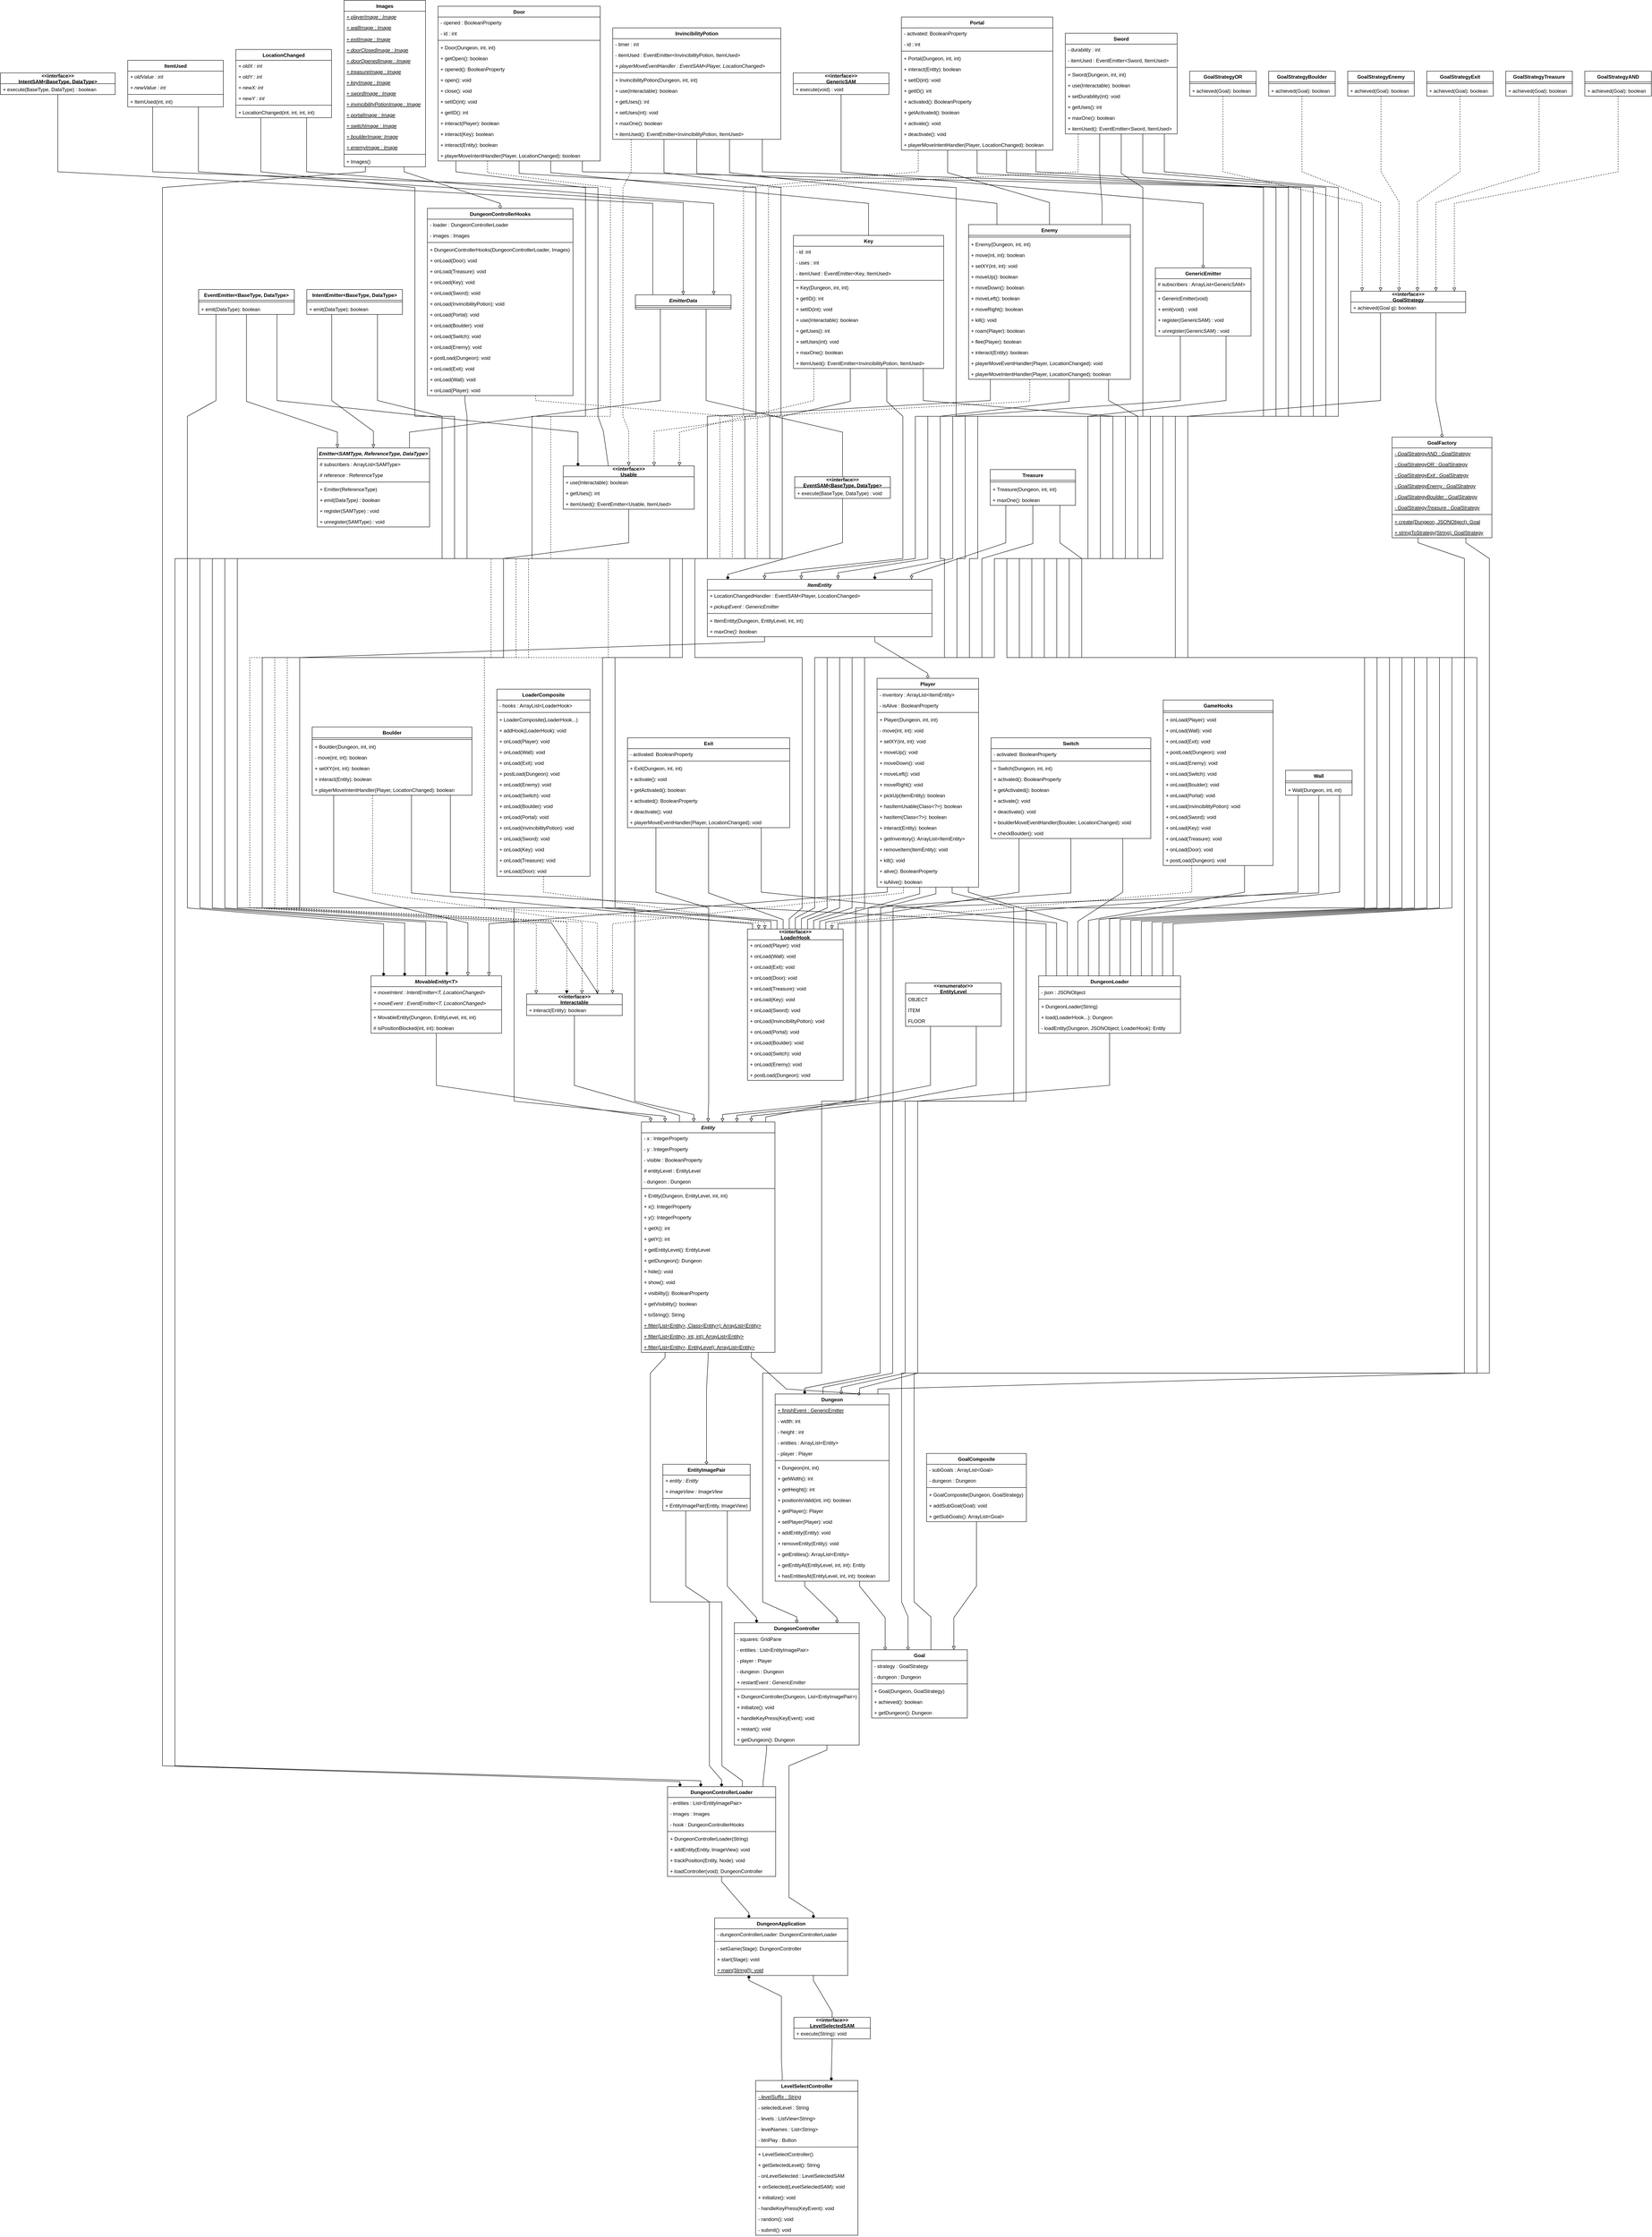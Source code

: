 <mxfile version="11.3.0" type="device" pages="1"><diagram id="lcGpfe88f02T_f2Y4pdA" name="Page-1"><mxGraphModel dx="1380" dy="809" grid="1" gridSize="10" guides="1" tooltips="1" connect="1" arrows="1" fold="1" page="1" pageScale="1" pageWidth="850" pageHeight="1100" math="0" shadow="0"><root><mxCell id="0"/><mxCell id="1" parent="0"/><mxCell id="aOkjAvaU8dvho3UUXK8F-1" value="Emitter&lt;SAMType, ReferenceType, DataType&gt;" style="swimlane;fontStyle=3;align=center;verticalAlign=top;childLayout=stackLayout;horizontal=1;startSize=26;horizontalStack=0;resizeParent=1;resizeParentMax=0;resizeLast=0;collapsible=1;marginBottom=0;" parent="1" vertex="1"><mxGeometry x="761.75" y="1076" width="270" height="190" as="geometry"/></mxCell><mxCell id="aOkjAvaU8dvho3UUXK8F-2" value="# subscribers : ArrayList&lt;SAMType&gt;" style="text;strokeColor=none;fillColor=none;align=left;verticalAlign=top;spacingLeft=4;spacingRight=4;overflow=hidden;rotatable=0;points=[[0,0.5],[1,0.5]];portConstraint=eastwest;" parent="aOkjAvaU8dvho3UUXK8F-1" vertex="1"><mxGeometry y="26" width="270" height="26" as="geometry"/></mxCell><mxCell id="aOkjAvaU8dvho3UUXK8F-5" value="# reference : ReferenceType" style="text;strokeColor=none;fillColor=none;align=left;verticalAlign=top;spacingLeft=4;spacingRight=4;overflow=hidden;rotatable=0;points=[[0,0.5],[1,0.5]];portConstraint=eastwest;" parent="aOkjAvaU8dvho3UUXK8F-1" vertex="1"><mxGeometry y="52" width="270" height="26" as="geometry"/></mxCell><mxCell id="aOkjAvaU8dvho3UUXK8F-3" value="" style="line;strokeWidth=1;fillColor=none;align=left;verticalAlign=middle;spacingTop=-1;spacingLeft=3;spacingRight=3;rotatable=0;labelPosition=right;points=[];portConstraint=eastwest;" parent="aOkjAvaU8dvho3UUXK8F-1" vertex="1"><mxGeometry y="78" width="270" height="8" as="geometry"/></mxCell><mxCell id="aOkjAvaU8dvho3UUXK8F-4" value="+ Emitter(ReferenceType)" style="text;strokeColor=none;fillColor=none;align=left;verticalAlign=top;spacingLeft=4;spacingRight=4;overflow=hidden;rotatable=0;points=[[0,0.5],[1,0.5]];portConstraint=eastwest;" parent="aOkjAvaU8dvho3UUXK8F-1" vertex="1"><mxGeometry y="86" width="270" height="26" as="geometry"/></mxCell><mxCell id="aOkjAvaU8dvho3UUXK8F-6" value="+ emit(DataType) : boolean" style="text;strokeColor=none;fillColor=none;align=left;verticalAlign=top;spacingLeft=4;spacingRight=4;overflow=hidden;rotatable=0;points=[[0,0.5],[1,0.5]];portConstraint=eastwest;fontStyle=2" parent="aOkjAvaU8dvho3UUXK8F-1" vertex="1"><mxGeometry y="112" width="270" height="26" as="geometry"/></mxCell><mxCell id="aOkjAvaU8dvho3UUXK8F-7" value="+ register(SAMType) : void" style="text;strokeColor=none;fillColor=none;align=left;verticalAlign=top;spacingLeft=4;spacingRight=4;overflow=hidden;rotatable=0;points=[[0,0.5],[1,0.5]];portConstraint=eastwest;" parent="aOkjAvaU8dvho3UUXK8F-1" vertex="1"><mxGeometry y="138" width="270" height="26" as="geometry"/></mxCell><mxCell id="aOkjAvaU8dvho3UUXK8F-8" value="+ unregister(SAMType) : void" style="text;strokeColor=none;fillColor=none;align=left;verticalAlign=top;spacingLeft=4;spacingRight=4;overflow=hidden;rotatable=0;points=[[0,0.5],[1,0.5]];portConstraint=eastwest;" parent="aOkjAvaU8dvho3UUXK8F-1" vertex="1"><mxGeometry y="164" width="270" height="26" as="geometry"/></mxCell><mxCell id="aOkjAvaU8dvho3UUXK8F-50" style="edgeStyle=orthogonalEdgeStyle;rounded=0;orthogonalLoop=1;jettySize=auto;html=1;endArrow=none;endFill=0;noEdgeStyle=1;orthogonal=1;" parent="1" source="aOkjAvaU8dvho3UUXK8F-9" target="aOkjAvaU8dvho3UUXK8F-1" edge="1"><mxGeometry relative="1" as="geometry"><Array as="points"><mxPoint x="1586.5" y="962"/><mxPoint x="983.417" y="1038"/></Array></mxGeometry></mxCell><mxCell id="aOkjAvaU8dvho3UUXK8F-51" style="edgeStyle=orthogonalEdgeStyle;rounded=0;orthogonalLoop=1;jettySize=auto;html=1;endArrow=none;endFill=0;noEdgeStyle=1;orthogonal=1;" parent="1" source="aOkjAvaU8dvho3UUXK8F-9" target="aOkjAvaU8dvho3UUXK8F-26" edge="1"><mxGeometry relative="1" as="geometry"><Array as="points"><mxPoint x="1696.5" y="962"/><mxPoint x="2024.5" y="1038"/></Array></mxGeometry></mxCell><mxCell id="aOkjAvaU8dvho3UUXK8F-9" value="EmitterData" style="swimlane;fontStyle=3;align=center;verticalAlign=top;childLayout=stackLayout;horizontal=1;startSize=26;horizontalStack=0;resizeParent=1;resizeParentMax=0;resizeLast=0;collapsible=1;marginBottom=0;" parent="1" vertex="1"><mxGeometry x="1526.5" y="708" width="230" height="34" as="geometry"/></mxCell><mxCell id="aOkjAvaU8dvho3UUXK8F-12" value="" style="line;strokeWidth=1;fillColor=none;align=left;verticalAlign=middle;spacingTop=-1;spacingLeft=3;spacingRight=3;rotatable=0;labelPosition=right;points=[];portConstraint=eastwest;" parent="aOkjAvaU8dvho3UUXK8F-9" vertex="1"><mxGeometry y="26" width="230" height="8" as="geometry"/></mxCell><mxCell id="aOkjAvaU8dvho3UUXK8F-25" style="edgeStyle=orthogonalEdgeStyle;rounded=0;orthogonalLoop=1;jettySize=auto;html=1;endArrow=block;endFill=0;noEdgeStyle=1;orthogonal=1;" parent="1" source="aOkjAvaU8dvho3UUXK8F-17" target="aOkjAvaU8dvho3UUXK8F-1" edge="1"><mxGeometry relative="1" as="geometry"><Array as="points"><mxPoint x="591.5" y="964"/><mxPoint x="810.083" y="1038"/></Array></mxGeometry></mxCell><mxCell id="aOkjAvaU8dvho3UUXK8F-551" style="edgeStyle=orthogonalEdgeStyle;rounded=0;orthogonalLoop=1;jettySize=auto;html=1;endArrow=diamond;endFill=1;noEdgeStyle=1;orthogonal=1;" parent="1" source="aOkjAvaU8dvho3UUXK8F-17" target="aOkjAvaU8dvho3UUXK8F-237" edge="1"><mxGeometry relative="1" as="geometry"><Array as="points"><mxPoint x="518.167" y="962"/><mxPoint x="449.5" y="1000"/><mxPoint x="449.5" y="1342"/><mxPoint x="449.5" y="1342"/><mxPoint x="449.5" y="1580"/><mxPoint x="449.5" y="1580"/><mxPoint x="449.5" y="2182"/><mxPoint x="921.208" y="2220"/></Array></mxGeometry></mxCell><mxCell id="aOkjAvaU8dvho3UUXK8F-568" style="edgeStyle=orthogonalEdgeStyle;rounded=0;orthogonalLoop=1;jettySize=auto;html=1;endArrow=diamond;endFill=1;noEdgeStyle=1;orthogonal=1;" parent="1" source="aOkjAvaU8dvho3UUXK8F-17" target="aOkjAvaU8dvho3UUXK8F-243" edge="1"><mxGeometry relative="1" as="geometry"><Array as="points"><mxPoint x="664.833" y="962"/><mxPoint x="1388.5" y="1038"/></Array></mxGeometry></mxCell><mxCell id="aOkjAvaU8dvho3UUXK8F-17" value="EventEmitter&lt;BaseType, DataType&gt;" style="swimlane;fontStyle=1;align=center;verticalAlign=top;childLayout=stackLayout;horizontal=1;startSize=26;horizontalStack=0;resizeParent=1;resizeParentMax=0;resizeLast=0;collapsible=1;marginBottom=0;" parent="1" vertex="1"><mxGeometry x="476.5" y="695" width="230" height="60" as="geometry"/></mxCell><mxCell id="aOkjAvaU8dvho3UUXK8F-20" value="" style="line;strokeWidth=1;fillColor=none;align=left;verticalAlign=middle;spacingTop=-1;spacingLeft=3;spacingRight=3;rotatable=0;labelPosition=right;points=[];portConstraint=eastwest;" parent="aOkjAvaU8dvho3UUXK8F-17" vertex="1"><mxGeometry y="26" width="230" height="8" as="geometry"/></mxCell><mxCell id="aOkjAvaU8dvho3UUXK8F-21" value="+ emit(DataType): boolean" style="text;strokeColor=none;fillColor=none;align=left;verticalAlign=top;spacingLeft=4;spacingRight=4;overflow=hidden;rotatable=0;points=[[0,0.5],[1,0.5]];portConstraint=eastwest;" parent="aOkjAvaU8dvho3UUXK8F-17" vertex="1"><mxGeometry y="34" width="230" height="26" as="geometry"/></mxCell><mxCell id="aOkjAvaU8dvho3UUXK8F-557" style="edgeStyle=orthogonalEdgeStyle;rounded=0;orthogonalLoop=1;jettySize=auto;html=1;endArrow=diamond;endFill=1;noEdgeStyle=1;orthogonal=1;" parent="1" source="aOkjAvaU8dvho3UUXK8F-26" target="aOkjAvaU8dvho3UUXK8F-225" edge="1"><mxGeometry relative="1" as="geometry"><Array as="points"><mxPoint x="2024.5" y="1304"/><mxPoint x="1748.667" y="1380"/></Array></mxGeometry></mxCell><mxCell id="aOkjAvaU8dvho3UUXK8F-26" value="&lt;&lt;interface&gt;&gt;&#10;EventSAM&lt;BaseType, DataType&gt;" style="swimlane;fontStyle=1;align=center;verticalAlign=middle;childLayout=stackLayout;horizontal=1;startSize=26;horizontalStack=0;resizeParent=1;resizeParentMax=0;resizeLast=0;collapsible=1;marginBottom=0;spacingBottom=0;" parent="1" vertex="1"><mxGeometry x="1909.5" y="1145.298" width="230" height="52" as="geometry"/></mxCell><mxCell id="aOkjAvaU8dvho3UUXK8F-28" value="+ execute(BaseType, DataType) : void" style="text;strokeColor=none;fillColor=none;align=left;verticalAlign=top;spacingLeft=4;spacingRight=4;overflow=hidden;rotatable=0;points=[[0,0.5],[1,0.5]];portConstraint=eastwest;" parent="aOkjAvaU8dvho3UUXK8F-26" vertex="1"><mxGeometry y="26" width="230" height="26" as="geometry"/></mxCell><mxCell id="aOkjAvaU8dvho3UUXK8F-482" style="edgeStyle=orthogonalEdgeStyle;rounded=0;orthogonalLoop=1;jettySize=auto;html=1;endArrow=diamond;endFill=1;noEdgeStyle=1;orthogonal=1;" parent="1" source="aOkjAvaU8dvho3UUXK8F-33" target="aOkjAvaU8dvho3UUXK8F-113" edge="1"><mxGeometry relative="1" as="geometry"><Array as="points"><mxPoint x="2946.5" y="962"/><mxPoint x="2614.5" y="1000"/><mxPoint x="2614.5" y="1342"/><mxPoint x="2419.5" y="1342"/><mxPoint x="2419.5" y="1580"/><mxPoint x="3279.5" y="1580"/><mxPoint x="3279.5" y="2182"/><mxPoint x="2466" y="2182"/><mxPoint x="2466" y="2646.593"/><mxPoint x="2115" y="2646.593"/><mxPoint x="2115" y="3300.593"/><mxPoint x="1933.5" y="3336.593"/></Array></mxGeometry></mxCell><mxCell id="aOkjAvaU8dvho3UUXK8F-556" style="edgeStyle=orthogonalEdgeStyle;rounded=0;orthogonalLoop=1;jettySize=auto;html=1;endArrow=diamond;endFill=1;noEdgeStyle=1;orthogonal=1;" parent="1" source="aOkjAvaU8dvho3UUXK8F-33" target="aOkjAvaU8dvho3UUXK8F-225" edge="1"><mxGeometry relative="1" as="geometry"><Array as="points"><mxPoint x="2836.5" y="962"/><mxPoint x="2289.5" y="1000"/><mxPoint x="2289.5" y="1342"/><mxPoint x="2102" y="1378"/></Array></mxGeometry></mxCell><mxCell id="aOkjAvaU8dvho3UUXK8F-33" value="GenericEmitter" style="swimlane;fontStyle=1;align=center;verticalAlign=top;childLayout=stackLayout;horizontal=1;startSize=26;horizontalStack=0;resizeParent=1;resizeParentMax=0;resizeLast=0;collapsible=1;marginBottom=0;" parent="1" vertex="1"><mxGeometry x="2776.5" y="643" width="230" height="164" as="geometry"/></mxCell><mxCell id="aOkjAvaU8dvho3UUXK8F-34" value="# subscribers : ArrayList&lt;GenericSAM&gt;" style="text;strokeColor=none;fillColor=none;align=left;verticalAlign=top;spacingLeft=4;spacingRight=4;overflow=hidden;rotatable=0;points=[[0,0.5],[1,0.5]];portConstraint=eastwest;" parent="aOkjAvaU8dvho3UUXK8F-33" vertex="1"><mxGeometry y="26" width="230" height="26" as="geometry"/></mxCell><mxCell id="aOkjAvaU8dvho3UUXK8F-36" value="" style="line;strokeWidth=1;fillColor=none;align=left;verticalAlign=middle;spacingTop=-1;spacingLeft=3;spacingRight=3;rotatable=0;labelPosition=right;points=[];portConstraint=eastwest;" parent="aOkjAvaU8dvho3UUXK8F-33" vertex="1"><mxGeometry y="52" width="230" height="8" as="geometry"/></mxCell><mxCell id="aOkjAvaU8dvho3UUXK8F-37" value="+ GenericEmitter(void)" style="text;strokeColor=none;fillColor=none;align=left;verticalAlign=top;spacingLeft=4;spacingRight=4;overflow=hidden;rotatable=0;points=[[0,0.5],[1,0.5]];portConstraint=eastwest;" parent="aOkjAvaU8dvho3UUXK8F-33" vertex="1"><mxGeometry y="60" width="230" height="26" as="geometry"/></mxCell><mxCell id="aOkjAvaU8dvho3UUXK8F-38" value="+ emit(void) : void" style="text;strokeColor=none;fillColor=none;align=left;verticalAlign=top;spacingLeft=4;spacingRight=4;overflow=hidden;rotatable=0;points=[[0,0.5],[1,0.5]];portConstraint=eastwest;" parent="aOkjAvaU8dvho3UUXK8F-33" vertex="1"><mxGeometry y="86" width="230" height="26" as="geometry"/></mxCell><mxCell id="aOkjAvaU8dvho3UUXK8F-39" value="+ register(GenericSAM) : void" style="text;strokeColor=none;fillColor=none;align=left;verticalAlign=top;spacingLeft=4;spacingRight=4;overflow=hidden;rotatable=0;points=[[0,0.5],[1,0.5]];portConstraint=eastwest;" parent="aOkjAvaU8dvho3UUXK8F-33" vertex="1"><mxGeometry y="112" width="230" height="26" as="geometry"/></mxCell><mxCell id="aOkjAvaU8dvho3UUXK8F-40" value="+ unregister(GenericSAM) : void" style="text;strokeColor=none;fillColor=none;align=left;verticalAlign=top;spacingLeft=4;spacingRight=4;overflow=hidden;rotatable=0;points=[[0,0.5],[1,0.5]];portConstraint=eastwest;" parent="aOkjAvaU8dvho3UUXK8F-33" vertex="1"><mxGeometry y="138" width="230" height="26" as="geometry"/></mxCell><mxCell id="aOkjAvaU8dvho3UUXK8F-53" style="edgeStyle=orthogonalEdgeStyle;rounded=0;orthogonalLoop=1;jettySize=auto;html=1;endArrow=diamond;endFill=0;noEdgeStyle=1;orthogonal=1;" parent="1" source="aOkjAvaU8dvho3UUXK8F-41" target="aOkjAvaU8dvho3UUXK8F-33" edge="1"><mxGeometry relative="1" as="geometry"><Array as="points"><mxPoint x="2021" y="412"/><mxPoint x="2891.5" y="488"/></Array></mxGeometry></mxCell><mxCell id="aOkjAvaU8dvho3UUXK8F-41" value="&lt;&lt;interface&gt;&gt;&#10;GenericSAM" style="swimlane;fontStyle=1;align=center;verticalAlign=middle;childLayout=stackLayout;horizontal=1;startSize=26;horizontalStack=0;resizeParent=1;resizeParentMax=0;resizeLast=0;collapsible=1;marginBottom=0;spacingBottom=0;" parent="1" vertex="1"><mxGeometry x="1906" y="174.294" width="230" height="52" as="geometry"/></mxCell><mxCell id="aOkjAvaU8dvho3UUXK8F-42" value="+ execute(void) : void" style="text;strokeColor=none;fillColor=none;align=left;verticalAlign=top;spacingLeft=4;spacingRight=4;overflow=hidden;rotatable=0;points=[[0,0.5],[1,0.5]];portConstraint=eastwest;" parent="aOkjAvaU8dvho3UUXK8F-41" vertex="1"><mxGeometry y="26" width="230" height="26" as="geometry"/></mxCell><mxCell id="aOkjAvaU8dvho3UUXK8F-49" style="edgeStyle=orthogonalEdgeStyle;rounded=0;orthogonalLoop=1;jettySize=auto;html=1;endArrow=block;endFill=0;noEdgeStyle=1;orthogonal=1;" parent="1" source="aOkjAvaU8dvho3UUXK8F-43" target="aOkjAvaU8dvho3UUXK8F-1" edge="1"><mxGeometry relative="1" as="geometry"><Array as="points"><mxPoint x="796.5" y="962"/><mxPoint x="896.75" y="1036"/></Array></mxGeometry></mxCell><mxCell id="aOkjAvaU8dvho3UUXK8F-552" style="edgeStyle=orthogonalEdgeStyle;rounded=0;orthogonalLoop=1;jettySize=auto;html=1;endArrow=diamond;endFill=1;noEdgeStyle=1;orthogonal=1;" parent="1" source="aOkjAvaU8dvho3UUXK8F-43" target="aOkjAvaU8dvho3UUXK8F-237" edge="1"><mxGeometry relative="1" as="geometry"><Array as="points"><mxPoint x="906.5" y="962"/><mxPoint x="1061.75" y="1000"/><mxPoint x="1061.75" y="1342"/><mxPoint x="479.5" y="1342"/><mxPoint x="479.5" y="1580"/><mxPoint x="479.5" y="1580"/><mxPoint x="479.5" y="2182"/><mxPoint x="971.875" y="2218"/></Array></mxGeometry></mxCell><mxCell id="aOkjAvaU8dvho3UUXK8F-43" value="IntentEmitter&lt;BaseType, DataType&gt;" style="swimlane;fontStyle=1;align=center;verticalAlign=top;childLayout=stackLayout;horizontal=1;startSize=26;horizontalStack=0;resizeParent=1;resizeParentMax=0;resizeLast=0;collapsible=1;marginBottom=0;" parent="1" vertex="1"><mxGeometry x="736.5" y="695" width="230" height="60" as="geometry"/></mxCell><mxCell id="aOkjAvaU8dvho3UUXK8F-44" value="" style="line;strokeWidth=1;fillColor=none;align=left;verticalAlign=middle;spacingTop=-1;spacingLeft=3;spacingRight=3;rotatable=0;labelPosition=right;points=[];portConstraint=eastwest;" parent="aOkjAvaU8dvho3UUXK8F-43" vertex="1"><mxGeometry y="26" width="230" height="8" as="geometry"/></mxCell><mxCell id="aOkjAvaU8dvho3UUXK8F-45" value="+ emit(DataType): boolean" style="text;strokeColor=none;fillColor=none;align=left;verticalAlign=top;spacingLeft=4;spacingRight=4;overflow=hidden;rotatable=0;points=[[0,0.5],[1,0.5]];portConstraint=eastwest;" parent="aOkjAvaU8dvho3UUXK8F-43" vertex="1"><mxGeometry y="34" width="230" height="26" as="geometry"/></mxCell><mxCell id="aOkjAvaU8dvho3UUXK8F-52" style="edgeStyle=orthogonalEdgeStyle;rounded=0;orthogonalLoop=1;jettySize=auto;html=1;endArrow=none;endFill=0;noEdgeStyle=1;orthogonal=1;" parent="1" source="aOkjAvaU8dvho3UUXK8F-46" target="aOkjAvaU8dvho3UUXK8F-9" edge="1"><mxGeometry relative="1" as="geometry"><Array as="points"><mxPoint x="138" y="412"/><mxPoint x="1568.167" y="488"/></Array></mxGeometry></mxCell><mxCell id="aOkjAvaU8dvho3UUXK8F-46" value="&lt;&lt;interface&gt;&gt;&#10;IntentSAM&lt;BaseType, DataType&gt;" style="swimlane;fontStyle=1;align=center;verticalAlign=middle;childLayout=stackLayout;horizontal=1;startSize=26;horizontalStack=0;resizeParent=1;resizeParentMax=0;resizeLast=0;collapsible=1;marginBottom=0;spacingBottom=0;" parent="1" vertex="1"><mxGeometry y="174.299" width="276" height="52" as="geometry"/></mxCell><mxCell id="aOkjAvaU8dvho3UUXK8F-47" value="+ execute(BaseType, DataType) : boolean" style="text;strokeColor=none;fillColor=none;align=left;verticalAlign=top;spacingLeft=4;spacingRight=4;overflow=hidden;rotatable=0;points=[[0,0.5],[1,0.5]];portConstraint=eastwest;" parent="aOkjAvaU8dvho3UUXK8F-46" vertex="1"><mxGeometry y="26" width="276" height="26" as="geometry"/></mxCell><mxCell id="aOkjAvaU8dvho3UUXK8F-62" style="edgeStyle=orthogonalEdgeStyle;rounded=0;orthogonalLoop=1;jettySize=auto;html=1;endArrow=block;endFill=0;noEdgeStyle=1;orthogonal=1;" parent="1" source="aOkjAvaU8dvho3UUXK8F-54" target="aOkjAvaU8dvho3UUXK8F-9" edge="1"><mxGeometry relative="1" as="geometry"><Array as="points"><mxPoint x="476" y="412"/><mxPoint x="1641.5" y="486"/></Array></mxGeometry></mxCell><mxCell id="aOkjAvaU8dvho3UUXK8F-569" style="edgeStyle=orthogonalEdgeStyle;rounded=0;orthogonalLoop=1;jettySize=auto;html=1;entryX=0.348;entryY=0.072;entryDx=0;entryDy=0;entryPerimeter=0;endArrow=none;endFill=0;noEdgeStyle=1;orthogonal=1;" parent="1" source="aOkjAvaU8dvho3UUXK8F-54" target="aOkjAvaU8dvho3UUXK8F-243" edge="1"><mxGeometry relative="1" as="geometry"><Array as="points"><mxPoint x="366" y="412"/><mxPoint x="1436.5" y="450"/><mxPoint x="1436.5" y="1000"/><mxPoint x="1449.5" y="1036"/></Array></mxGeometry></mxCell><mxCell id="aOkjAvaU8dvho3UUXK8F-54" value="ItemUsed" style="swimlane;fontStyle=1;align=center;verticalAlign=top;childLayout=stackLayout;horizontal=1;startSize=26;horizontalStack=0;resizeParent=1;resizeParentMax=0;resizeLast=0;collapsible=1;marginBottom=0;" parent="1" vertex="1"><mxGeometry x="306" y="144" width="230" height="112" as="geometry"/></mxCell><mxCell id="aOkjAvaU8dvho3UUXK8F-55" value="+ oldValue : int" style="text;strokeColor=none;fillColor=none;align=left;verticalAlign=top;spacingLeft=4;spacingRight=4;overflow=hidden;rotatable=0;points=[[0,0.5],[1,0.5]];portConstraint=eastwest;fontStyle=2" parent="aOkjAvaU8dvho3UUXK8F-54" vertex="1"><mxGeometry y="26" width="230" height="26" as="geometry"/></mxCell><mxCell id="aOkjAvaU8dvho3UUXK8F-61" value="+ newValue : int" style="text;strokeColor=none;fillColor=none;align=left;verticalAlign=top;spacingLeft=4;spacingRight=4;overflow=hidden;rotatable=0;points=[[0,0.5],[1,0.5]];portConstraint=eastwest;fontStyle=2" parent="aOkjAvaU8dvho3UUXK8F-54" vertex="1"><mxGeometry y="52" width="230" height="26" as="geometry"/></mxCell><mxCell id="aOkjAvaU8dvho3UUXK8F-56" value="" style="line;strokeWidth=1;fillColor=none;align=left;verticalAlign=middle;spacingTop=-1;spacingLeft=3;spacingRight=3;rotatable=0;labelPosition=right;points=[];portConstraint=eastwest;" parent="aOkjAvaU8dvho3UUXK8F-54" vertex="1"><mxGeometry y="78" width="230" height="8" as="geometry"/></mxCell><mxCell id="aOkjAvaU8dvho3UUXK8F-57" value="+ ItemUsed(int, int)" style="text;strokeColor=none;fillColor=none;align=left;verticalAlign=top;spacingLeft=4;spacingRight=4;overflow=hidden;rotatable=0;points=[[0,0.5],[1,0.5]];portConstraint=eastwest;" parent="aOkjAvaU8dvho3UUXK8F-54" vertex="1"><mxGeometry y="86" width="230" height="26" as="geometry"/></mxCell><mxCell id="aOkjAvaU8dvho3UUXK8F-72" style="edgeStyle=orthogonalEdgeStyle;rounded=0;orthogonalLoop=1;jettySize=auto;html=1;endArrow=block;endFill=0;noEdgeStyle=1;orthogonal=1;" parent="1" source="aOkjAvaU8dvho3UUXK8F-63" target="aOkjAvaU8dvho3UUXK8F-9" edge="1"><mxGeometry relative="1" as="geometry"><Array as="points"><mxPoint x="736" y="412"/><mxPoint x="1714.833" y="488"/></Array></mxGeometry></mxCell><mxCell id="aOkjAvaU8dvho3UUXK8F-553" style="edgeStyle=orthogonalEdgeStyle;rounded=0;orthogonalLoop=1;jettySize=auto;html=1;endArrow=none;endFill=0;noEdgeStyle=1;orthogonal=1;" parent="1" source="aOkjAvaU8dvho3UUXK8F-63" target="aOkjAvaU8dvho3UUXK8F-237" edge="1"><mxGeometry relative="1" as="geometry"><Array as="points"><mxPoint x="626" y="412"/><mxPoint x="996.5" y="450"/><mxPoint x="996.5" y="1000"/><mxPoint x="1091.75" y="1000"/><mxPoint x="1091.75" y="1342"/><mxPoint x="509.5" y="1342"/><mxPoint x="509.5" y="1580"/><mxPoint x="509.5" y="1580"/><mxPoint x="509.5" y="2182"/><mxPoint x="1022.542" y="2216"/></Array></mxGeometry></mxCell><mxCell id="aOkjAvaU8dvho3UUXK8F-63" value="LocationChanged" style="swimlane;fontStyle=1;align=center;verticalAlign=top;childLayout=stackLayout;horizontal=1;startSize=26;horizontalStack=0;resizeParent=1;resizeParentMax=0;resizeLast=0;collapsible=1;marginBottom=0;" parent="1" vertex="1"><mxGeometry x="566" y="118" width="230" height="164" as="geometry"/></mxCell><mxCell id="aOkjAvaU8dvho3UUXK8F-64" value="+ oldX : int" style="text;strokeColor=none;fillColor=none;align=left;verticalAlign=top;spacingLeft=4;spacingRight=4;overflow=hidden;rotatable=0;points=[[0,0.5],[1,0.5]];portConstraint=eastwest;fontStyle=2" parent="aOkjAvaU8dvho3UUXK8F-63" vertex="1"><mxGeometry y="26" width="230" height="26" as="geometry"/></mxCell><mxCell id="aOkjAvaU8dvho3UUXK8F-71" value="+ oldY : int" style="text;strokeColor=none;fillColor=none;align=left;verticalAlign=top;spacingLeft=4;spacingRight=4;overflow=hidden;rotatable=0;points=[[0,0.5],[1,0.5]];portConstraint=eastwest;fontStyle=2" parent="aOkjAvaU8dvho3UUXK8F-63" vertex="1"><mxGeometry y="52" width="230" height="26" as="geometry"/></mxCell><mxCell id="aOkjAvaU8dvho3UUXK8F-70" value="+ newX: int" style="text;strokeColor=none;fillColor=none;align=left;verticalAlign=top;spacingLeft=4;spacingRight=4;overflow=hidden;rotatable=0;points=[[0,0.5],[1,0.5]];portConstraint=eastwest;fontStyle=2" parent="aOkjAvaU8dvho3UUXK8F-63" vertex="1"><mxGeometry y="78" width="230" height="26" as="geometry"/></mxCell><mxCell id="aOkjAvaU8dvho3UUXK8F-69" value="+ newY : int" style="text;strokeColor=none;fillColor=none;align=left;verticalAlign=top;spacingLeft=4;spacingRight=4;overflow=hidden;rotatable=0;points=[[0,0.5],[1,0.5]];portConstraint=eastwest;fontStyle=2" parent="aOkjAvaU8dvho3UUXK8F-63" vertex="1"><mxGeometry y="104" width="230" height="26" as="geometry"/></mxCell><mxCell id="aOkjAvaU8dvho3UUXK8F-66" value="" style="line;strokeWidth=1;fillColor=none;align=left;verticalAlign=middle;spacingTop=-1;spacingLeft=3;spacingRight=3;rotatable=0;labelPosition=right;points=[];portConstraint=eastwest;" parent="aOkjAvaU8dvho3UUXK8F-63" vertex="1"><mxGeometry y="130" width="230" height="8" as="geometry"/></mxCell><mxCell id="aOkjAvaU8dvho3UUXK8F-67" value="+ LocationChanged(int, int, int, int)" style="text;strokeColor=none;fillColor=none;align=left;verticalAlign=top;spacingLeft=4;spacingRight=4;overflow=hidden;rotatable=0;points=[[0,0.5],[1,0.5]];portConstraint=eastwest;" parent="aOkjAvaU8dvho3UUXK8F-63" vertex="1"><mxGeometry y="138" width="230" height="26" as="geometry"/></mxCell><mxCell id="aOkjAvaU8dvho3UUXK8F-597" style="edgeStyle=orthogonalEdgeStyle;rounded=0;orthogonalLoop=1;jettySize=auto;html=1;endArrow=none;endFill=0;noEdgeStyle=1;orthogonal=1;" parent="1" source="aOkjAvaU8dvho3UUXK8F-73" target="aOkjAvaU8dvho3UUXK8F-217" edge="1"><mxGeometry relative="1" as="geometry"><Array as="points"><mxPoint x="1954.444" y="4760.593"/><mxPoint x="1999.5" y="4836.593"/></Array></mxGeometry></mxCell><mxCell id="aOkjAvaU8dvho3UUXK8F-73" value="DungeonApplication" style="swimlane;fontStyle=1;align=center;verticalAlign=top;childLayout=stackLayout;horizontal=1;startSize=26;horizontalStack=0;resizeParent=1;resizeParentMax=0;resizeLast=0;collapsible=1;marginBottom=0;" parent="1" vertex="1"><mxGeometry x="1716.944" y="4610.593" width="320" height="138" as="geometry"/></mxCell><mxCell id="aOkjAvaU8dvho3UUXK8F-74" value="- dungeonControllerLoader: DungeonControllerLoader" style="text;strokeColor=none;fillColor=none;align=left;verticalAlign=top;spacingLeft=4;spacingRight=4;overflow=hidden;rotatable=0;points=[[0,0.5],[1,0.5]];portConstraint=eastwest;" parent="aOkjAvaU8dvho3UUXK8F-73" vertex="1"><mxGeometry y="26" width="320" height="26" as="geometry"/></mxCell><mxCell id="aOkjAvaU8dvho3UUXK8F-75" value="" style="line;strokeWidth=1;fillColor=none;align=left;verticalAlign=middle;spacingTop=-1;spacingLeft=3;spacingRight=3;rotatable=0;labelPosition=right;points=[];portConstraint=eastwest;" parent="aOkjAvaU8dvho3UUXK8F-73" vertex="1"><mxGeometry y="52" width="320" height="8" as="geometry"/></mxCell><mxCell id="aOkjAvaU8dvho3UUXK8F-103" value="- setGame(Stage): DungeonController" style="text;strokeColor=none;fillColor=none;align=left;verticalAlign=top;spacingLeft=4;spacingRight=4;overflow=hidden;rotatable=0;points=[[0,0.5],[1,0.5]];portConstraint=eastwest;" parent="aOkjAvaU8dvho3UUXK8F-73" vertex="1"><mxGeometry y="60" width="320" height="26" as="geometry"/></mxCell><mxCell id="aOkjAvaU8dvho3UUXK8F-76" value="+ start(Stage): void" style="text;strokeColor=none;fillColor=none;align=left;verticalAlign=top;spacingLeft=4;spacingRight=4;overflow=hidden;rotatable=0;points=[[0,0.5],[1,0.5]];portConstraint=eastwest;" parent="aOkjAvaU8dvho3UUXK8F-73" vertex="1"><mxGeometry y="86" width="320" height="26" as="geometry"/></mxCell><mxCell id="aOkjAvaU8dvho3UUXK8F-104" value="+ main(String[]): void" style="text;strokeColor=none;fillColor=none;align=left;verticalAlign=top;spacingLeft=4;spacingRight=4;overflow=hidden;rotatable=0;points=[[0,0.5],[1,0.5]];portConstraint=eastwest;fontStyle=4" parent="aOkjAvaU8dvho3UUXK8F-73" vertex="1"><mxGeometry y="112" width="320" height="26" as="geometry"/></mxCell><mxCell id="aOkjAvaU8dvho3UUXK8F-586" style="edgeStyle=orthogonalEdgeStyle;rounded=0;orthogonalLoop=1;jettySize=auto;html=1;endArrow=diamond;endFill=1;noEdgeStyle=1;orthogonal=1;" parent="1" source="aOkjAvaU8dvho3UUXK8F-77" target="aOkjAvaU8dvho3UUXK8F-73" edge="1"><mxGeometry relative="1" as="geometry"><Array as="points"><mxPoint x="1987" y="4206.593"/><mxPoint x="1895.722" y="4244.593"/><mxPoint x="1895.722" y="4560.593"/><mxPoint x="1954.444" y="4598.593"/></Array></mxGeometry></mxCell><mxCell id="aOkjAvaU8dvho3UUXK8F-589" style="edgeStyle=orthogonalEdgeStyle;rounded=0;orthogonalLoop=1;jettySize=auto;html=1;endArrow=none;endFill=0;noEdgeStyle=1;orthogonal=1;" parent="1" source="aOkjAvaU8dvho3UUXK8F-77" target="aOkjAvaU8dvho3UUXK8F-85" edge="1"><mxGeometry relative="1" as="geometry"><Array as="points"><mxPoint x="1842" y="4206.593"/><mxPoint x="1833.694" y="4282.593"/></Array></mxGeometry></mxCell><mxCell id="aOkjAvaU8dvho3UUXK8F-77" value="DungeonController" style="swimlane;fontStyle=1;align=center;verticalAlign=top;childLayout=stackLayout;horizontal=1;startSize=26;horizontalStack=0;resizeParent=1;resizeParentMax=0;resizeLast=0;collapsible=1;marginBottom=0;" parent="1" vertex="1"><mxGeometry x="1764.5" y="3900.593" width="300" height="294" as="geometry"/></mxCell><mxCell id="aOkjAvaU8dvho3UUXK8F-78" value="- squares: GridPane" style="text;strokeColor=none;fillColor=none;align=left;verticalAlign=top;spacingLeft=4;spacingRight=4;overflow=hidden;rotatable=0;points=[[0,0.5],[1,0.5]];portConstraint=eastwest;" parent="aOkjAvaU8dvho3UUXK8F-77" vertex="1"><mxGeometry y="26" width="300" height="26" as="geometry"/></mxCell><mxCell id="aOkjAvaU8dvho3UUXK8F-105" value="- entities : List&lt;EntityImagePair&gt;" style="text;strokeColor=none;fillColor=none;align=left;verticalAlign=top;spacingLeft=4;spacingRight=4;overflow=hidden;rotatable=0;points=[[0,0.5],[1,0.5]];portConstraint=eastwest;" parent="aOkjAvaU8dvho3UUXK8F-77" vertex="1"><mxGeometry y="52" width="300" height="26" as="geometry"/></mxCell><mxCell id="aOkjAvaU8dvho3UUXK8F-108" value="- player : Player" style="text;strokeColor=none;fillColor=none;align=left;verticalAlign=top;spacingLeft=4;spacingRight=4;overflow=hidden;rotatable=0;points=[[0,0.5],[1,0.5]];portConstraint=eastwest;" parent="aOkjAvaU8dvho3UUXK8F-77" vertex="1"><mxGeometry y="78" width="300" height="26" as="geometry"/></mxCell><mxCell id="aOkjAvaU8dvho3UUXK8F-106" value="- dungeon : Dungeon" style="text;strokeColor=none;fillColor=none;align=left;verticalAlign=top;spacingLeft=4;spacingRight=4;overflow=hidden;rotatable=0;points=[[0,0.5],[1,0.5]];portConstraint=eastwest;" parent="aOkjAvaU8dvho3UUXK8F-77" vertex="1"><mxGeometry y="104" width="300" height="26" as="geometry"/></mxCell><mxCell id="aOkjAvaU8dvho3UUXK8F-107" value="+ restartEvent : GenericEmitter" style="text;strokeColor=none;fillColor=none;align=left;verticalAlign=top;spacingLeft=4;spacingRight=4;overflow=hidden;rotatable=0;points=[[0,0.5],[1,0.5]];portConstraint=eastwest;fontStyle=2" parent="aOkjAvaU8dvho3UUXK8F-77" vertex="1"><mxGeometry y="130" width="300" height="26" as="geometry"/></mxCell><mxCell id="aOkjAvaU8dvho3UUXK8F-79" value="" style="line;strokeWidth=1;fillColor=none;align=left;verticalAlign=middle;spacingTop=-1;spacingLeft=3;spacingRight=3;rotatable=0;labelPosition=right;points=[];portConstraint=eastwest;" parent="aOkjAvaU8dvho3UUXK8F-77" vertex="1"><mxGeometry y="156" width="300" height="8" as="geometry"/></mxCell><mxCell id="aOkjAvaU8dvho3UUXK8F-80" value="+ DungeonController(Dungeon, List&lt;EntiyImagePair&gt;)" style="text;strokeColor=none;fillColor=none;align=left;verticalAlign=top;spacingLeft=4;spacingRight=4;overflow=hidden;rotatable=0;points=[[0,0.5],[1,0.5]];portConstraint=eastwest;" parent="aOkjAvaU8dvho3UUXK8F-77" vertex="1"><mxGeometry y="164" width="300" height="26" as="geometry"/></mxCell><mxCell id="aOkjAvaU8dvho3UUXK8F-110" value="+ initialize(): void" style="text;strokeColor=none;fillColor=none;align=left;verticalAlign=top;spacingLeft=4;spacingRight=4;overflow=hidden;rotatable=0;points=[[0,0.5],[1,0.5]];portConstraint=eastwest;" parent="aOkjAvaU8dvho3UUXK8F-77" vertex="1"><mxGeometry y="190" width="300" height="26" as="geometry"/></mxCell><mxCell id="aOkjAvaU8dvho3UUXK8F-112" value="+ handleKeyPress(KeyEvent): void" style="text;strokeColor=none;fillColor=none;align=left;verticalAlign=top;spacingLeft=4;spacingRight=4;overflow=hidden;rotatable=0;points=[[0,0.5],[1,0.5]];portConstraint=eastwest;" parent="aOkjAvaU8dvho3UUXK8F-77" vertex="1"><mxGeometry y="216" width="300" height="26" as="geometry"/></mxCell><mxCell id="aOkjAvaU8dvho3UUXK8F-111" value="+ restart(): void" style="text;strokeColor=none;fillColor=none;align=left;verticalAlign=top;spacingLeft=4;spacingRight=4;overflow=hidden;rotatable=0;points=[[0,0.5],[1,0.5]];portConstraint=eastwest;" parent="aOkjAvaU8dvho3UUXK8F-77" vertex="1"><mxGeometry y="242" width="300" height="26" as="geometry"/></mxCell><mxCell id="aOkjAvaU8dvho3UUXK8F-109" value="+ getDungeon(): Dungeon" style="text;strokeColor=none;fillColor=none;align=left;verticalAlign=top;spacingLeft=4;spacingRight=4;overflow=hidden;rotatable=0;points=[[0,0.5],[1,0.5]];portConstraint=eastwest;" parent="aOkjAvaU8dvho3UUXK8F-77" vertex="1"><mxGeometry y="268" width="300" height="26" as="geometry"/></mxCell><mxCell id="aOkjAvaU8dvho3UUXK8F-590" style="edgeStyle=orthogonalEdgeStyle;rounded=0;orthogonalLoop=1;jettySize=auto;html=1;endArrow=diamond;endFill=1;noEdgeStyle=1;orthogonal=1;" parent="1" source="aOkjAvaU8dvho3UUXK8F-81" target="aOkjAvaU8dvho3UUXK8F-85" edge="1"><mxGeometry relative="1" as="geometry"><Array as="points"><mxPoint x="1116.5" y="962"/><mxPoint x="1121.75" y="1000"/><mxPoint x="1121.75" y="1342"/><mxPoint x="419.5" y="1342"/><mxPoint x="419.5" y="1580"/><mxPoint x="419.5" y="1580"/><mxPoint x="419.5" y="2182"/><mxPoint x="419.5" y="2182"/><mxPoint x="419.5" y="2646.593"/><mxPoint x="419.5" y="2646.593"/><mxPoint x="419.5" y="3300.593"/><mxPoint x="419.5" y="3300.593"/><mxPoint x="419.5" y="3850.593"/><mxPoint x="419.5" y="3850.593"/><mxPoint x="419.5" y="4244.593"/><mxPoint x="1683.694" y="4280.593"/></Array></mxGeometry></mxCell><mxCell id="aOkjAvaU8dvho3UUXK8F-591" style="edgeStyle=orthogonalEdgeStyle;rounded=0;orthogonalLoop=1;jettySize=auto;html=1;endArrow=block;endFill=0;dashed=1;noEdgeStyle=1;orthogonal=1;" parent="1" source="aOkjAvaU8dvho3UUXK8F-81" target="aOkjAvaU8dvho3UUXK8F-145" edge="1"><mxGeometry relative="1" as="geometry"><Array as="points"><mxPoint x="1286.5" y="962"/><mxPoint x="1759.5" y="1000"/><mxPoint x="1759.5" y="1342"/><mxPoint x="1461.5" y="1342"/><mxPoint x="1461.5" y="1580"/><mxPoint x="1163.5" y="1580"/><mxPoint x="1163.5" y="2182"/><mxPoint x="1823" y="2218"/></Array></mxGeometry></mxCell><mxCell id="aOkjAvaU8dvho3UUXK8F-81" value="DungeonControllerHooks" style="swimlane;fontStyle=1;align=center;verticalAlign=top;childLayout=stackLayout;horizontal=1;startSize=26;horizontalStack=0;resizeParent=1;resizeParentMax=0;resizeLast=0;collapsible=1;marginBottom=0;" parent="1" vertex="1"><mxGeometry x="1026.5" y="500" width="350" height="450" as="geometry"/></mxCell><mxCell id="aOkjAvaU8dvho3UUXK8F-247" value="- loader : DungeonControllerLoader" style="text;strokeColor=none;fillColor=none;align=left;verticalAlign=top;spacingLeft=4;spacingRight=4;overflow=hidden;rotatable=0;points=[[0,0.5],[1,0.5]];portConstraint=eastwest;" parent="aOkjAvaU8dvho3UUXK8F-81" vertex="1"><mxGeometry y="26" width="350" height="26" as="geometry"/></mxCell><mxCell id="aOkjAvaU8dvho3UUXK8F-82" value="- images : Images" style="text;strokeColor=none;fillColor=none;align=left;verticalAlign=top;spacingLeft=4;spacingRight=4;overflow=hidden;rotatable=0;points=[[0,0.5],[1,0.5]];portConstraint=eastwest;" parent="aOkjAvaU8dvho3UUXK8F-81" vertex="1"><mxGeometry y="52" width="350" height="26" as="geometry"/></mxCell><mxCell id="aOkjAvaU8dvho3UUXK8F-83" value="" style="line;strokeWidth=1;fillColor=none;align=left;verticalAlign=middle;spacingTop=-1;spacingLeft=3;spacingRight=3;rotatable=0;labelPosition=right;points=[];portConstraint=eastwest;" parent="aOkjAvaU8dvho3UUXK8F-81" vertex="1"><mxGeometry y="78" width="350" height="8" as="geometry"/></mxCell><mxCell id="aOkjAvaU8dvho3UUXK8F-84" value="+ DungeonControllerHooks(DungeonControllerLoader, Images)" style="text;strokeColor=none;fillColor=none;align=left;verticalAlign=top;spacingLeft=4;spacingRight=4;overflow=hidden;rotatable=0;points=[[0,0.5],[1,0.5]];portConstraint=eastwest;" parent="aOkjAvaU8dvho3UUXK8F-81" vertex="1"><mxGeometry y="86" width="350" height="26" as="geometry"/></mxCell><mxCell id="aOkjAvaU8dvho3UUXK8F-260" value="+ onLoad(Door): void" style="text;strokeColor=none;fillColor=none;align=left;verticalAlign=top;spacingLeft=4;spacingRight=4;overflow=hidden;rotatable=0;points=[[0,0.5],[1,0.5]];portConstraint=eastwest;fontStyle=0" parent="aOkjAvaU8dvho3UUXK8F-81" vertex="1"><mxGeometry y="112" width="350" height="26" as="geometry"/></mxCell><mxCell id="aOkjAvaU8dvho3UUXK8F-259" value="+ onLoad(Treasure): void" style="text;strokeColor=none;fillColor=none;align=left;verticalAlign=top;spacingLeft=4;spacingRight=4;overflow=hidden;rotatable=0;points=[[0,0.5],[1,0.5]];portConstraint=eastwest;fontStyle=0" parent="aOkjAvaU8dvho3UUXK8F-81" vertex="1"><mxGeometry y="138" width="350" height="26" as="geometry"/></mxCell><mxCell id="aOkjAvaU8dvho3UUXK8F-258" value="+ onLoad(Key): void" style="text;strokeColor=none;fillColor=none;align=left;verticalAlign=top;spacingLeft=4;spacingRight=4;overflow=hidden;rotatable=0;points=[[0,0.5],[1,0.5]];portConstraint=eastwest;fontStyle=0" parent="aOkjAvaU8dvho3UUXK8F-81" vertex="1"><mxGeometry y="164" width="350" height="26" as="geometry"/></mxCell><mxCell id="aOkjAvaU8dvho3UUXK8F-257" value="+ onLoad(Sword): void" style="text;strokeColor=none;fillColor=none;align=left;verticalAlign=top;spacingLeft=4;spacingRight=4;overflow=hidden;rotatable=0;points=[[0,0.5],[1,0.5]];portConstraint=eastwest;fontStyle=0" parent="aOkjAvaU8dvho3UUXK8F-81" vertex="1"><mxGeometry y="190" width="350" height="26" as="geometry"/></mxCell><mxCell id="aOkjAvaU8dvho3UUXK8F-256" value="+ onLoad(InvincibilityPotion): void" style="text;strokeColor=none;fillColor=none;align=left;verticalAlign=top;spacingLeft=4;spacingRight=4;overflow=hidden;rotatable=0;points=[[0,0.5],[1,0.5]];portConstraint=eastwest;fontStyle=0" parent="aOkjAvaU8dvho3UUXK8F-81" vertex="1"><mxGeometry y="216" width="350" height="26" as="geometry"/></mxCell><mxCell id="aOkjAvaU8dvho3UUXK8F-255" value="+ onLoad(Portal): void" style="text;strokeColor=none;fillColor=none;align=left;verticalAlign=top;spacingLeft=4;spacingRight=4;overflow=hidden;rotatable=0;points=[[0,0.5],[1,0.5]];portConstraint=eastwest;fontStyle=0" parent="aOkjAvaU8dvho3UUXK8F-81" vertex="1"><mxGeometry y="242" width="350" height="26" as="geometry"/></mxCell><mxCell id="aOkjAvaU8dvho3UUXK8F-254" value="+ onLoad(Boulder): void" style="text;strokeColor=none;fillColor=none;align=left;verticalAlign=top;spacingLeft=4;spacingRight=4;overflow=hidden;rotatable=0;points=[[0,0.5],[1,0.5]];portConstraint=eastwest;fontStyle=0" parent="aOkjAvaU8dvho3UUXK8F-81" vertex="1"><mxGeometry y="268" width="350" height="26" as="geometry"/></mxCell><mxCell id="aOkjAvaU8dvho3UUXK8F-253" value="+ onLoad(Switch): void" style="text;strokeColor=none;fillColor=none;align=left;verticalAlign=top;spacingLeft=4;spacingRight=4;overflow=hidden;rotatable=0;points=[[0,0.5],[1,0.5]];portConstraint=eastwest;fontStyle=0" parent="aOkjAvaU8dvho3UUXK8F-81" vertex="1"><mxGeometry y="294" width="350" height="26" as="geometry"/></mxCell><mxCell id="aOkjAvaU8dvho3UUXK8F-252" value="+ onLoad(Enemy): void" style="text;strokeColor=none;fillColor=none;align=left;verticalAlign=top;spacingLeft=4;spacingRight=4;overflow=hidden;rotatable=0;points=[[0,0.5],[1,0.5]];portConstraint=eastwest;fontStyle=0" parent="aOkjAvaU8dvho3UUXK8F-81" vertex="1"><mxGeometry y="320" width="350" height="26" as="geometry"/></mxCell><mxCell id="aOkjAvaU8dvho3UUXK8F-251" value="+ postLoad(Dungeon): void" style="text;strokeColor=none;fillColor=none;align=left;verticalAlign=top;spacingLeft=4;spacingRight=4;overflow=hidden;rotatable=0;points=[[0,0.5],[1,0.5]];portConstraint=eastwest;" parent="aOkjAvaU8dvho3UUXK8F-81" vertex="1"><mxGeometry y="346" width="350" height="26" as="geometry"/></mxCell><mxCell id="aOkjAvaU8dvho3UUXK8F-250" value="+ onLoad(Exit): void" style="text;strokeColor=none;fillColor=none;align=left;verticalAlign=top;spacingLeft=4;spacingRight=4;overflow=hidden;rotatable=0;points=[[0,0.5],[1,0.5]];portConstraint=eastwest;fontStyle=0" parent="aOkjAvaU8dvho3UUXK8F-81" vertex="1"><mxGeometry y="372" width="350" height="26" as="geometry"/></mxCell><mxCell id="aOkjAvaU8dvho3UUXK8F-249" value="+ onLoad(Wall): void" style="text;strokeColor=none;fillColor=none;align=left;verticalAlign=top;spacingLeft=4;spacingRight=4;overflow=hidden;rotatable=0;points=[[0,0.5],[1,0.5]];portConstraint=eastwest;fontStyle=0" parent="aOkjAvaU8dvho3UUXK8F-81" vertex="1"><mxGeometry y="398" width="350" height="26" as="geometry"/></mxCell><mxCell id="aOkjAvaU8dvho3UUXK8F-248" value="+ onLoad(Player): void" style="text;strokeColor=none;fillColor=none;align=left;verticalAlign=top;spacingLeft=4;spacingRight=4;overflow=hidden;rotatable=0;points=[[0,0.5],[1,0.5]];portConstraint=eastwest;fontStyle=0" parent="aOkjAvaU8dvho3UUXK8F-81" vertex="1"><mxGeometry y="424" width="350" height="26" as="geometry"/></mxCell><mxCell id="aOkjAvaU8dvho3UUXK8F-588" style="edgeStyle=orthogonalEdgeStyle;rounded=0;orthogonalLoop=1;jettySize=auto;html=1;endArrow=diamond;endFill=1;noEdgeStyle=1;orthogonal=1;" parent="1" source="aOkjAvaU8dvho3UUXK8F-85" target="aOkjAvaU8dvho3UUXK8F-73" edge="1"><mxGeometry relative="1" as="geometry"><Array as="points"><mxPoint x="1733.694" y="4522.593"/><mxPoint x="1799.444" y="4598.593"/></Array></mxGeometry></mxCell><mxCell id="aOkjAvaU8dvho3UUXK8F-85" value="DungeonControllerLoader" style="swimlane;fontStyle=1;align=center;verticalAlign=top;childLayout=stackLayout;horizontal=1;startSize=26;horizontalStack=0;resizeParent=1;resizeParentMax=0;resizeLast=0;collapsible=1;marginBottom=0;" parent="1" vertex="1"><mxGeometry x="1603.694" y="4294.593" width="260" height="216" as="geometry"/></mxCell><mxCell id="aOkjAvaU8dvho3UUXK8F-86" value="- entities : List&lt;EntityImagePair&gt;" style="text;strokeColor=none;fillColor=none;align=left;verticalAlign=top;spacingLeft=4;spacingRight=4;overflow=hidden;rotatable=0;points=[[0,0.5],[1,0.5]];portConstraint=eastwest;" parent="aOkjAvaU8dvho3UUXK8F-85" vertex="1"><mxGeometry y="26" width="260" height="26" as="geometry"/></mxCell><mxCell id="aOkjAvaU8dvho3UUXK8F-263" value="- images : Images" style="text;strokeColor=none;fillColor=none;align=left;verticalAlign=top;spacingLeft=4;spacingRight=4;overflow=hidden;rotatable=0;points=[[0,0.5],[1,0.5]];portConstraint=eastwest;" parent="aOkjAvaU8dvho3UUXK8F-85" vertex="1"><mxGeometry y="52" width="260" height="26" as="geometry"/></mxCell><mxCell id="aOkjAvaU8dvho3UUXK8F-262" value="- hook : DungeonControllerHooks" style="text;strokeColor=none;fillColor=none;align=left;verticalAlign=top;spacingLeft=4;spacingRight=4;overflow=hidden;rotatable=0;points=[[0,0.5],[1,0.5]];portConstraint=eastwest;" parent="aOkjAvaU8dvho3UUXK8F-85" vertex="1"><mxGeometry y="78" width="260" height="26" as="geometry"/></mxCell><mxCell id="aOkjAvaU8dvho3UUXK8F-87" value="" style="line;strokeWidth=1;fillColor=none;align=left;verticalAlign=middle;spacingTop=-1;spacingLeft=3;spacingRight=3;rotatable=0;labelPosition=right;points=[];portConstraint=eastwest;" parent="aOkjAvaU8dvho3UUXK8F-85" vertex="1"><mxGeometry y="104" width="260" height="8" as="geometry"/></mxCell><mxCell id="aOkjAvaU8dvho3UUXK8F-88" value="+ DungeonControllerLoader(String)" style="text;strokeColor=none;fillColor=none;align=left;verticalAlign=top;spacingLeft=4;spacingRight=4;overflow=hidden;rotatable=0;points=[[0,0.5],[1,0.5]];portConstraint=eastwest;" parent="aOkjAvaU8dvho3UUXK8F-85" vertex="1"><mxGeometry y="112" width="260" height="26" as="geometry"/></mxCell><mxCell id="aOkjAvaU8dvho3UUXK8F-266" value="+ addEntity(Entity, ImageView): void" style="text;strokeColor=none;fillColor=none;align=left;verticalAlign=top;spacingLeft=4;spacingRight=4;overflow=hidden;rotatable=0;points=[[0,0.5],[1,0.5]];portConstraint=eastwest;" parent="aOkjAvaU8dvho3UUXK8F-85" vertex="1"><mxGeometry y="138" width="260" height="26" as="geometry"/></mxCell><mxCell id="aOkjAvaU8dvho3UUXK8F-265" value="+ trackPosition(Entity, Node): void" style="text;strokeColor=none;fillColor=none;align=left;verticalAlign=top;spacingLeft=4;spacingRight=4;overflow=hidden;rotatable=0;points=[[0,0.5],[1,0.5]];portConstraint=eastwest;" parent="aOkjAvaU8dvho3UUXK8F-85" vertex="1"><mxGeometry y="164" width="260" height="26" as="geometry"/></mxCell><mxCell id="aOkjAvaU8dvho3UUXK8F-264" value="+ loadController(void): DungeonController" style="text;strokeColor=none;fillColor=none;align=left;verticalAlign=top;spacingLeft=4;spacingRight=4;overflow=hidden;rotatable=0;points=[[0,0.5],[1,0.5]];portConstraint=eastwest;" parent="aOkjAvaU8dvho3UUXK8F-85" vertex="1"><mxGeometry y="190" width="260" height="26" as="geometry"/></mxCell><mxCell id="aOkjAvaU8dvho3UUXK8F-594" style="edgeStyle=orthogonalEdgeStyle;rounded=0;orthogonalLoop=1;jettySize=auto;html=1;endArrow=diamond;endFill=1;noEdgeStyle=1;orthogonal=1;" parent="1" source="aOkjAvaU8dvho3UUXK8F-89" target="aOkjAvaU8dvho3UUXK8F-85" edge="1"><mxGeometry relative="1" as="geometry"><Array as="points"><mxPoint x="877.5" y="412"/><mxPoint x="389.5" y="450"/><mxPoint x="389.5" y="1000"/><mxPoint x="389.5" y="1000"/><mxPoint x="389.5" y="1342"/><mxPoint x="389.5" y="1342"/><mxPoint x="389.5" y="1580"/><mxPoint x="389.5" y="1580"/><mxPoint x="389.5" y="2182"/><mxPoint x="389.5" y="2182"/><mxPoint x="389.5" y="2646.593"/><mxPoint x="389.5" y="2646.593"/><mxPoint x="389.5" y="3300.593"/><mxPoint x="389.5" y="3300.593"/><mxPoint x="389.5" y="3850.593"/><mxPoint x="389.5" y="3850.593"/><mxPoint x="389.5" y="4244.593"/><mxPoint x="1633.694" y="4282.593"/></Array></mxGeometry></mxCell><mxCell id="aOkjAvaU8dvho3UUXK8F-595" style="edgeStyle=orthogonalEdgeStyle;rounded=0;orthogonalLoop=1;jettySize=auto;html=1;endArrow=diamond;endFill=0;noEdgeStyle=1;orthogonal=1;" parent="1" source="aOkjAvaU8dvho3UUXK8F-89" target="aOkjAvaU8dvho3UUXK8F-81" edge="1"><mxGeometry relative="1" as="geometry"><Array as="points"><mxPoint x="970.5" y="412"/><mxPoint x="1201.5" y="488"/></Array></mxGeometry></mxCell><mxCell id="aOkjAvaU8dvho3UUXK8F-89" value="Images" style="swimlane;fontStyle=1;align=center;verticalAlign=top;childLayout=stackLayout;horizontal=1;startSize=26;horizontalStack=0;resizeParent=1;resizeParentMax=0;resizeLast=0;collapsible=1;marginBottom=0;" parent="1" vertex="1"><mxGeometry x="826" width="196" height="400" as="geometry"/></mxCell><mxCell id="aOkjAvaU8dvho3UUXK8F-90" value="+ playerImage : Image" style="text;strokeColor=none;fillColor=none;align=left;verticalAlign=top;spacingLeft=4;spacingRight=4;overflow=hidden;rotatable=0;points=[[0,0.5],[1,0.5]];portConstraint=eastwest;fontStyle=6" parent="aOkjAvaU8dvho3UUXK8F-89" vertex="1"><mxGeometry y="26" width="196" height="26" as="geometry"/></mxCell><mxCell id="aOkjAvaU8dvho3UUXK8F-292" value="+ wallImage : Image" style="text;strokeColor=none;fillColor=none;align=left;verticalAlign=top;spacingLeft=4;spacingRight=4;overflow=hidden;rotatable=0;points=[[0,0.5],[1,0.5]];portConstraint=eastwest;fontStyle=6" parent="aOkjAvaU8dvho3UUXK8F-89" vertex="1"><mxGeometry y="52" width="196" height="28" as="geometry"/></mxCell><mxCell id="aOkjAvaU8dvho3UUXK8F-291" value="+ exitImage : Image" style="text;strokeColor=none;fillColor=none;align=left;verticalAlign=top;spacingLeft=4;spacingRight=4;overflow=hidden;rotatable=0;points=[[0,0.5],[1,0.5]];portConstraint=eastwest;fontStyle=6" parent="aOkjAvaU8dvho3UUXK8F-89" vertex="1"><mxGeometry y="80" width="196" height="26" as="geometry"/></mxCell><mxCell id="aOkjAvaU8dvho3UUXK8F-290" value="+ doorClosedImage : Image" style="text;strokeColor=none;fillColor=none;align=left;verticalAlign=top;spacingLeft=4;spacingRight=4;overflow=hidden;rotatable=0;points=[[0,0.5],[1,0.5]];portConstraint=eastwest;fontStyle=6" parent="aOkjAvaU8dvho3UUXK8F-89" vertex="1"><mxGeometry y="106" width="196" height="26" as="geometry"/></mxCell><mxCell id="aOkjAvaU8dvho3UUXK8F-289" value="+ doorOpenedImage : Image" style="text;strokeColor=none;fillColor=none;align=left;verticalAlign=top;spacingLeft=4;spacingRight=4;overflow=hidden;rotatable=0;points=[[0,0.5],[1,0.5]];portConstraint=eastwest;fontStyle=6" parent="aOkjAvaU8dvho3UUXK8F-89" vertex="1"><mxGeometry y="132" width="196" height="26" as="geometry"/></mxCell><mxCell id="aOkjAvaU8dvho3UUXK8F-288" value="+ treasureImage : Image" style="text;strokeColor=none;fillColor=none;align=left;verticalAlign=top;spacingLeft=4;spacingRight=4;overflow=hidden;rotatable=0;points=[[0,0.5],[1,0.5]];portConstraint=eastwest;fontStyle=6" parent="aOkjAvaU8dvho3UUXK8F-89" vertex="1"><mxGeometry y="158" width="196" height="26" as="geometry"/></mxCell><mxCell id="aOkjAvaU8dvho3UUXK8F-287" value="+ keyImage : Image" style="text;strokeColor=none;fillColor=none;align=left;verticalAlign=top;spacingLeft=4;spacingRight=4;overflow=hidden;rotatable=0;points=[[0,0.5],[1,0.5]];portConstraint=eastwest;fontStyle=6" parent="aOkjAvaU8dvho3UUXK8F-89" vertex="1"><mxGeometry y="184" width="196" height="26" as="geometry"/></mxCell><mxCell id="aOkjAvaU8dvho3UUXK8F-286" value="+ swordImage : Image" style="text;strokeColor=none;fillColor=none;align=left;verticalAlign=top;spacingLeft=4;spacingRight=4;overflow=hidden;rotatable=0;points=[[0,0.5],[1,0.5]];portConstraint=eastwest;fontStyle=6" parent="aOkjAvaU8dvho3UUXK8F-89" vertex="1"><mxGeometry y="210" width="196" height="26" as="geometry"/></mxCell><mxCell id="aOkjAvaU8dvho3UUXK8F-285" value="+ invincibilityPotionImage : Image" style="text;strokeColor=none;fillColor=none;align=left;verticalAlign=top;spacingLeft=4;spacingRight=4;overflow=hidden;rotatable=0;points=[[0,0.5],[1,0.5]];portConstraint=eastwest;fontStyle=6" parent="aOkjAvaU8dvho3UUXK8F-89" vertex="1"><mxGeometry y="236" width="196" height="26" as="geometry"/></mxCell><mxCell id="aOkjAvaU8dvho3UUXK8F-284" value="+ portalImage : Image" style="text;strokeColor=none;fillColor=none;align=left;verticalAlign=top;spacingLeft=4;spacingRight=4;overflow=hidden;rotatable=0;points=[[0,0.5],[1,0.5]];portConstraint=eastwest;fontStyle=6" parent="aOkjAvaU8dvho3UUXK8F-89" vertex="1"><mxGeometry y="262" width="196" height="26" as="geometry"/></mxCell><mxCell id="aOkjAvaU8dvho3UUXK8F-283" value="+ switchImage : Image" style="text;strokeColor=none;fillColor=none;align=left;verticalAlign=top;spacingLeft=4;spacingRight=4;overflow=hidden;rotatable=0;points=[[0,0.5],[1,0.5]];portConstraint=eastwest;fontStyle=6" parent="aOkjAvaU8dvho3UUXK8F-89" vertex="1"><mxGeometry y="288" width="196" height="26" as="geometry"/></mxCell><mxCell id="aOkjAvaU8dvho3UUXK8F-282" value="+ boulderImage: Image" style="text;strokeColor=none;fillColor=none;align=left;verticalAlign=top;spacingLeft=4;spacingRight=4;overflow=hidden;rotatable=0;points=[[0,0.5],[1,0.5]];portConstraint=eastwest;fontStyle=6" parent="aOkjAvaU8dvho3UUXK8F-89" vertex="1"><mxGeometry y="314" width="196" height="26" as="geometry"/></mxCell><mxCell id="aOkjAvaU8dvho3UUXK8F-281" value="+ enemyImage : Image" style="text;strokeColor=none;fillColor=none;align=left;verticalAlign=top;spacingLeft=4;spacingRight=4;overflow=hidden;rotatable=0;points=[[0,0.5],[1,0.5]];portConstraint=eastwest;fontStyle=6" parent="aOkjAvaU8dvho3UUXK8F-89" vertex="1"><mxGeometry y="340" width="196" height="26" as="geometry"/></mxCell><mxCell id="aOkjAvaU8dvho3UUXK8F-91" value="" style="line;strokeWidth=1;fillColor=none;align=left;verticalAlign=middle;spacingTop=-1;spacingLeft=3;spacingRight=3;rotatable=0;labelPosition=right;points=[];portConstraint=eastwest;" parent="aOkjAvaU8dvho3UUXK8F-89" vertex="1"><mxGeometry y="366" width="196" height="8" as="geometry"/></mxCell><mxCell id="aOkjAvaU8dvho3UUXK8F-92" value="+ Images()" style="text;strokeColor=none;fillColor=none;align=left;verticalAlign=top;spacingLeft=4;spacingRight=4;overflow=hidden;rotatable=0;points=[[0,0.5],[1,0.5]];portConstraint=eastwest;" parent="aOkjAvaU8dvho3UUXK8F-89" vertex="1"><mxGeometry y="374" width="196" height="26" as="geometry"/></mxCell><mxCell id="aOkjAvaU8dvho3UUXK8F-592" style="edgeStyle=orthogonalEdgeStyle;rounded=0;orthogonalLoop=1;jettySize=auto;html=1;endArrow=diamond;endFill=1;noEdgeStyle=1;orthogonal=1;" parent="1" source="aOkjAvaU8dvho3UUXK8F-93" target="aOkjAvaU8dvho3UUXK8F-85" edge="1"><mxGeometry relative="1" as="geometry"><Array as="points"><mxPoint x="1647.5" y="3812.593"/><mxPoint x="1704.5" y="3850.593"/><mxPoint x="1704.5" y="4244.593"/><mxPoint x="1733.694" y="4278.593"/></Array></mxGeometry></mxCell><mxCell id="6RrqnsTJNeooSBA1uHud-1" style="edgeStyle=orthogonalEdgeStyle;rounded=0;orthogonalLoop=1;jettySize=auto;html=1;endArrow=diamond;endFill=1;noEdgeStyle=1;orthogonal=1;" parent="1" source="aOkjAvaU8dvho3UUXK8F-93" target="aOkjAvaU8dvho3UUXK8F-77" edge="1"><mxGeometry relative="1" as="geometry"><Array as="points"><mxPoint x="1747.5" y="3812.593"/><mxPoint x="1817.833" y="3888.593"/></Array></mxGeometry></mxCell><mxCell id="aOkjAvaU8dvho3UUXK8F-93" value="EntityImagePair" style="swimlane;fontStyle=1;align=center;verticalAlign=top;childLayout=stackLayout;horizontal=1;startSize=26;horizontalStack=0;resizeParent=1;resizeParentMax=0;resizeLast=0;collapsible=1;marginBottom=0;" parent="1" vertex="1"><mxGeometry x="1592.5" y="3519.593" width="210" height="112" as="geometry"/></mxCell><mxCell id="aOkjAvaU8dvho3UUXK8F-267" value="+ entity : Entity" style="text;strokeColor=none;fillColor=none;align=left;verticalAlign=top;spacingLeft=4;spacingRight=4;overflow=hidden;rotatable=0;points=[[0,0.5],[1,0.5]];portConstraint=eastwest;fontStyle=2" parent="aOkjAvaU8dvho3UUXK8F-93" vertex="1"><mxGeometry y="26" width="210" height="26" as="geometry"/></mxCell><mxCell id="aOkjAvaU8dvho3UUXK8F-94" value="+ imageView : ImageView" style="text;strokeColor=none;fillColor=none;align=left;verticalAlign=top;spacingLeft=4;spacingRight=4;overflow=hidden;rotatable=0;points=[[0,0.5],[1,0.5]];portConstraint=eastwest;fontStyle=2" parent="aOkjAvaU8dvho3UUXK8F-93" vertex="1"><mxGeometry y="52" width="210" height="26" as="geometry"/></mxCell><mxCell id="aOkjAvaU8dvho3UUXK8F-95" value="" style="line;strokeWidth=1;fillColor=none;align=left;verticalAlign=middle;spacingTop=-1;spacingLeft=3;spacingRight=3;rotatable=0;labelPosition=right;points=[];portConstraint=eastwest;" parent="aOkjAvaU8dvho3UUXK8F-93" vertex="1"><mxGeometry y="78" width="210" height="8" as="geometry"/></mxCell><mxCell id="aOkjAvaU8dvho3UUXK8F-96" value="+ EntityImagePair(Entity, ImageView)" style="text;strokeColor=none;fillColor=none;align=left;verticalAlign=top;spacingLeft=4;spacingRight=4;overflow=hidden;rotatable=0;points=[[0,0.5],[1,0.5]];portConstraint=eastwest;" parent="aOkjAvaU8dvho3UUXK8F-93" vertex="1"><mxGeometry y="86" width="210" height="26" as="geometry"/></mxCell><mxCell id="aOkjAvaU8dvho3UUXK8F-587" style="edgeStyle=orthogonalEdgeStyle;rounded=0;orthogonalLoop=1;jettySize=auto;html=1;endArrow=diamond;endFill=1;noEdgeStyle=1;orthogonal=1;" parent="1" source="aOkjAvaU8dvho3UUXK8F-97" target="aOkjAvaU8dvho3UUXK8F-73" edge="1"><mxGeometry relative="1" as="geometry"><Array as="points"><mxPoint x="1879.5" y="4989.188"/><mxPoint x="1877.5" y="4951.188"/><mxPoint x="1877.5" y="4798.593"/><mxPoint x="1799.444" y="4760.593"/></Array></mxGeometry></mxCell><mxCell id="aOkjAvaU8dvho3UUXK8F-97" value="LevelSelectController" style="swimlane;fontStyle=1;align=center;verticalAlign=top;childLayout=stackLayout;horizontal=1;startSize=26;horizontalStack=0;resizeParent=1;resizeParentMax=0;resizeLast=0;collapsible=1;marginBottom=0;" parent="1" vertex="1"><mxGeometry x="1815.5" y="5001.188" width="246" height="372" as="geometry"/></mxCell><mxCell id="aOkjAvaU8dvho3UUXK8F-98" value="- levelSuffix : String" style="text;strokeColor=none;fillColor=none;align=left;verticalAlign=top;spacingLeft=4;spacingRight=4;overflow=hidden;rotatable=0;points=[[0,0.5],[1,0.5]];portConstraint=eastwest;fontStyle=6" parent="aOkjAvaU8dvho3UUXK8F-97" vertex="1"><mxGeometry y="26" width="246" height="26" as="geometry"/></mxCell><mxCell id="aOkjAvaU8dvho3UUXK8F-273" value="- selectedLevel : String" style="text;strokeColor=none;fillColor=none;align=left;verticalAlign=top;spacingLeft=4;spacingRight=4;overflow=hidden;rotatable=0;points=[[0,0.5],[1,0.5]];portConstraint=eastwest;" parent="aOkjAvaU8dvho3UUXK8F-97" vertex="1"><mxGeometry y="52" width="246" height="26" as="geometry"/></mxCell><mxCell id="aOkjAvaU8dvho3UUXK8F-272" value="- levels : ListView&lt;String&gt;" style="text;strokeColor=none;fillColor=none;align=left;verticalAlign=top;spacingLeft=4;spacingRight=4;overflow=hidden;rotatable=0;points=[[0,0.5],[1,0.5]];portConstraint=eastwest;" parent="aOkjAvaU8dvho3UUXK8F-97" vertex="1"><mxGeometry y="78" width="246" height="26" as="geometry"/></mxCell><mxCell id="aOkjAvaU8dvho3UUXK8F-271" value="- levelNames : List&lt;String&gt;" style="text;strokeColor=none;fillColor=none;align=left;verticalAlign=top;spacingLeft=4;spacingRight=4;overflow=hidden;rotatable=0;points=[[0,0.5],[1,0.5]];portConstraint=eastwest;" parent="aOkjAvaU8dvho3UUXK8F-97" vertex="1"><mxGeometry y="104" width="246" height="26" as="geometry"/></mxCell><mxCell id="aOkjAvaU8dvho3UUXK8F-270" value="- btnPlay : Button" style="text;strokeColor=none;fillColor=none;align=left;verticalAlign=top;spacingLeft=4;spacingRight=4;overflow=hidden;rotatable=0;points=[[0,0.5],[1,0.5]];portConstraint=eastwest;" parent="aOkjAvaU8dvho3UUXK8F-97" vertex="1"><mxGeometry y="130" width="246" height="26" as="geometry"/></mxCell><mxCell id="aOkjAvaU8dvho3UUXK8F-99" value="" style="line;strokeWidth=1;fillColor=none;align=left;verticalAlign=middle;spacingTop=-1;spacingLeft=3;spacingRight=3;rotatable=0;labelPosition=right;points=[];portConstraint=eastwest;" parent="aOkjAvaU8dvho3UUXK8F-97" vertex="1"><mxGeometry y="156" width="246" height="8" as="geometry"/></mxCell><mxCell id="aOkjAvaU8dvho3UUXK8F-100" value="+ LevelSelectController()" style="text;strokeColor=none;fillColor=none;align=left;verticalAlign=top;spacingLeft=4;spacingRight=4;overflow=hidden;rotatable=0;points=[[0,0.5],[1,0.5]];portConstraint=eastwest;" parent="aOkjAvaU8dvho3UUXK8F-97" vertex="1"><mxGeometry y="164" width="246" height="26" as="geometry"/></mxCell><mxCell id="aOkjAvaU8dvho3UUXK8F-280" value="+ getSelectedLevel(): String" style="text;strokeColor=none;fillColor=none;align=left;verticalAlign=top;spacingLeft=4;spacingRight=4;overflow=hidden;rotatable=0;points=[[0,0.5],[1,0.5]];portConstraint=eastwest;" parent="aOkjAvaU8dvho3UUXK8F-97" vertex="1"><mxGeometry y="190" width="246" height="26" as="geometry"/></mxCell><mxCell id="aOkjAvaU8dvho3UUXK8F-279" value="- onLevelSelected : LevelSelectedSAM" style="text;strokeColor=none;fillColor=none;align=left;verticalAlign=top;spacingLeft=4;spacingRight=4;overflow=hidden;rotatable=0;points=[[0,0.5],[1,0.5]];portConstraint=eastwest;" parent="aOkjAvaU8dvho3UUXK8F-97" vertex="1"><mxGeometry y="216" width="246" height="26" as="geometry"/></mxCell><mxCell id="aOkjAvaU8dvho3UUXK8F-278" value="+ onSelected(LevelSelectedSAM): void" style="text;strokeColor=none;fillColor=none;align=left;verticalAlign=top;spacingLeft=4;spacingRight=4;overflow=hidden;rotatable=0;points=[[0,0.5],[1,0.5]];portConstraint=eastwest;" parent="aOkjAvaU8dvho3UUXK8F-97" vertex="1"><mxGeometry y="242" width="246" height="26" as="geometry"/></mxCell><mxCell id="aOkjAvaU8dvho3UUXK8F-277" value="+ initialize(): void" style="text;strokeColor=none;fillColor=none;align=left;verticalAlign=top;spacingLeft=4;spacingRight=4;overflow=hidden;rotatable=0;points=[[0,0.5],[1,0.5]];portConstraint=eastwest;" parent="aOkjAvaU8dvho3UUXK8F-97" vertex="1"><mxGeometry y="268" width="246" height="26" as="geometry"/></mxCell><mxCell id="aOkjAvaU8dvho3UUXK8F-276" value="- handleKeyPress(KeyEvent): void" style="text;strokeColor=none;fillColor=none;align=left;verticalAlign=top;spacingLeft=4;spacingRight=4;overflow=hidden;rotatable=0;points=[[0,0.5],[1,0.5]];portConstraint=eastwest;" parent="aOkjAvaU8dvho3UUXK8F-97" vertex="1"><mxGeometry y="294" width="246" height="26" as="geometry"/></mxCell><mxCell id="aOkjAvaU8dvho3UUXK8F-275" value="- random(): void" style="text;strokeColor=none;fillColor=none;align=left;verticalAlign=top;spacingLeft=4;spacingRight=4;overflow=hidden;rotatable=0;points=[[0,0.5],[1,0.5]];portConstraint=eastwest;" parent="aOkjAvaU8dvho3UUXK8F-97" vertex="1"><mxGeometry y="320" width="246" height="26" as="geometry"/></mxCell><mxCell id="aOkjAvaU8dvho3UUXK8F-274" value="- submit(): void" style="text;strokeColor=none;fillColor=none;align=left;verticalAlign=top;spacingLeft=4;spacingRight=4;overflow=hidden;rotatable=0;points=[[0,0.5],[1,0.5]];portConstraint=eastwest;" parent="aOkjAvaU8dvho3UUXK8F-97" vertex="1"><mxGeometry y="346" width="246" height="26" as="geometry"/></mxCell><mxCell id="aOkjAvaU8dvho3UUXK8F-576" style="edgeStyle=orthogonalEdgeStyle;rounded=0;orthogonalLoop=1;jettySize=auto;html=1;endArrow=none;endFill=0;noEdgeStyle=1;orthogonal=1;" parent="1" source="aOkjAvaU8dvho3UUXK8F-101" target="aOkjAvaU8dvho3UUXK8F-194" edge="1"><mxGeometry relative="1" as="geometry"><Array as="points"><mxPoint x="2236" y="2608.593"/><mxPoint x="1839.679" y="2684.593"/></Array></mxGeometry></mxCell><mxCell id="aOkjAvaU8dvho3UUXK8F-598" style="edgeStyle=orthogonalEdgeStyle;rounded=0;orthogonalLoop=1;jettySize=auto;html=1;endArrow=none;endFill=0;noEdgeStyle=1;orthogonal=1;" parent="1" source="aOkjAvaU8dvho3UUXK8F-101" target="aOkjAvaU8dvho3UUXK8F-113" edge="1"><mxGeometry relative="1" as="geometry"><Array as="points"><mxPoint x="2346" y="2608.593"/><mxPoint x="2145" y="2646.593"/><mxPoint x="2145" y="3300.593"/><mxPoint x="1977.5" y="3334.593"/></Array></mxGeometry></mxCell><mxCell id="aOkjAvaU8dvho3UUXK8F-101" value="&lt;&lt;enumerator&gt;&gt;&#10;EntityLevel" style="swimlane;fontStyle=1;align=center;verticalAlign=middle;childLayout=stackLayout;horizontal=1;startSize=26;horizontalStack=0;resizeParent=1;resizeParentMax=0;resizeLast=0;collapsible=1;marginBottom=0;spacingBottom=0;" parent="1" vertex="1"><mxGeometry x="2176" y="2362.593" width="230" height="104" as="geometry"/></mxCell><mxCell id="aOkjAvaU8dvho3UUXK8F-221" value="OBJECT" style="text;strokeColor=none;fillColor=none;align=left;verticalAlign=top;spacingLeft=4;spacingRight=4;overflow=hidden;rotatable=0;points=[[0,0.5],[1,0.5]];portConstraint=eastwest;" parent="aOkjAvaU8dvho3UUXK8F-101" vertex="1"><mxGeometry y="26" width="230" height="26" as="geometry"/></mxCell><mxCell id="aOkjAvaU8dvho3UUXK8F-222" value="ITEM" style="text;strokeColor=none;fillColor=none;align=left;verticalAlign=top;spacingLeft=4;spacingRight=4;overflow=hidden;rotatable=0;points=[[0,0.5],[1,0.5]];portConstraint=eastwest;" parent="aOkjAvaU8dvho3UUXK8F-101" vertex="1"><mxGeometry y="52" width="230" height="26" as="geometry"/></mxCell><mxCell id="aOkjAvaU8dvho3UUXK8F-102" value="FLOOR" style="text;strokeColor=none;fillColor=none;align=left;verticalAlign=top;spacingLeft=4;spacingRight=4;overflow=hidden;rotatable=0;points=[[0,0.5],[1,0.5]];portConstraint=eastwest;" parent="aOkjAvaU8dvho3UUXK8F-101" vertex="1"><mxGeometry y="78" width="230" height="26" as="geometry"/></mxCell><mxCell id="6RrqnsTJNeooSBA1uHud-4" style="edgeStyle=orthogonalEdgeStyle;rounded=0;orthogonalLoop=1;jettySize=auto;html=1;endArrow=diamond;endFill=0;noEdgeStyle=1;orthogonal=1;" parent="1" source="aOkjAvaU8dvho3UUXK8F-113" target="aOkjAvaU8dvho3UUXK8F-77" edge="1"><mxGeometry relative="1" as="geometry"><Array as="points"><mxPoint x="1933.5" y="3812.593"/><mxPoint x="2011.167" y="3888.593"/></Array></mxGeometry></mxCell><mxCell id="6RrqnsTJNeooSBA1uHud-19" style="edgeStyle=orthogonalEdgeStyle;rounded=0;orthogonalLoop=1;jettySize=auto;html=1;endArrow=diamond;endFill=0;noEdgeStyle=1;orthogonal=1;" parent="1" source="aOkjAvaU8dvho3UUXK8F-113" target="6RrqnsTJNeooSBA1uHud-12" edge="1"><mxGeometry relative="1" as="geometry"><Array as="points"><mxPoint x="2065.5" y="3812.593"/><mxPoint x="2127" y="3888.593"/></Array></mxGeometry></mxCell><mxCell id="aOkjAvaU8dvho3UUXK8F-113" value="Dungeon" style="swimlane;fontStyle=1;align=center;verticalAlign=top;childLayout=stackLayout;horizontal=1;startSize=26;horizontalStack=0;resizeParent=1;resizeParentMax=0;resizeLast=0;collapsible=1;marginBottom=0;" parent="1" vertex="1"><mxGeometry x="1862.5" y="3350.593" width="274" height="450" as="geometry"/></mxCell><mxCell id="aOkjAvaU8dvho3UUXK8F-114" value="+ finishEvent : GenericEmitter" style="text;strokeColor=none;fillColor=none;align=left;verticalAlign=top;spacingLeft=4;spacingRight=4;overflow=hidden;rotatable=0;points=[[0,0.5],[1,0.5]];portConstraint=eastwest;fontStyle=4" parent="aOkjAvaU8dvho3UUXK8F-113" vertex="1"><mxGeometry y="26" width="274" height="26" as="geometry"/></mxCell><mxCell id="aOkjAvaU8dvho3UUXK8F-118" value="- width: int" style="text;strokeColor=none;fillColor=none;align=left;verticalAlign=top;spacingLeft=4;spacingRight=4;overflow=hidden;rotatable=0;points=[[0,0.5],[1,0.5]];portConstraint=eastwest;fontStyle=0" parent="aOkjAvaU8dvho3UUXK8F-113" vertex="1"><mxGeometry y="52" width="274" height="26" as="geometry"/></mxCell><mxCell id="aOkjAvaU8dvho3UUXK8F-120" value="- height : int" style="text;strokeColor=none;fillColor=none;align=left;verticalAlign=top;spacingLeft=4;spacingRight=4;overflow=hidden;rotatable=0;points=[[0,0.5],[1,0.5]];portConstraint=eastwest;fontStyle=0" parent="aOkjAvaU8dvho3UUXK8F-113" vertex="1"><mxGeometry y="78" width="274" height="26" as="geometry"/></mxCell><mxCell id="aOkjAvaU8dvho3UUXK8F-119" value="- entities : ArrayList&lt;Entity&gt;" style="text;strokeColor=none;fillColor=none;align=left;verticalAlign=top;spacingLeft=4;spacingRight=4;overflow=hidden;rotatable=0;points=[[0,0.5],[1,0.5]];portConstraint=eastwest;fontStyle=0" parent="aOkjAvaU8dvho3UUXK8F-113" vertex="1"><mxGeometry y="104" width="274" height="26" as="geometry"/></mxCell><mxCell id="aOkjAvaU8dvho3UUXK8F-117" value="- player : Player" style="text;strokeColor=none;fillColor=none;align=left;verticalAlign=top;spacingLeft=4;spacingRight=4;overflow=hidden;rotatable=0;points=[[0,0.5],[1,0.5]];portConstraint=eastwest;fontStyle=0" parent="aOkjAvaU8dvho3UUXK8F-113" vertex="1"><mxGeometry y="130" width="274" height="26" as="geometry"/></mxCell><mxCell id="aOkjAvaU8dvho3UUXK8F-115" value="" style="line;strokeWidth=1;fillColor=none;align=left;verticalAlign=middle;spacingTop=-1;spacingLeft=3;spacingRight=3;rotatable=0;labelPosition=right;points=[];portConstraint=eastwest;" parent="aOkjAvaU8dvho3UUXK8F-113" vertex="1"><mxGeometry y="156" width="274" height="8" as="geometry"/></mxCell><mxCell id="aOkjAvaU8dvho3UUXK8F-116" value="+ Dungeon(int, int)" style="text;strokeColor=none;fillColor=none;align=left;verticalAlign=top;spacingLeft=4;spacingRight=4;overflow=hidden;rotatable=0;points=[[0,0.5],[1,0.5]];portConstraint=eastwest;" parent="aOkjAvaU8dvho3UUXK8F-113" vertex="1"><mxGeometry y="164" width="274" height="26" as="geometry"/></mxCell><mxCell id="aOkjAvaU8dvho3UUXK8F-123" value="+ getWidth(): int" style="text;strokeColor=none;fillColor=none;align=left;verticalAlign=top;spacingLeft=4;spacingRight=4;overflow=hidden;rotatable=0;points=[[0,0.5],[1,0.5]];portConstraint=eastwest;" parent="aOkjAvaU8dvho3UUXK8F-113" vertex="1"><mxGeometry y="190" width="274" height="26" as="geometry"/></mxCell><mxCell id="aOkjAvaU8dvho3UUXK8F-129" value="+ getHeight(): int" style="text;strokeColor=none;fillColor=none;align=left;verticalAlign=top;spacingLeft=4;spacingRight=4;overflow=hidden;rotatable=0;points=[[0,0.5],[1,0.5]];portConstraint=eastwest;" parent="aOkjAvaU8dvho3UUXK8F-113" vertex="1"><mxGeometry y="216" width="274" height="26" as="geometry"/></mxCell><mxCell id="aOkjAvaU8dvho3UUXK8F-128" value="+ positionIsValid(int, int): boolean" style="text;strokeColor=none;fillColor=none;align=left;verticalAlign=top;spacingLeft=4;spacingRight=4;overflow=hidden;rotatable=0;points=[[0,0.5],[1,0.5]];portConstraint=eastwest;" parent="aOkjAvaU8dvho3UUXK8F-113" vertex="1"><mxGeometry y="242" width="274" height="26" as="geometry"/></mxCell><mxCell id="aOkjAvaU8dvho3UUXK8F-127" value="+ getPlayer(): Player" style="text;strokeColor=none;fillColor=none;align=left;verticalAlign=top;spacingLeft=4;spacingRight=4;overflow=hidden;rotatable=0;points=[[0,0.5],[1,0.5]];portConstraint=eastwest;" parent="aOkjAvaU8dvho3UUXK8F-113" vertex="1"><mxGeometry y="268" width="274" height="26" as="geometry"/></mxCell><mxCell id="aOkjAvaU8dvho3UUXK8F-126" value="+ setPlayer(Player): void" style="text;strokeColor=none;fillColor=none;align=left;verticalAlign=top;spacingLeft=4;spacingRight=4;overflow=hidden;rotatable=0;points=[[0,0.5],[1,0.5]];portConstraint=eastwest;" parent="aOkjAvaU8dvho3UUXK8F-113" vertex="1"><mxGeometry y="294" width="274" height="26" as="geometry"/></mxCell><mxCell id="aOkjAvaU8dvho3UUXK8F-125" value="+ addEntity(Entity): void" style="text;strokeColor=none;fillColor=none;align=left;verticalAlign=top;spacingLeft=4;spacingRight=4;overflow=hidden;rotatable=0;points=[[0,0.5],[1,0.5]];portConstraint=eastwest;" parent="aOkjAvaU8dvho3UUXK8F-113" vertex="1"><mxGeometry y="320" width="274" height="26" as="geometry"/></mxCell><mxCell id="aOkjAvaU8dvho3UUXK8F-124" value="+ removeEntity(Entity): void" style="text;strokeColor=none;fillColor=none;align=left;verticalAlign=top;spacingLeft=4;spacingRight=4;overflow=hidden;rotatable=0;points=[[0,0.5],[1,0.5]];portConstraint=eastwest;" parent="aOkjAvaU8dvho3UUXK8F-113" vertex="1"><mxGeometry y="346" width="274" height="26" as="geometry"/></mxCell><mxCell id="aOkjAvaU8dvho3UUXK8F-132" value="+ getEntities(): ArrayList&lt;Entity&gt;" style="text;strokeColor=none;fillColor=none;align=left;verticalAlign=top;spacingLeft=4;spacingRight=4;overflow=hidden;rotatable=0;points=[[0,0.5],[1,0.5]];portConstraint=eastwest;" parent="aOkjAvaU8dvho3UUXK8F-113" vertex="1"><mxGeometry y="372" width="274" height="26" as="geometry"/></mxCell><mxCell id="aOkjAvaU8dvho3UUXK8F-122" value="+ getEntityAt(EntityLevel, int, int): Entity" style="text;strokeColor=none;fillColor=none;align=left;verticalAlign=top;spacingLeft=4;spacingRight=4;overflow=hidden;rotatable=0;points=[[0,0.5],[1,0.5]];portConstraint=eastwest;" parent="aOkjAvaU8dvho3UUXK8F-113" vertex="1"><mxGeometry y="398" width="274" height="26" as="geometry"/></mxCell><mxCell id="aOkjAvaU8dvho3UUXK8F-131" value="+ hasEntitiesAt(EntityLevel, int, int): boolean" style="text;strokeColor=none;fillColor=none;align=left;verticalAlign=top;spacingLeft=4;spacingRight=4;overflow=hidden;rotatable=0;points=[[0,0.5],[1,0.5]];portConstraint=eastwest;" parent="aOkjAvaU8dvho3UUXK8F-113" vertex="1"><mxGeometry y="424" width="274" height="26" as="geometry"/></mxCell><mxCell id="aOkjAvaU8dvho3UUXK8F-485" style="edgeStyle=orthogonalEdgeStyle;rounded=0;orthogonalLoop=1;jettySize=auto;html=1;endArrow=none;endFill=0;noEdgeStyle=1;orthogonal=1;" parent="1" source="aOkjAvaU8dvho3UUXK8F-133" target="aOkjAvaU8dvho3UUXK8F-113" edge="1"><mxGeometry relative="1" as="geometry"><Array as="points"><mxPoint x="2666.5" y="2608.593"/><mxPoint x="2205" y="2646.593"/><mxPoint x="2205" y="3300.593"/><mxPoint x="2065.5" y="3336.593"/></Array></mxGeometry></mxCell><mxCell id="aOkjAvaU8dvho3UUXK8F-133" value="DungeonLoader" style="swimlane;fontStyle=1;align=center;verticalAlign=top;childLayout=stackLayout;horizontal=1;startSize=26;horizontalStack=0;resizeParent=1;resizeParentMax=0;resizeLast=0;collapsible=1;marginBottom=0;" parent="1" vertex="1"><mxGeometry x="2496" y="2345.297" width="341" height="138" as="geometry"/></mxCell><mxCell id="aOkjAvaU8dvho3UUXK8F-134" value="- json : JSONObject" style="text;strokeColor=none;fillColor=none;align=left;verticalAlign=top;spacingLeft=4;spacingRight=4;overflow=hidden;rotatable=0;points=[[0,0.5],[1,0.5]];portConstraint=eastwest;" parent="aOkjAvaU8dvho3UUXK8F-133" vertex="1"><mxGeometry y="26" width="341" height="26" as="geometry"/></mxCell><mxCell id="aOkjAvaU8dvho3UUXK8F-135" value="" style="line;strokeWidth=1;fillColor=none;align=left;verticalAlign=middle;spacingTop=-1;spacingLeft=3;spacingRight=3;rotatable=0;labelPosition=right;points=[];portConstraint=eastwest;" parent="aOkjAvaU8dvho3UUXK8F-133" vertex="1"><mxGeometry y="52" width="341" height="8" as="geometry"/></mxCell><mxCell id="aOkjAvaU8dvho3UUXK8F-136" value="+ DungeonLoader(String)" style="text;strokeColor=none;fillColor=none;align=left;verticalAlign=top;spacingLeft=4;spacingRight=4;overflow=hidden;rotatable=0;points=[[0,0.5],[1,0.5]];portConstraint=eastwest;" parent="aOkjAvaU8dvho3UUXK8F-133" vertex="1"><mxGeometry y="60" width="341" height="26" as="geometry"/></mxCell><mxCell id="aOkjAvaU8dvho3UUXK8F-137" value="+ load(LoaderHook...): Dungeon" style="text;strokeColor=none;fillColor=none;align=left;verticalAlign=top;spacingLeft=4;spacingRight=4;overflow=hidden;rotatable=0;points=[[0,0.5],[1,0.5]];portConstraint=eastwest;" parent="aOkjAvaU8dvho3UUXK8F-133" vertex="1"><mxGeometry y="86" width="341" height="26" as="geometry"/></mxCell><mxCell id="aOkjAvaU8dvho3UUXK8F-138" value="- loadEntity(Dungeon, JSONObject, LoaderHook): Entity" style="text;strokeColor=none;fillColor=none;align=left;verticalAlign=top;spacingLeft=4;spacingRight=4;overflow=hidden;rotatable=0;points=[[0,0.5],[1,0.5]];portConstraint=eastwest;" parent="aOkjAvaU8dvho3UUXK8F-133" vertex="1"><mxGeometry y="112" width="341" height="26" as="geometry"/></mxCell><mxCell id="aOkjAvaU8dvho3UUXK8F-530" style="edgeStyle=orthogonalEdgeStyle;rounded=0;orthogonalLoop=1;jettySize=auto;html=1;endArrow=block;endFill=0;dashed=1;noEdgeStyle=1;orthogonal=1;" parent="1" source="aOkjAvaU8dvho3UUXK8F-139" target="aOkjAvaU8dvho3UUXK8F-145" edge="1"><mxGeometry relative="1" as="geometry"><Array as="points"><mxPoint x="1305.5" y="2144"/><mxPoint x="1837.667" y="2216"/></Array></mxGeometry></mxCell><mxCell id="aOkjAvaU8dvho3UUXK8F-139" value="LoaderComposite" style="swimlane;fontStyle=1;align=center;verticalAlign=top;childLayout=stackLayout;horizontal=1;startSize=26;horizontalStack=0;resizeParent=1;resizeParentMax=0;resizeLast=0;collapsible=1;marginBottom=0;" parent="1" vertex="1"><mxGeometry x="1193.5" y="1656" width="224" height="450" as="geometry"/></mxCell><mxCell id="aOkjAvaU8dvho3UUXK8F-140" value="- hooks : ArrayList&lt;LoaderHook&gt;" style="text;strokeColor=none;fillColor=none;align=left;verticalAlign=top;spacingLeft=4;spacingRight=4;overflow=hidden;rotatable=0;points=[[0,0.5],[1,0.5]];portConstraint=eastwest;" parent="aOkjAvaU8dvho3UUXK8F-139" vertex="1"><mxGeometry y="26" width="224" height="26" as="geometry"/></mxCell><mxCell id="aOkjAvaU8dvho3UUXK8F-141" value="" style="line;strokeWidth=1;fillColor=none;align=left;verticalAlign=middle;spacingTop=-1;spacingLeft=3;spacingRight=3;rotatable=0;labelPosition=right;points=[];portConstraint=eastwest;" parent="aOkjAvaU8dvho3UUXK8F-139" vertex="1"><mxGeometry y="52" width="224" height="8" as="geometry"/></mxCell><mxCell id="aOkjAvaU8dvho3UUXK8F-142" value="+ LoaderComposite(LoaderHook...)" style="text;strokeColor=none;fillColor=none;align=left;verticalAlign=top;spacingLeft=4;spacingRight=4;overflow=hidden;rotatable=0;points=[[0,0.5],[1,0.5]];portConstraint=eastwest;" parent="aOkjAvaU8dvho3UUXK8F-139" vertex="1"><mxGeometry y="60" width="224" height="26" as="geometry"/></mxCell><mxCell id="aOkjAvaU8dvho3UUXK8F-143" value="+ addHook(LoaderHook): void" style="text;strokeColor=none;fillColor=none;align=left;verticalAlign=top;spacingLeft=4;spacingRight=4;overflow=hidden;rotatable=0;points=[[0,0.5],[1,0.5]];portConstraint=eastwest;" parent="aOkjAvaU8dvho3UUXK8F-139" vertex="1"><mxGeometry y="86" width="224" height="26" as="geometry"/></mxCell><mxCell id="aOkjAvaU8dvho3UUXK8F-163" value="+ onLoad(Player): void" style="text;strokeColor=none;fillColor=none;align=left;verticalAlign=top;spacingLeft=4;spacingRight=4;overflow=hidden;rotatable=0;points=[[0,0.5],[1,0.5]];portConstraint=eastwest;fontStyle=0" parent="aOkjAvaU8dvho3UUXK8F-139" vertex="1"><mxGeometry y="112" width="224" height="26" as="geometry"/></mxCell><mxCell id="aOkjAvaU8dvho3UUXK8F-164" value="+ onLoad(Wall): void" style="text;strokeColor=none;fillColor=none;align=left;verticalAlign=top;spacingLeft=4;spacingRight=4;overflow=hidden;rotatable=0;points=[[0,0.5],[1,0.5]];portConstraint=eastwest;fontStyle=0" parent="aOkjAvaU8dvho3UUXK8F-139" vertex="1"><mxGeometry y="138" width="224" height="26" as="geometry"/></mxCell><mxCell id="aOkjAvaU8dvho3UUXK8F-165" value="+ onLoad(Exit): void" style="text;strokeColor=none;fillColor=none;align=left;verticalAlign=top;spacingLeft=4;spacingRight=4;overflow=hidden;rotatable=0;points=[[0,0.5],[1,0.5]];portConstraint=eastwest;fontStyle=0" parent="aOkjAvaU8dvho3UUXK8F-139" vertex="1"><mxGeometry y="164" width="224" height="26" as="geometry"/></mxCell><mxCell id="aOkjAvaU8dvho3UUXK8F-175" value="+ postLoad(Dungeon): void" style="text;strokeColor=none;fillColor=none;align=left;verticalAlign=top;spacingLeft=4;spacingRight=4;overflow=hidden;rotatable=0;points=[[0,0.5],[1,0.5]];portConstraint=eastwest;" parent="aOkjAvaU8dvho3UUXK8F-139" vertex="1"><mxGeometry y="190" width="224" height="26" as="geometry"/></mxCell><mxCell id="aOkjAvaU8dvho3UUXK8F-174" value="+ onLoad(Enemy): void" style="text;strokeColor=none;fillColor=none;align=left;verticalAlign=top;spacingLeft=4;spacingRight=4;overflow=hidden;rotatable=0;points=[[0,0.5],[1,0.5]];portConstraint=eastwest;fontStyle=0" parent="aOkjAvaU8dvho3UUXK8F-139" vertex="1"><mxGeometry y="216" width="224" height="26" as="geometry"/></mxCell><mxCell id="aOkjAvaU8dvho3UUXK8F-173" value="+ onLoad(Switch): void" style="text;strokeColor=none;fillColor=none;align=left;verticalAlign=top;spacingLeft=4;spacingRight=4;overflow=hidden;rotatable=0;points=[[0,0.5],[1,0.5]];portConstraint=eastwest;fontStyle=0" parent="aOkjAvaU8dvho3UUXK8F-139" vertex="1"><mxGeometry y="242" width="224" height="26" as="geometry"/></mxCell><mxCell id="aOkjAvaU8dvho3UUXK8F-172" value="+ onLoad(Boulder): void" style="text;strokeColor=none;fillColor=none;align=left;verticalAlign=top;spacingLeft=4;spacingRight=4;overflow=hidden;rotatable=0;points=[[0,0.5],[1,0.5]];portConstraint=eastwest;fontStyle=0" parent="aOkjAvaU8dvho3UUXK8F-139" vertex="1"><mxGeometry y="268" width="224" height="26" as="geometry"/></mxCell><mxCell id="aOkjAvaU8dvho3UUXK8F-171" value="+ onLoad(Portal): void" style="text;strokeColor=none;fillColor=none;align=left;verticalAlign=top;spacingLeft=4;spacingRight=4;overflow=hidden;rotatable=0;points=[[0,0.5],[1,0.5]];portConstraint=eastwest;fontStyle=0" parent="aOkjAvaU8dvho3UUXK8F-139" vertex="1"><mxGeometry y="294" width="224" height="26" as="geometry"/></mxCell><mxCell id="aOkjAvaU8dvho3UUXK8F-170" value="+ onLoad(InvincibilityPotion): void" style="text;strokeColor=none;fillColor=none;align=left;verticalAlign=top;spacingLeft=4;spacingRight=4;overflow=hidden;rotatable=0;points=[[0,0.5],[1,0.5]];portConstraint=eastwest;fontStyle=0" parent="aOkjAvaU8dvho3UUXK8F-139" vertex="1"><mxGeometry y="320" width="224" height="26" as="geometry"/></mxCell><mxCell id="aOkjAvaU8dvho3UUXK8F-169" value="+ onLoad(Sword): void" style="text;strokeColor=none;fillColor=none;align=left;verticalAlign=top;spacingLeft=4;spacingRight=4;overflow=hidden;rotatable=0;points=[[0,0.5],[1,0.5]];portConstraint=eastwest;fontStyle=0" parent="aOkjAvaU8dvho3UUXK8F-139" vertex="1"><mxGeometry y="346" width="224" height="26" as="geometry"/></mxCell><mxCell id="aOkjAvaU8dvho3UUXK8F-168" value="+ onLoad(Key): void" style="text;strokeColor=none;fillColor=none;align=left;verticalAlign=top;spacingLeft=4;spacingRight=4;overflow=hidden;rotatable=0;points=[[0,0.5],[1,0.5]];portConstraint=eastwest;fontStyle=0" parent="aOkjAvaU8dvho3UUXK8F-139" vertex="1"><mxGeometry y="372" width="224" height="26" as="geometry"/></mxCell><mxCell id="aOkjAvaU8dvho3UUXK8F-167" value="+ onLoad(Treasure): void" style="text;strokeColor=none;fillColor=none;align=left;verticalAlign=top;spacingLeft=4;spacingRight=4;overflow=hidden;rotatable=0;points=[[0,0.5],[1,0.5]];portConstraint=eastwest;fontStyle=0" parent="aOkjAvaU8dvho3UUXK8F-139" vertex="1"><mxGeometry y="398" width="224" height="26" as="geometry"/></mxCell><mxCell id="aOkjAvaU8dvho3UUXK8F-166" value="+ onLoad(Door): void" style="text;strokeColor=none;fillColor=none;align=left;verticalAlign=top;spacingLeft=4;spacingRight=4;overflow=hidden;rotatable=0;points=[[0,0.5],[1,0.5]];portConstraint=eastwest;fontStyle=0" parent="aOkjAvaU8dvho3UUXK8F-139" vertex="1"><mxGeometry y="424" width="224" height="26" as="geometry"/></mxCell><mxCell id="aOkjAvaU8dvho3UUXK8F-145" value="&lt;&lt;interface&gt;&gt;&#10;LoaderHook" style="swimlane;fontStyle=1;align=center;verticalAlign=middle;childLayout=stackLayout;horizontal=1;startSize=26;horizontalStack=0;resizeParent=1;resizeParentMax=0;resizeLast=0;collapsible=1;marginBottom=0;spacingBottom=0;" parent="1" vertex="1"><mxGeometry x="1796" y="2232.593" width="230" height="364" as="geometry"/></mxCell><mxCell id="aOkjAvaU8dvho3UUXK8F-149" value="+ onLoad(Player): void" style="text;strokeColor=none;fillColor=none;align=left;verticalAlign=top;spacingLeft=4;spacingRight=4;overflow=hidden;rotatable=0;points=[[0,0.5],[1,0.5]];portConstraint=eastwest;fontStyle=0" parent="aOkjAvaU8dvho3UUXK8F-145" vertex="1"><mxGeometry y="26" width="230" height="26" as="geometry"/></mxCell><mxCell id="aOkjAvaU8dvho3UUXK8F-155" value="+ onLoad(Wall): void" style="text;strokeColor=none;fillColor=none;align=left;verticalAlign=top;spacingLeft=4;spacingRight=4;overflow=hidden;rotatable=0;points=[[0,0.5],[1,0.5]];portConstraint=eastwest;fontStyle=0" parent="aOkjAvaU8dvho3UUXK8F-145" vertex="1"><mxGeometry y="52" width="230" height="26" as="geometry"/></mxCell><mxCell id="aOkjAvaU8dvho3UUXK8F-161" value="+ onLoad(Exit): void" style="text;strokeColor=none;fillColor=none;align=left;verticalAlign=top;spacingLeft=4;spacingRight=4;overflow=hidden;rotatable=0;points=[[0,0.5],[1,0.5]];portConstraint=eastwest;fontStyle=0" parent="aOkjAvaU8dvho3UUXK8F-145" vertex="1"><mxGeometry y="78" width="230" height="26" as="geometry"/></mxCell><mxCell id="aOkjAvaU8dvho3UUXK8F-160" value="+ onLoad(Door): void" style="text;strokeColor=none;fillColor=none;align=left;verticalAlign=top;spacingLeft=4;spacingRight=4;overflow=hidden;rotatable=0;points=[[0,0.5],[1,0.5]];portConstraint=eastwest;fontStyle=0" parent="aOkjAvaU8dvho3UUXK8F-145" vertex="1"><mxGeometry y="104" width="230" height="26" as="geometry"/></mxCell><mxCell id="aOkjAvaU8dvho3UUXK8F-159" value="+ onLoad(Treasure): void" style="text;strokeColor=none;fillColor=none;align=left;verticalAlign=top;spacingLeft=4;spacingRight=4;overflow=hidden;rotatable=0;points=[[0,0.5],[1,0.5]];portConstraint=eastwest;fontStyle=0" parent="aOkjAvaU8dvho3UUXK8F-145" vertex="1"><mxGeometry y="130" width="230" height="26" as="geometry"/></mxCell><mxCell id="aOkjAvaU8dvho3UUXK8F-158" value="+ onLoad(Key): void" style="text;strokeColor=none;fillColor=none;align=left;verticalAlign=top;spacingLeft=4;spacingRight=4;overflow=hidden;rotatable=0;points=[[0,0.5],[1,0.5]];portConstraint=eastwest;fontStyle=0" parent="aOkjAvaU8dvho3UUXK8F-145" vertex="1"><mxGeometry y="156" width="230" height="26" as="geometry"/></mxCell><mxCell id="aOkjAvaU8dvho3UUXK8F-157" value="+ onLoad(Sword): void" style="text;strokeColor=none;fillColor=none;align=left;verticalAlign=top;spacingLeft=4;spacingRight=4;overflow=hidden;rotatable=0;points=[[0,0.5],[1,0.5]];portConstraint=eastwest;fontStyle=0" parent="aOkjAvaU8dvho3UUXK8F-145" vertex="1"><mxGeometry y="182" width="230" height="26" as="geometry"/></mxCell><mxCell id="aOkjAvaU8dvho3UUXK8F-156" value="+ onLoad(InvincibilityPotion): void" style="text;strokeColor=none;fillColor=none;align=left;verticalAlign=top;spacingLeft=4;spacingRight=4;overflow=hidden;rotatable=0;points=[[0,0.5],[1,0.5]];portConstraint=eastwest;fontStyle=0" parent="aOkjAvaU8dvho3UUXK8F-145" vertex="1"><mxGeometry y="208" width="230" height="26" as="geometry"/></mxCell><mxCell id="aOkjAvaU8dvho3UUXK8F-154" value="+ onLoad(Portal): void" style="text;strokeColor=none;fillColor=none;align=left;verticalAlign=top;spacingLeft=4;spacingRight=4;overflow=hidden;rotatable=0;points=[[0,0.5],[1,0.5]];portConstraint=eastwest;fontStyle=0" parent="aOkjAvaU8dvho3UUXK8F-145" vertex="1"><mxGeometry y="234" width="230" height="26" as="geometry"/></mxCell><mxCell id="aOkjAvaU8dvho3UUXK8F-153" value="+ onLoad(Boulder): void" style="text;strokeColor=none;fillColor=none;align=left;verticalAlign=top;spacingLeft=4;spacingRight=4;overflow=hidden;rotatable=0;points=[[0,0.5],[1,0.5]];portConstraint=eastwest;fontStyle=0" parent="aOkjAvaU8dvho3UUXK8F-145" vertex="1"><mxGeometry y="260" width="230" height="26" as="geometry"/></mxCell><mxCell id="aOkjAvaU8dvho3UUXK8F-152" value="+ onLoad(Switch): void" style="text;strokeColor=none;fillColor=none;align=left;verticalAlign=top;spacingLeft=4;spacingRight=4;overflow=hidden;rotatable=0;points=[[0,0.5],[1,0.5]];portConstraint=eastwest;fontStyle=0" parent="aOkjAvaU8dvho3UUXK8F-145" vertex="1"><mxGeometry y="286" width="230" height="26" as="geometry"/></mxCell><mxCell id="aOkjAvaU8dvho3UUXK8F-151" value="+ onLoad(Enemy): void" style="text;strokeColor=none;fillColor=none;align=left;verticalAlign=top;spacingLeft=4;spacingRight=4;overflow=hidden;rotatable=0;points=[[0,0.5],[1,0.5]];portConstraint=eastwest;fontStyle=0" parent="aOkjAvaU8dvho3UUXK8F-145" vertex="1"><mxGeometry y="312" width="230" height="26" as="geometry"/></mxCell><mxCell id="aOkjAvaU8dvho3UUXK8F-150" value="+ postLoad(Dungeon): void" style="text;strokeColor=none;fillColor=none;align=left;verticalAlign=top;spacingLeft=4;spacingRight=4;overflow=hidden;rotatable=0;points=[[0,0.5],[1,0.5]];portConstraint=eastwest;" parent="aOkjAvaU8dvho3UUXK8F-145" vertex="1"><mxGeometry y="338" width="230" height="26" as="geometry"/></mxCell><mxCell id="aOkjAvaU8dvho3UUXK8F-486" style="edgeStyle=orthogonalEdgeStyle;rounded=0;orthogonalLoop=1;jettySize=auto;html=1;endArrow=none;endFill=0;noEdgeStyle=1;orthogonal=1;" parent="1" source="aOkjAvaU8dvho3UUXK8F-176" target="aOkjAvaU8dvho3UUXK8F-133" edge="1"><mxGeometry relative="1" as="geometry"><Array as="points"><mxPoint x="2991" y="2144"/><mxPoint x="2615.577" y="2212"/></Array></mxGeometry></mxCell><mxCell id="aOkjAvaU8dvho3UUXK8F-532" style="edgeStyle=orthogonalEdgeStyle;rounded=0;orthogonalLoop=1;jettySize=auto;html=1;dashed=1;endArrow=block;endFill=0;noEdgeStyle=1;orthogonal=1;" parent="1" source="aOkjAvaU8dvho3UUXK8F-176" target="aOkjAvaU8dvho3UUXK8F-145" edge="1"><mxGeometry relative="1" as="geometry"><Array as="points"><mxPoint x="2864" y="2144"/><mxPoint x="1999.0" y="2218"/></Array></mxGeometry></mxCell><mxCell id="aOkjAvaU8dvho3UUXK8F-176" value="GameHooks" style="swimlane;fontStyle=1;align=center;verticalAlign=top;childLayout=stackLayout;horizontal=1;startSize=26;horizontalStack=0;resizeParent=1;resizeParentMax=0;resizeLast=0;collapsible=1;marginBottom=0;" parent="1" vertex="1"><mxGeometry x="2795.5" y="1682" width="264" height="398" as="geometry"/></mxCell><mxCell id="aOkjAvaU8dvho3UUXK8F-178" value="" style="line;strokeWidth=1;fillColor=none;align=left;verticalAlign=middle;spacingTop=-1;spacingLeft=3;spacingRight=3;rotatable=0;labelPosition=right;points=[];portConstraint=eastwest;" parent="aOkjAvaU8dvho3UUXK8F-176" vertex="1"><mxGeometry y="26" width="264" height="8" as="geometry"/></mxCell><mxCell id="aOkjAvaU8dvho3UUXK8F-181" value="+ onLoad(Player): void" style="text;strokeColor=none;fillColor=none;align=left;verticalAlign=top;spacingLeft=4;spacingRight=4;overflow=hidden;rotatable=0;points=[[0,0.5],[1,0.5]];portConstraint=eastwest;fontStyle=0" parent="aOkjAvaU8dvho3UUXK8F-176" vertex="1"><mxGeometry y="34" width="264" height="26" as="geometry"/></mxCell><mxCell id="aOkjAvaU8dvho3UUXK8F-182" value="+ onLoad(Wall): void" style="text;strokeColor=none;fillColor=none;align=left;verticalAlign=top;spacingLeft=4;spacingRight=4;overflow=hidden;rotatable=0;points=[[0,0.5],[1,0.5]];portConstraint=eastwest;fontStyle=0" parent="aOkjAvaU8dvho3UUXK8F-176" vertex="1"><mxGeometry y="60" width="264" height="26" as="geometry"/></mxCell><mxCell id="aOkjAvaU8dvho3UUXK8F-183" value="+ onLoad(Exit): void" style="text;strokeColor=none;fillColor=none;align=left;verticalAlign=top;spacingLeft=4;spacingRight=4;overflow=hidden;rotatable=0;points=[[0,0.5],[1,0.5]];portConstraint=eastwest;fontStyle=0" parent="aOkjAvaU8dvho3UUXK8F-176" vertex="1"><mxGeometry y="86" width="264" height="26" as="geometry"/></mxCell><mxCell id="aOkjAvaU8dvho3UUXK8F-184" value="+ postLoad(Dungeon): void" style="text;strokeColor=none;fillColor=none;align=left;verticalAlign=top;spacingLeft=4;spacingRight=4;overflow=hidden;rotatable=0;points=[[0,0.5],[1,0.5]];portConstraint=eastwest;" parent="aOkjAvaU8dvho3UUXK8F-176" vertex="1"><mxGeometry y="112" width="264" height="26" as="geometry"/></mxCell><mxCell id="aOkjAvaU8dvho3UUXK8F-185" value="+ onLoad(Enemy): void" style="text;strokeColor=none;fillColor=none;align=left;verticalAlign=top;spacingLeft=4;spacingRight=4;overflow=hidden;rotatable=0;points=[[0,0.5],[1,0.5]];portConstraint=eastwest;fontStyle=0" parent="aOkjAvaU8dvho3UUXK8F-176" vertex="1"><mxGeometry y="138" width="264" height="26" as="geometry"/></mxCell><mxCell id="aOkjAvaU8dvho3UUXK8F-186" value="+ onLoad(Switch): void" style="text;strokeColor=none;fillColor=none;align=left;verticalAlign=top;spacingLeft=4;spacingRight=4;overflow=hidden;rotatable=0;points=[[0,0.5],[1,0.5]];portConstraint=eastwest;fontStyle=0" parent="aOkjAvaU8dvho3UUXK8F-176" vertex="1"><mxGeometry y="164" width="264" height="26" as="geometry"/></mxCell><mxCell id="aOkjAvaU8dvho3UUXK8F-187" value="+ onLoad(Boulder): void" style="text;strokeColor=none;fillColor=none;align=left;verticalAlign=top;spacingLeft=4;spacingRight=4;overflow=hidden;rotatable=0;points=[[0,0.5],[1,0.5]];portConstraint=eastwest;fontStyle=0" parent="aOkjAvaU8dvho3UUXK8F-176" vertex="1"><mxGeometry y="190" width="264" height="26" as="geometry"/></mxCell><mxCell id="aOkjAvaU8dvho3UUXK8F-188" value="+ onLoad(Portal): void" style="text;strokeColor=none;fillColor=none;align=left;verticalAlign=top;spacingLeft=4;spacingRight=4;overflow=hidden;rotatable=0;points=[[0,0.5],[1,0.5]];portConstraint=eastwest;fontStyle=0" parent="aOkjAvaU8dvho3UUXK8F-176" vertex="1"><mxGeometry y="216" width="264" height="26" as="geometry"/></mxCell><mxCell id="aOkjAvaU8dvho3UUXK8F-189" value="+ onLoad(InvincibilityPotion): void" style="text;strokeColor=none;fillColor=none;align=left;verticalAlign=top;spacingLeft=4;spacingRight=4;overflow=hidden;rotatable=0;points=[[0,0.5],[1,0.5]];portConstraint=eastwest;fontStyle=0" parent="aOkjAvaU8dvho3UUXK8F-176" vertex="1"><mxGeometry y="242" width="264" height="26" as="geometry"/></mxCell><mxCell id="aOkjAvaU8dvho3UUXK8F-190" value="+ onLoad(Sword): void" style="text;strokeColor=none;fillColor=none;align=left;verticalAlign=top;spacingLeft=4;spacingRight=4;overflow=hidden;rotatable=0;points=[[0,0.5],[1,0.5]];portConstraint=eastwest;fontStyle=0" parent="aOkjAvaU8dvho3UUXK8F-176" vertex="1"><mxGeometry y="268" width="264" height="26" as="geometry"/></mxCell><mxCell id="aOkjAvaU8dvho3UUXK8F-191" value="+ onLoad(Key): void" style="text;strokeColor=none;fillColor=none;align=left;verticalAlign=top;spacingLeft=4;spacingRight=4;overflow=hidden;rotatable=0;points=[[0,0.5],[1,0.5]];portConstraint=eastwest;fontStyle=0" parent="aOkjAvaU8dvho3UUXK8F-176" vertex="1"><mxGeometry y="294" width="264" height="26" as="geometry"/></mxCell><mxCell id="aOkjAvaU8dvho3UUXK8F-192" value="+ onLoad(Treasure): void" style="text;strokeColor=none;fillColor=none;align=left;verticalAlign=top;spacingLeft=4;spacingRight=4;overflow=hidden;rotatable=0;points=[[0,0.5],[1,0.5]];portConstraint=eastwest;fontStyle=0" parent="aOkjAvaU8dvho3UUXK8F-176" vertex="1"><mxGeometry y="320" width="264" height="26" as="geometry"/></mxCell><mxCell id="aOkjAvaU8dvho3UUXK8F-193" value="+ onLoad(Door): void" style="text;strokeColor=none;fillColor=none;align=left;verticalAlign=top;spacingLeft=4;spacingRight=4;overflow=hidden;rotatable=0;points=[[0,0.5],[1,0.5]];portConstraint=eastwest;fontStyle=0" parent="aOkjAvaU8dvho3UUXK8F-176" vertex="1"><mxGeometry y="346" width="264" height="26" as="geometry"/></mxCell><mxCell id="aOkjAvaU8dvho3UUXK8F-261" value="+ postLoad(Dungeon): void" style="text;strokeColor=none;fillColor=none;align=left;verticalAlign=top;spacingLeft=4;spacingRight=4;overflow=hidden;rotatable=0;points=[[0,0.5],[1,0.5]];portConstraint=eastwest;" parent="aOkjAvaU8dvho3UUXK8F-176" vertex="1"><mxGeometry y="372" width="264" height="26" as="geometry"/></mxCell><mxCell id="aOkjAvaU8dvho3UUXK8F-483" style="edgeStyle=orthogonalEdgeStyle;rounded=0;orthogonalLoop=1;jettySize=auto;html=1;entryX=0.75;entryY=0;entryDx=0;entryDy=0;endArrow=diamond;endFill=0;noEdgeStyle=1;orthogonal=1;" parent="1" source="aOkjAvaU8dvho3UUXK8F-194" target="aOkjAvaU8dvho3UUXK8F-113" edge="1"><mxGeometry relative="1" as="geometry"><Array as="points"><mxPoint x="1805.123" y="3262.593"/><mxPoint x="1889.5" y="3338.593"/></Array></mxGeometry></mxCell><mxCell id="6RrqnsTJNeooSBA1uHud-2" style="edgeStyle=orthogonalEdgeStyle;rounded=0;orthogonalLoop=1;jettySize=auto;html=1;endArrow=diamond;endFill=0;noEdgeStyle=1;orthogonal=1;" parent="1" source="aOkjAvaU8dvho3UUXK8F-194" target="aOkjAvaU8dvho3UUXK8F-93" edge="1"><mxGeometry relative="1" as="geometry"><Array as="points"><mxPoint x="1701.457" y="3264.593"/><mxPoint x="1697.5" y="3338.593"/></Array></mxGeometry></mxCell><mxCell id="6RrqnsTJNeooSBA1uHud-3" style="edgeStyle=orthogonalEdgeStyle;rounded=0;orthogonalLoop=1;jettySize=auto;html=1;endArrow=none;endFill=0;noEdgeStyle=1;orthogonal=1;" parent="1" source="aOkjAvaU8dvho3UUXK8F-194" target="aOkjAvaU8dvho3UUXK8F-85" edge="1"><mxGeometry relative="1" as="geometry"><Array as="points"><mxPoint x="1597.79" y="3262.593"/><mxPoint x="1562.5" y="3300.593"/><mxPoint x="1562.5" y="3850.593"/><mxPoint x="1734.5" y="3850.593"/><mxPoint x="1734.5" y="4244.593"/><mxPoint x="1783.694" y="4280.593"/></Array></mxGeometry></mxCell><mxCell id="aOkjAvaU8dvho3UUXK8F-194" value="Entity" style="swimlane;fontStyle=3;align=center;verticalAlign=top;childLayout=stackLayout;horizontal=1;startSize=26;horizontalStack=0;resizeParent=1;resizeParentMax=0;resizeLast=0;collapsible=1;marginBottom=0;" parent="1" vertex="1"><mxGeometry x="1540.957" y="2696.593" width="321" height="554" as="geometry"/></mxCell><mxCell id="aOkjAvaU8dvho3UUXK8F-195" value="- x : IntegerProperty" style="text;strokeColor=none;fillColor=none;align=left;verticalAlign=top;spacingLeft=4;spacingRight=4;overflow=hidden;rotatable=0;points=[[0,0.5],[1,0.5]];portConstraint=eastwest;" parent="aOkjAvaU8dvho3UUXK8F-194" vertex="1"><mxGeometry y="26" width="321" height="26" as="geometry"/></mxCell><mxCell id="aOkjAvaU8dvho3UUXK8F-196" value="- y : IntegerProperty" style="text;strokeColor=none;fillColor=none;align=left;verticalAlign=top;spacingLeft=4;spacingRight=4;overflow=hidden;rotatable=0;points=[[0,0.5],[1,0.5]];portConstraint=eastwest;" parent="aOkjAvaU8dvho3UUXK8F-194" vertex="1"><mxGeometry y="52" width="321" height="26" as="geometry"/></mxCell><mxCell id="aOkjAvaU8dvho3UUXK8F-197" value="- visible : BooleanProperty" style="text;strokeColor=none;fillColor=none;align=left;verticalAlign=top;spacingLeft=4;spacingRight=4;overflow=hidden;rotatable=0;points=[[0,0.5],[1,0.5]];portConstraint=eastwest;" parent="aOkjAvaU8dvho3UUXK8F-194" vertex="1"><mxGeometry y="78" width="321" height="26" as="geometry"/></mxCell><mxCell id="aOkjAvaU8dvho3UUXK8F-198" value="# entityLevel : EntityLevel" style="text;strokeColor=none;fillColor=none;align=left;verticalAlign=top;spacingLeft=4;spacingRight=4;overflow=hidden;rotatable=0;points=[[0,0.5],[1,0.5]];portConstraint=eastwest;" parent="aOkjAvaU8dvho3UUXK8F-194" vertex="1"><mxGeometry y="104" width="321" height="26" as="geometry"/></mxCell><mxCell id="aOkjAvaU8dvho3UUXK8F-199" value="- dungeon : Dungeon" style="text;strokeColor=none;fillColor=none;align=left;verticalAlign=top;spacingLeft=4;spacingRight=4;overflow=hidden;rotatable=0;points=[[0,0.5],[1,0.5]];portConstraint=eastwest;fontStyle=0" parent="aOkjAvaU8dvho3UUXK8F-194" vertex="1"><mxGeometry y="130" width="321" height="26" as="geometry"/></mxCell><mxCell id="aOkjAvaU8dvho3UUXK8F-200" value="" style="line;strokeWidth=1;fillColor=none;align=left;verticalAlign=middle;spacingTop=-1;spacingLeft=3;spacingRight=3;rotatable=0;labelPosition=right;points=[];portConstraint=eastwest;" parent="aOkjAvaU8dvho3UUXK8F-194" vertex="1"><mxGeometry y="156" width="321" height="8" as="geometry"/></mxCell><mxCell id="aOkjAvaU8dvho3UUXK8F-201" value="+ Entity(Dungeon, EntityLevel, int, int)" style="text;strokeColor=none;fillColor=none;align=left;verticalAlign=top;spacingLeft=4;spacingRight=4;overflow=hidden;rotatable=0;points=[[0,0.5],[1,0.5]];portConstraint=eastwest;" parent="aOkjAvaU8dvho3UUXK8F-194" vertex="1"><mxGeometry y="164" width="321" height="26" as="geometry"/></mxCell><mxCell id="aOkjAvaU8dvho3UUXK8F-202" value="+ x(): IntegerProperty" style="text;strokeColor=none;fillColor=none;align=left;verticalAlign=top;spacingLeft=4;spacingRight=4;overflow=hidden;rotatable=0;points=[[0,0.5],[1,0.5]];portConstraint=eastwest;" parent="aOkjAvaU8dvho3UUXK8F-194" vertex="1"><mxGeometry y="190" width="321" height="26" as="geometry"/></mxCell><mxCell id="aOkjAvaU8dvho3UUXK8F-203" value="+ y(): IntegerProperty" style="text;strokeColor=none;fillColor=none;align=left;verticalAlign=top;spacingLeft=4;spacingRight=4;overflow=hidden;rotatable=0;points=[[0,0.5],[1,0.5]];portConstraint=eastwest;" parent="aOkjAvaU8dvho3UUXK8F-194" vertex="1"><mxGeometry y="216" width="321" height="26" as="geometry"/></mxCell><mxCell id="aOkjAvaU8dvho3UUXK8F-204" value="+ getX(): int" style="text;strokeColor=none;fillColor=none;align=left;verticalAlign=top;spacingLeft=4;spacingRight=4;overflow=hidden;rotatable=0;points=[[0,0.5],[1,0.5]];portConstraint=eastwest;" parent="aOkjAvaU8dvho3UUXK8F-194" vertex="1"><mxGeometry y="242" width="321" height="26" as="geometry"/></mxCell><mxCell id="aOkjAvaU8dvho3UUXK8F-212" value="+ getY(): int" style="text;strokeColor=none;fillColor=none;align=left;verticalAlign=top;spacingLeft=4;spacingRight=4;overflow=hidden;rotatable=0;points=[[0,0.5],[1,0.5]];portConstraint=eastwest;" parent="aOkjAvaU8dvho3UUXK8F-194" vertex="1"><mxGeometry y="268" width="321" height="26" as="geometry"/></mxCell><mxCell id="aOkjAvaU8dvho3UUXK8F-214" value="+ getEntityLevel(): EntityLevel" style="text;strokeColor=none;fillColor=none;align=left;verticalAlign=top;spacingLeft=4;spacingRight=4;overflow=hidden;rotatable=0;points=[[0,0.5],[1,0.5]];portConstraint=eastwest;" parent="aOkjAvaU8dvho3UUXK8F-194" vertex="1"><mxGeometry y="294" width="321" height="26" as="geometry"/></mxCell><mxCell id="aOkjAvaU8dvho3UUXK8F-213" value="+ getDungeon(): Dungeon" style="text;strokeColor=none;fillColor=none;align=left;verticalAlign=top;spacingLeft=4;spacingRight=4;overflow=hidden;rotatable=0;points=[[0,0.5],[1,0.5]];portConstraint=eastwest;" parent="aOkjAvaU8dvho3UUXK8F-194" vertex="1"><mxGeometry y="320" width="321" height="26" as="geometry"/></mxCell><mxCell id="aOkjAvaU8dvho3UUXK8F-211" value="+ hide(): void" style="text;strokeColor=none;fillColor=none;align=left;verticalAlign=top;spacingLeft=4;spacingRight=4;overflow=hidden;rotatable=0;points=[[0,0.5],[1,0.5]];portConstraint=eastwest;" parent="aOkjAvaU8dvho3UUXK8F-194" vertex="1"><mxGeometry y="346" width="321" height="26" as="geometry"/></mxCell><mxCell id="aOkjAvaU8dvho3UUXK8F-210" value="+ show(): void" style="text;strokeColor=none;fillColor=none;align=left;verticalAlign=top;spacingLeft=4;spacingRight=4;overflow=hidden;rotatable=0;points=[[0,0.5],[1,0.5]];portConstraint=eastwest;" parent="aOkjAvaU8dvho3UUXK8F-194" vertex="1"><mxGeometry y="372" width="321" height="26" as="geometry"/></mxCell><mxCell id="aOkjAvaU8dvho3UUXK8F-209" value="+ visibility(): BooleanProperty" style="text;strokeColor=none;fillColor=none;align=left;verticalAlign=top;spacingLeft=4;spacingRight=4;overflow=hidden;rotatable=0;points=[[0,0.5],[1,0.5]];portConstraint=eastwest;" parent="aOkjAvaU8dvho3UUXK8F-194" vertex="1"><mxGeometry y="398" width="321" height="26" as="geometry"/></mxCell><mxCell id="aOkjAvaU8dvho3UUXK8F-208" value="+ getVisibility(): boolean" style="text;strokeColor=none;fillColor=none;align=left;verticalAlign=top;spacingLeft=4;spacingRight=4;overflow=hidden;rotatable=0;points=[[0,0.5],[1,0.5]];portConstraint=eastwest;" parent="aOkjAvaU8dvho3UUXK8F-194" vertex="1"><mxGeometry y="424" width="321" height="26" as="geometry"/></mxCell><mxCell id="aOkjAvaU8dvho3UUXK8F-207" value="+ toString(): String" style="text;strokeColor=none;fillColor=none;align=left;verticalAlign=top;spacingLeft=4;spacingRight=4;overflow=hidden;rotatable=0;points=[[0,0.5],[1,0.5]];portConstraint=eastwest;" parent="aOkjAvaU8dvho3UUXK8F-194" vertex="1"><mxGeometry y="450" width="321" height="26" as="geometry"/></mxCell><mxCell id="aOkjAvaU8dvho3UUXK8F-206" value="+ filter(List&lt;Entity&gt;, Class&lt;Entity&gt;): ArrayList&lt;Entity&gt;" style="text;strokeColor=none;fillColor=none;align=left;verticalAlign=top;spacingLeft=4;spacingRight=4;overflow=hidden;rotatable=0;points=[[0,0.5],[1,0.5]];portConstraint=eastwest;fontStyle=4" parent="aOkjAvaU8dvho3UUXK8F-194" vertex="1"><mxGeometry y="476" width="321" height="26" as="geometry"/></mxCell><mxCell id="aOkjAvaU8dvho3UUXK8F-216" value="+ filter(List&lt;Entity&gt;, int, int): ArrayList&lt;Entity&gt;" style="text;strokeColor=none;fillColor=none;align=left;verticalAlign=top;spacingLeft=4;spacingRight=4;overflow=hidden;rotatable=0;points=[[0,0.5],[1,0.5]];portConstraint=eastwest;fontStyle=4" parent="aOkjAvaU8dvho3UUXK8F-194" vertex="1"><mxGeometry y="502" width="321" height="26" as="geometry"/></mxCell><mxCell id="aOkjAvaU8dvho3UUXK8F-215" value="+ filter(List&lt;Entity&gt;, EntityLevel): ArrayList&lt;Entity&gt;" style="text;strokeColor=none;fillColor=none;align=left;verticalAlign=top;spacingLeft=4;spacingRight=4;overflow=hidden;rotatable=0;points=[[0,0.5],[1,0.5]];portConstraint=eastwest;fontStyle=4" parent="aOkjAvaU8dvho3UUXK8F-194" vertex="1"><mxGeometry y="528" width="321" height="26" as="geometry"/></mxCell><mxCell id="aOkjAvaU8dvho3UUXK8F-596" style="edgeStyle=orthogonalEdgeStyle;rounded=0;orthogonalLoop=1;jettySize=auto;html=1;endArrow=diamond;endFill=1;noEdgeStyle=1;orthogonal=1;" parent="1" source="aOkjAvaU8dvho3UUXK8F-217" target="aOkjAvaU8dvho3UUXK8F-97" edge="1"><mxGeometry relative="1" as="geometry"><Array as="points"><mxPoint x="1999.5" y="4913.188"/><mxPoint x="1997.5" y="4989.188"/></Array></mxGeometry></mxCell><mxCell id="aOkjAvaU8dvho3UUXK8F-217" value="&lt;&lt;interface&gt;&gt;&#10;LevelSelectedSAM" style="swimlane;fontStyle=1;align=center;verticalAlign=middle;childLayout=stackLayout;horizontal=1;startSize=26;horizontalStack=0;resizeParent=1;resizeParentMax=0;resizeLast=0;collapsible=1;marginBottom=0;spacingBottom=0;" parent="1" vertex="1"><mxGeometry x="1907.5" y="4849.188" width="184" height="52" as="geometry"/></mxCell><mxCell id="aOkjAvaU8dvho3UUXK8F-218" value="+ execute(String): void" style="text;strokeColor=none;fillColor=none;align=left;verticalAlign=top;spacingLeft=4;spacingRight=4;overflow=hidden;rotatable=0;points=[[0,0.5],[1,0.5]];portConstraint=eastwest;" parent="aOkjAvaU8dvho3UUXK8F-217" vertex="1"><mxGeometry y="26" width="184" height="26" as="geometry"/></mxCell><mxCell id="aOkjAvaU8dvho3UUXK8F-555" style="edgeStyle=orthogonalEdgeStyle;rounded=0;orthogonalLoop=1;jettySize=auto;html=1;endArrow=none;endFill=0;noEdgeStyle=1;orthogonal=1;" parent="1" source="aOkjAvaU8dvho3UUXK8F-223" target="aOkjAvaU8dvho3UUXK8F-194" edge="1"><mxGeometry relative="1" as="geometry"><Array as="points"><mxPoint x="1379.875" y="2608.593"/><mxPoint x="1632.346" y="2680.593"/></Array></mxGeometry></mxCell><mxCell id="aOkjAvaU8dvho3UUXK8F-223" value="&lt;&lt;interface&gt;&gt;&#10;Interactable" style="swimlane;fontStyle=1;align=center;verticalAlign=middle;childLayout=stackLayout;horizontal=1;startSize=26;horizontalStack=0;resizeParent=1;resizeParentMax=0;resizeLast=0;collapsible=1;marginBottom=0;spacingBottom=0;" parent="1" vertex="1"><mxGeometry x="1264.875" y="2388.6" width="230" height="52" as="geometry"/></mxCell><mxCell id="aOkjAvaU8dvho3UUXK8F-224" value="+ interact(Entity): boolean" style="text;strokeColor=none;fillColor=none;align=left;verticalAlign=top;spacingLeft=4;spacingRight=4;overflow=hidden;rotatable=0;points=[[0,0.5],[1,0.5]];portConstraint=eastwest;" parent="aOkjAvaU8dvho3UUXK8F-223" vertex="1"><mxGeometry y="26" width="230" height="26" as="geometry"/></mxCell><mxCell id="aOkjAvaU8dvho3UUXK8F-545" style="edgeStyle=orthogonalEdgeStyle;rounded=0;orthogonalLoop=1;jettySize=auto;html=1;endArrow=block;endFill=0;noEdgeStyle=1;orthogonal=1;" parent="1" source="aOkjAvaU8dvho3UUXK8F-225" target="aOkjAvaU8dvho3UUXK8F-194" edge="1"><mxGeometry relative="1" as="geometry"><Array as="points"><mxPoint x="1837" y="1542"/><mxPoint x="719.5" y="1580"/><mxPoint x="719.5" y="2182"/><mxPoint x="1524.875" y="2182"/><mxPoint x="1524.875" y="2646.593"/><mxPoint x="1666.901" y="2678.593"/></Array></mxGeometry></mxCell><mxCell id="aOkjAvaU8dvho3UUXK8F-575" style="edgeStyle=orthogonalEdgeStyle;rounded=0;orthogonalLoop=1;jettySize=auto;html=1;endArrow=diamond;endFill=0;noEdgeStyle=1;orthogonal=1;" parent="1" source="aOkjAvaU8dvho3UUXK8F-225" target="aOkjAvaU8dvho3UUXK8F-397" edge="1"><mxGeometry relative="1" as="geometry"><Array as="points"><mxPoint x="2102" y="1542"/><mxPoint x="2229.5" y="1618"/></Array></mxGeometry></mxCell><mxCell id="aOkjAvaU8dvho3UUXK8F-225" value="ItemEntity" style="swimlane;fontStyle=3;align=center;verticalAlign=top;childLayout=stackLayout;horizontal=1;startSize=26;horizontalStack=0;resizeParent=1;resizeParentMax=0;resizeLast=0;collapsible=1;marginBottom=0;" parent="1" vertex="1"><mxGeometry x="1699.5" y="1392" width="540" height="138" as="geometry"/></mxCell><mxCell id="aOkjAvaU8dvho3UUXK8F-226" value="+ LocationChangedHandler : EventSAM&lt;Player, LocationChanged&gt;" style="text;strokeColor=none;fillColor=none;align=left;verticalAlign=top;spacingLeft=4;spacingRight=4;overflow=hidden;rotatable=0;points=[[0,0.5],[1,0.5]];portConstraint=eastwest;fontStyle=0" parent="aOkjAvaU8dvho3UUXK8F-225" vertex="1"><mxGeometry y="26" width="540" height="26" as="geometry"/></mxCell><mxCell id="aOkjAvaU8dvho3UUXK8F-227" value="+ pickupEvent : GenericEmitter" style="text;strokeColor=none;fillColor=none;align=left;verticalAlign=top;spacingLeft=4;spacingRight=4;overflow=hidden;rotatable=0;points=[[0,0.5],[1,0.5]];portConstraint=eastwest;fontStyle=2" parent="aOkjAvaU8dvho3UUXK8F-225" vertex="1"><mxGeometry y="52" width="540" height="26" as="geometry"/></mxCell><mxCell id="aOkjAvaU8dvho3UUXK8F-231" value="" style="line;strokeWidth=1;fillColor=none;align=left;verticalAlign=middle;spacingTop=-1;spacingLeft=3;spacingRight=3;rotatable=0;labelPosition=right;points=[];portConstraint=eastwest;" parent="aOkjAvaU8dvho3UUXK8F-225" vertex="1"><mxGeometry y="78" width="540" height="8" as="geometry"/></mxCell><mxCell id="aOkjAvaU8dvho3UUXK8F-232" value="+ ItemEntity(Dungeon, EntityLevel, int, int)" style="text;strokeColor=none;fillColor=none;align=left;verticalAlign=top;spacingLeft=4;spacingRight=4;overflow=hidden;rotatable=0;points=[[0,0.5],[1,0.5]];portConstraint=eastwest;" parent="aOkjAvaU8dvho3UUXK8F-225" vertex="1"><mxGeometry y="86" width="540" height="26" as="geometry"/></mxCell><mxCell id="aOkjAvaU8dvho3UUXK8F-233" value="+ maxOne(): boolean" style="text;strokeColor=none;fillColor=none;align=left;verticalAlign=top;spacingLeft=4;spacingRight=4;overflow=hidden;rotatable=0;points=[[0,0.5],[1,0.5]];portConstraint=eastwest;fontStyle=2" parent="aOkjAvaU8dvho3UUXK8F-225" vertex="1"><mxGeometry y="112" width="540" height="26" as="geometry"/></mxCell><mxCell id="aOkjAvaU8dvho3UUXK8F-546" style="edgeStyle=orthogonalEdgeStyle;rounded=0;orthogonalLoop=1;jettySize=auto;html=1;endArrow=block;endFill=0;noEdgeStyle=1;orthogonal=1;" parent="1" source="aOkjAvaU8dvho3UUXK8F-237" target="aOkjAvaU8dvho3UUXK8F-194" edge="1"><mxGeometry relative="1" as="geometry"><Array as="points"><mxPoint x="1047.875" y="2608.593"/><mxPoint x="1563.234" y="2684.593"/></Array></mxGeometry></mxCell><mxCell id="aOkjAvaU8dvho3UUXK8F-237" value="MovableEntity&lt;T&gt;" style="swimlane;fontStyle=3;align=center;verticalAlign=top;childLayout=stackLayout;horizontal=1;startSize=26;horizontalStack=0;resizeParent=1;resizeParentMax=0;resizeLast=0;collapsible=1;marginBottom=0;" parent="1" vertex="1"><mxGeometry x="890.875" y="2345.297" width="314" height="138" as="geometry"/></mxCell><mxCell id="aOkjAvaU8dvho3UUXK8F-238" value="+ moveIntent : IntentEmitter&lt;T, LocationChanged&gt;" style="text;strokeColor=none;fillColor=none;align=left;verticalAlign=top;spacingLeft=4;spacingRight=4;overflow=hidden;rotatable=0;points=[[0,0.5],[1,0.5]];portConstraint=eastwest;fontStyle=2" parent="aOkjAvaU8dvho3UUXK8F-237" vertex="1"><mxGeometry y="26" width="314" height="26" as="geometry"/></mxCell><mxCell id="aOkjAvaU8dvho3UUXK8F-239" value="+ moveEvent : EventEmitter&lt;T, LocationChanged&gt;" style="text;strokeColor=none;fillColor=none;align=left;verticalAlign=top;spacingLeft=4;spacingRight=4;overflow=hidden;rotatable=0;points=[[0,0.5],[1,0.5]];portConstraint=eastwest;fontStyle=2" parent="aOkjAvaU8dvho3UUXK8F-237" vertex="1"><mxGeometry y="52" width="314" height="26" as="geometry"/></mxCell><mxCell id="aOkjAvaU8dvho3UUXK8F-240" value="" style="line;strokeWidth=1;fillColor=none;align=left;verticalAlign=middle;spacingTop=-1;spacingLeft=3;spacingRight=3;rotatable=0;labelPosition=right;points=[];portConstraint=eastwest;" parent="aOkjAvaU8dvho3UUXK8F-237" vertex="1"><mxGeometry y="78" width="314" height="8" as="geometry"/></mxCell><mxCell id="aOkjAvaU8dvho3UUXK8F-242" value="+ MovableEntity(Dungeon, EntityLevel, int, int)" style="text;strokeColor=none;fillColor=none;align=left;verticalAlign=top;spacingLeft=4;spacingRight=4;overflow=hidden;rotatable=0;points=[[0,0.5],[1,0.5]];portConstraint=eastwest;fontStyle=0" parent="aOkjAvaU8dvho3UUXK8F-237" vertex="1"><mxGeometry y="86" width="314" height="26" as="geometry"/></mxCell><mxCell id="aOkjAvaU8dvho3UUXK8F-241" value="# isPositionBlocked(int, int): boolean" style="text;strokeColor=none;fillColor=none;align=left;verticalAlign=top;spacingLeft=4;spacingRight=4;overflow=hidden;rotatable=0;points=[[0,0.5],[1,0.5]];portConstraint=eastwest;" parent="aOkjAvaU8dvho3UUXK8F-237" vertex="1"><mxGeometry y="112" width="314" height="26" as="geometry"/></mxCell><mxCell id="aOkjAvaU8dvho3UUXK8F-567" style="edgeStyle=orthogonalEdgeStyle;rounded=0;orthogonalLoop=1;jettySize=auto;html=1;entryX=0.75;entryY=0;entryDx=0;entryDy=0;endArrow=none;endFill=0;noEdgeStyle=1;orthogonal=1;" parent="1" source="aOkjAvaU8dvho3UUXK8F-243" target="aOkjAvaU8dvho3UUXK8F-223" edge="1"><mxGeometry relative="1" as="geometry"><Array as="points"><mxPoint x="1510.5" y="1304"/><mxPoint x="1209.5" y="1342"/><mxPoint x="1209.5" y="1580"/><mxPoint x="629.5" y="1580"/><mxPoint x="629.5" y="2182"/><mxPoint x="1324.875" y="2218"/></Array></mxGeometry></mxCell><mxCell id="aOkjAvaU8dvho3UUXK8F-243" value="&lt;&lt;interface&gt;&gt;&#10;Usable" style="swimlane;fontStyle=1;align=center;verticalAlign=middle;childLayout=stackLayout;horizontal=1;startSize=26;horizontalStack=0;resizeParent=1;resizeParentMax=0;resizeLast=0;collapsible=1;marginBottom=0;spacingBottom=0;" parent="1" vertex="1"><mxGeometry x="1353" y="1119.301" width="315" height="104" as="geometry"/></mxCell><mxCell id="aOkjAvaU8dvho3UUXK8F-244" value="+ use(Interactable): boolean" style="text;strokeColor=none;fillColor=none;align=left;verticalAlign=top;spacingLeft=4;spacingRight=4;overflow=hidden;rotatable=0;points=[[0,0.5],[1,0.5]];portConstraint=eastwest;" parent="aOkjAvaU8dvho3UUXK8F-243" vertex="1"><mxGeometry y="26" width="315" height="26" as="geometry"/></mxCell><mxCell id="aOkjAvaU8dvho3UUXK8F-245" value="+ getUses(): int" style="text;strokeColor=none;fillColor=none;align=left;verticalAlign=top;spacingLeft=4;spacingRight=4;overflow=hidden;rotatable=0;points=[[0,0.5],[1,0.5]];portConstraint=eastwest;" parent="aOkjAvaU8dvho3UUXK8F-243" vertex="1"><mxGeometry y="52" width="315" height="26" as="geometry"/></mxCell><mxCell id="aOkjAvaU8dvho3UUXK8F-246" value="+ itemUsed(): EventEmitter&lt;Usable, ItemUsed&gt;" style="text;strokeColor=none;fillColor=none;align=left;verticalAlign=top;spacingLeft=4;spacingRight=4;overflow=hidden;rotatable=0;points=[[0,0.5],[1,0.5]];portConstraint=eastwest;" parent="aOkjAvaU8dvho3UUXK8F-243" vertex="1"><mxGeometry y="78" width="315" height="26" as="geometry"/></mxCell><mxCell id="aOkjAvaU8dvho3UUXK8F-502" style="edgeStyle=orthogonalEdgeStyle;rounded=0;orthogonalLoop=1;jettySize=auto;html=1;endArrow=none;endFill=0;noEdgeStyle=1;orthogonal=1;" parent="1" source="aOkjAvaU8dvho3UUXK8F-293" target="aOkjAvaU8dvho3UUXK8F-145" edge="1"><mxGeometry relative="1" as="geometry"><Array as="points"><mxPoint x="988.25" y="2146"/><mxPoint x="1808.333" y="2220"/></Array></mxGeometry></mxCell><mxCell id="aOkjAvaU8dvho3UUXK8F-533" style="edgeStyle=orthogonalEdgeStyle;rounded=0;orthogonalLoop=1;jettySize=auto;html=1;endArrow=none;endFill=0;noEdgeStyle=1;orthogonal=1;" parent="1" source="aOkjAvaU8dvho3UUXK8F-293" target="aOkjAvaU8dvho3UUXK8F-133" edge="1"><mxGeometry relative="1" as="geometry"><Array as="points"><mxPoint x="1081.75" y="2144"/><mxPoint x="2513.731" y="2220"/></Array></mxGeometry></mxCell><mxCell id="aOkjAvaU8dvho3UUXK8F-547" style="edgeStyle=orthogonalEdgeStyle;rounded=0;orthogonalLoop=1;jettySize=auto;html=1;endArrow=block;endFill=0;noEdgeStyle=1;orthogonal=1;" parent="1" source="aOkjAvaU8dvho3UUXK8F-293" target="aOkjAvaU8dvho3UUXK8F-237" edge="1"><mxGeometry relative="1" as="geometry"><Array as="points"><mxPoint x="801.25" y="2144"/><mxPoint x="1123.875" y="2218"/></Array></mxGeometry></mxCell><mxCell id="aOkjAvaU8dvho3UUXK8F-548" style="edgeStyle=orthogonalEdgeStyle;rounded=0;orthogonalLoop=1;jettySize=auto;html=1;endArrow=block;endFill=0;dashed=1;noEdgeStyle=1;orthogonal=1;" parent="1" source="aOkjAvaU8dvho3UUXK8F-293" target="aOkjAvaU8dvho3UUXK8F-223" edge="1"><mxGeometry relative="1" as="geometry"><Array as="points"><mxPoint x="894.75" y="2146"/><mxPoint x="1434.875" y="2218"/></Array></mxGeometry></mxCell><mxCell id="aOkjAvaU8dvho3UUXK8F-293" value="Boulder" style="swimlane;fontStyle=1;align=center;verticalAlign=top;childLayout=stackLayout;horizontal=1;startSize=26;horizontalStack=0;resizeParent=1;resizeParentMax=0;resizeLast=0;collapsible=1;marginBottom=0;" parent="1" vertex="1"><mxGeometry x="749.5" y="1747" width="384" height="164" as="geometry"/></mxCell><mxCell id="aOkjAvaU8dvho3UUXK8F-295" value="" style="line;strokeWidth=1;fillColor=none;align=left;verticalAlign=middle;spacingTop=-1;spacingLeft=3;spacingRight=3;rotatable=0;labelPosition=right;points=[];portConstraint=eastwest;" parent="aOkjAvaU8dvho3UUXK8F-293" vertex="1"><mxGeometry y="26" width="384" height="8" as="geometry"/></mxCell><mxCell id="aOkjAvaU8dvho3UUXK8F-296" value="+ Boulder(Dungeon, int, int)" style="text;strokeColor=none;fillColor=none;align=left;verticalAlign=top;spacingLeft=4;spacingRight=4;overflow=hidden;rotatable=0;points=[[0,0.5],[1,0.5]];portConstraint=eastwest;" parent="aOkjAvaU8dvho3UUXK8F-293" vertex="1"><mxGeometry y="34" width="384" height="26" as="geometry"/></mxCell><mxCell id="aOkjAvaU8dvho3UUXK8F-297" value="- move(int, int): boolean" style="text;strokeColor=none;fillColor=none;align=left;verticalAlign=top;spacingLeft=4;spacingRight=4;overflow=hidden;rotatable=0;points=[[0,0.5],[1,0.5]];portConstraint=eastwest;" parent="aOkjAvaU8dvho3UUXK8F-293" vertex="1"><mxGeometry y="60" width="384" height="26" as="geometry"/></mxCell><mxCell id="aOkjAvaU8dvho3UUXK8F-304" value="+ setXY(int, int): boolean" style="text;strokeColor=none;fillColor=none;align=left;verticalAlign=top;spacingLeft=4;spacingRight=4;overflow=hidden;rotatable=0;points=[[0,0.5],[1,0.5]];portConstraint=eastwest;" parent="aOkjAvaU8dvho3UUXK8F-293" vertex="1"><mxGeometry y="86" width="384" height="26" as="geometry"/></mxCell><mxCell id="aOkjAvaU8dvho3UUXK8F-299" value="+ interact(Entity): boolean" style="text;strokeColor=none;fillColor=none;align=left;verticalAlign=top;spacingLeft=4;spacingRight=4;overflow=hidden;rotatable=0;points=[[0,0.5],[1,0.5]];portConstraint=eastwest;" parent="aOkjAvaU8dvho3UUXK8F-293" vertex="1"><mxGeometry y="112" width="384" height="26" as="geometry"/></mxCell><mxCell id="aOkjAvaU8dvho3UUXK8F-298" value="+ playerMoveIntentHandler(Player, LocationChanged): boolean" style="text;strokeColor=none;fillColor=none;align=left;verticalAlign=top;spacingLeft=4;spacingRight=4;overflow=hidden;rotatable=0;points=[[0,0.5],[1,0.5]];portConstraint=eastwest;" parent="aOkjAvaU8dvho3UUXK8F-293" vertex="1"><mxGeometry y="138" width="384" height="26" as="geometry"/></mxCell><mxCell id="aOkjAvaU8dvho3UUXK8F-519" style="edgeStyle=orthogonalEdgeStyle;rounded=0;orthogonalLoop=1;jettySize=auto;html=1;endArrow=none;endFill=0;noEdgeStyle=1;orthogonal=1;" parent="1" source="aOkjAvaU8dvho3UUXK8F-305" target="aOkjAvaU8dvho3UUXK8F-145" edge="1"><mxGeometry relative="1" as="geometry"><Array as="points"><mxPoint x="1247" y="416"/><mxPoint x="1816.5" y="450"/><mxPoint x="1816.5" y="1000"/><mxPoint x="1789.5" y="1000"/><mxPoint x="1789.5" y="1342"/><mxPoint x="1609.5" y="1342"/><mxPoint x="1609.5" y="1580"/><mxPoint x="1447.5" y="1580"/><mxPoint x="1447.5" y="2182"/><mxPoint x="1852.333" y="2214"/></Array></mxGeometry></mxCell><mxCell id="aOkjAvaU8dvho3UUXK8F-534" style="edgeStyle=orthogonalEdgeStyle;rounded=0;orthogonalLoop=1;jettySize=auto;html=1;endArrow=none;endFill=0;noEdgeStyle=1;orthogonal=1;" parent="1" source="aOkjAvaU8dvho3UUXK8F-305" target="aOkjAvaU8dvho3UUXK8F-133" edge="1"><mxGeometry relative="1" as="geometry"><Array as="points"><mxPoint x="1399" y="412"/><mxPoint x="3096.5" y="450"/><mxPoint x="3096.5" y="1000"/><mxPoint x="2704.5" y="1000"/><mxPoint x="2704.5" y="1342"/><mxPoint x="2449.5" y="1342"/><mxPoint x="2449.5" y="1580"/><mxPoint x="3309.5" y="1580"/><mxPoint x="3309.5" y="2182"/><mxPoint x="2666.5" y="2208"/></Array></mxGeometry></mxCell><mxCell id="aOkjAvaU8dvho3UUXK8F-558" style="edgeStyle=orthogonalEdgeStyle;rounded=0;orthogonalLoop=1;jettySize=auto;html=1;endArrow=block;endFill=0;noEdgeStyle=1;orthogonal=1;" parent="1" source="aOkjAvaU8dvho3UUXK8F-305" target="aOkjAvaU8dvho3UUXK8F-194" edge="1"><mxGeometry relative="1" as="geometry"><Array as="points"><mxPoint x="1095" y="412"/><mxPoint x="1406.5" y="450"/><mxPoint x="1406.5" y="1000"/><mxPoint x="1278" y="1000"/><mxPoint x="1278" y="1342"/><mxPoint x="569.5" y="1342"/><mxPoint x="569.5" y="1580"/><mxPoint x="569.5" y="1580"/><mxPoint x="569.5" y="2182"/><mxPoint x="1234.875" y="2182"/><mxPoint x="1234.875" y="2646.593"/><mxPoint x="1597.79" y="2682.593"/></Array></mxGeometry></mxCell><mxCell id="aOkjAvaU8dvho3UUXK8F-559" style="edgeStyle=orthogonalEdgeStyle;rounded=0;orthogonalLoop=1;jettySize=auto;html=1;endArrow=block;endFill=0;dashed=1;noEdgeStyle=1;orthogonal=1;" parent="1" source="aOkjAvaU8dvho3UUXK8F-305" target="aOkjAvaU8dvho3UUXK8F-223" edge="1"><mxGeometry relative="1" as="geometry"><Array as="points"><mxPoint x="1171" y="414"/><mxPoint x="1466.5" y="450"/><mxPoint x="1466.5" y="1000"/><mxPoint x="1323" y="1000"/><mxPoint x="1323" y="1342"/><mxPoint x="1179.5" y="1342"/><mxPoint x="1179.5" y="1580"/><mxPoint x="599.5" y="1580"/><mxPoint x="599.5" y="2182"/><mxPoint x="1288.208" y="2220"/></Array></mxGeometry></mxCell><mxCell id="aOkjAvaU8dvho3UUXK8F-560" style="edgeStyle=orthogonalEdgeStyle;rounded=0;orthogonalLoop=1;jettySize=auto;html=1;endArrow=none;endFill=0;noEdgeStyle=1;orthogonal=1;" parent="1" source="aOkjAvaU8dvho3UUXK8F-305" target="aOkjAvaU8dvho3UUXK8F-384" edge="1"><mxGeometry relative="1" as="geometry"><Array as="points"><mxPoint x="1323" y="414"/><mxPoint x="2087" y="488"/></Array></mxGeometry></mxCell><mxCell id="aOkjAvaU8dvho3UUXK8F-305" value="Door" style="swimlane;fontStyle=1;align=center;verticalAlign=top;childLayout=stackLayout;horizontal=1;startSize=26;horizontalStack=0;resizeParent=1;resizeParentMax=0;resizeLast=0;collapsible=1;marginBottom=0;" parent="1" vertex="1"><mxGeometry x="1052" y="14" width="390" height="372" as="geometry"/></mxCell><mxCell id="aOkjAvaU8dvho3UUXK8F-316" value="- opened : BooleanProperty" style="text;strokeColor=none;fillColor=none;align=left;verticalAlign=top;spacingLeft=4;spacingRight=4;overflow=hidden;rotatable=0;points=[[0,0.5],[1,0.5]];portConstraint=eastwest;" parent="aOkjAvaU8dvho3UUXK8F-305" vertex="1"><mxGeometry y="26" width="390" height="26" as="geometry"/></mxCell><mxCell id="aOkjAvaU8dvho3UUXK8F-317" value="- id : int" style="text;strokeColor=none;fillColor=none;align=left;verticalAlign=top;spacingLeft=4;spacingRight=4;overflow=hidden;rotatable=0;points=[[0,0.5],[1,0.5]];portConstraint=eastwest;" parent="aOkjAvaU8dvho3UUXK8F-305" vertex="1"><mxGeometry y="52" width="390" height="26" as="geometry"/></mxCell><mxCell id="aOkjAvaU8dvho3UUXK8F-306" value="" style="line;strokeWidth=1;fillColor=none;align=left;verticalAlign=middle;spacingTop=-1;spacingLeft=3;spacingRight=3;rotatable=0;labelPosition=right;points=[];portConstraint=eastwest;" parent="aOkjAvaU8dvho3UUXK8F-305" vertex="1"><mxGeometry y="78" width="390" height="8" as="geometry"/></mxCell><mxCell id="aOkjAvaU8dvho3UUXK8F-307" value="+ Door(Dungeon, int, int)" style="text;strokeColor=none;fillColor=none;align=left;verticalAlign=top;spacingLeft=4;spacingRight=4;overflow=hidden;rotatable=0;points=[[0,0.5],[1,0.5]];portConstraint=eastwest;" parent="aOkjAvaU8dvho3UUXK8F-305" vertex="1"><mxGeometry y="86" width="390" height="26" as="geometry"/></mxCell><mxCell id="aOkjAvaU8dvho3UUXK8F-308" value="+ getOpen(): boolean" style="text;strokeColor=none;fillColor=none;align=left;verticalAlign=top;spacingLeft=4;spacingRight=4;overflow=hidden;rotatable=0;points=[[0,0.5],[1,0.5]];portConstraint=eastwest;" parent="aOkjAvaU8dvho3UUXK8F-305" vertex="1"><mxGeometry y="112" width="390" height="26" as="geometry"/></mxCell><mxCell id="aOkjAvaU8dvho3UUXK8F-309" value="+ opened(): BooleanProperty" style="text;strokeColor=none;fillColor=none;align=left;verticalAlign=top;spacingLeft=4;spacingRight=4;overflow=hidden;rotatable=0;points=[[0,0.5],[1,0.5]];portConstraint=eastwest;" parent="aOkjAvaU8dvho3UUXK8F-305" vertex="1"><mxGeometry y="138" width="390" height="26" as="geometry"/></mxCell><mxCell id="aOkjAvaU8dvho3UUXK8F-310" value="+ open(): void" style="text;strokeColor=none;fillColor=none;align=left;verticalAlign=top;spacingLeft=4;spacingRight=4;overflow=hidden;rotatable=0;points=[[0,0.5],[1,0.5]];portConstraint=eastwest;" parent="aOkjAvaU8dvho3UUXK8F-305" vertex="1"><mxGeometry y="164" width="390" height="26" as="geometry"/></mxCell><mxCell id="aOkjAvaU8dvho3UUXK8F-311" value="+ close(): void" style="text;strokeColor=none;fillColor=none;align=left;verticalAlign=top;spacingLeft=4;spacingRight=4;overflow=hidden;rotatable=0;points=[[0,0.5],[1,0.5]];portConstraint=eastwest;" parent="aOkjAvaU8dvho3UUXK8F-305" vertex="1"><mxGeometry y="190" width="390" height="26" as="geometry"/></mxCell><mxCell id="aOkjAvaU8dvho3UUXK8F-312" value="+ setID(int): void" style="text;strokeColor=none;fillColor=none;align=left;verticalAlign=top;spacingLeft=4;spacingRight=4;overflow=hidden;rotatable=0;points=[[0,0.5],[1,0.5]];portConstraint=eastwest;" parent="aOkjAvaU8dvho3UUXK8F-305" vertex="1"><mxGeometry y="216" width="390" height="26" as="geometry"/></mxCell><mxCell id="aOkjAvaU8dvho3UUXK8F-313" value="+ getID(): int" style="text;strokeColor=none;fillColor=none;align=left;verticalAlign=top;spacingLeft=4;spacingRight=4;overflow=hidden;rotatable=0;points=[[0,0.5],[1,0.5]];portConstraint=eastwest;" parent="aOkjAvaU8dvho3UUXK8F-305" vertex="1"><mxGeometry y="242" width="390" height="26" as="geometry"/></mxCell><mxCell id="aOkjAvaU8dvho3UUXK8F-314" value="+ interact(Player): boolean" style="text;strokeColor=none;fillColor=none;align=left;verticalAlign=top;spacingLeft=4;spacingRight=4;overflow=hidden;rotatable=0;points=[[0,0.5],[1,0.5]];portConstraint=eastwest;" parent="aOkjAvaU8dvho3UUXK8F-305" vertex="1"><mxGeometry y="268" width="390" height="26" as="geometry"/></mxCell><mxCell id="aOkjAvaU8dvho3UUXK8F-315" value="+ interact(Key): boolean" style="text;strokeColor=none;fillColor=none;align=left;verticalAlign=top;spacingLeft=4;spacingRight=4;overflow=hidden;rotatable=0;points=[[0,0.5],[1,0.5]];portConstraint=eastwest;" parent="aOkjAvaU8dvho3UUXK8F-305" vertex="1"><mxGeometry y="294" width="390" height="26" as="geometry"/></mxCell><mxCell id="aOkjAvaU8dvho3UUXK8F-320" value="+ interact(Entity): boolean" style="text;strokeColor=none;fillColor=none;align=left;verticalAlign=top;spacingLeft=4;spacingRight=4;overflow=hidden;rotatable=0;points=[[0,0.5],[1,0.5]];portConstraint=eastwest;fontStyle=0" parent="aOkjAvaU8dvho3UUXK8F-305" vertex="1"><mxGeometry y="320" width="390" height="26" as="geometry"/></mxCell><mxCell id="aOkjAvaU8dvho3UUXK8F-319" value="+ playerMoveIntentHandler(Player, LocationChanged): boolean" style="text;strokeColor=none;fillColor=none;align=left;verticalAlign=top;spacingLeft=4;spacingRight=4;overflow=hidden;rotatable=0;points=[[0,0.5],[1,0.5]];portConstraint=eastwest;" parent="aOkjAvaU8dvho3UUXK8F-305" vertex="1"><mxGeometry y="346" width="390" height="26" as="geometry"/></mxCell><mxCell id="aOkjAvaU8dvho3UUXK8F-520" style="edgeStyle=orthogonalEdgeStyle;rounded=0;orthogonalLoop=1;jettySize=auto;html=1;endArrow=none;endFill=0;noEdgeStyle=1;orthogonal=1;" parent="1" source="aOkjAvaU8dvho3UUXK8F-321" target="aOkjAvaU8dvho3UUXK8F-145" edge="1"><mxGeometry relative="1" as="geometry"><Array as="points"><mxPoint x="2569.375" y="964"/><mxPoint x="2259.5" y="1000"/><mxPoint x="2259.5" y="1342"/><mxPoint x="2269.5" y="1342"/><mxPoint x="2269.5" y="1580"/><mxPoint x="1957.5" y="1580"/><mxPoint x="1957.5" y="2182"/><mxPoint x="1911.0" y="2206"/></Array></mxGeometry></mxCell><mxCell id="aOkjAvaU8dvho3UUXK8F-535" style="edgeStyle=orthogonalEdgeStyle;rounded=0;orthogonalLoop=1;jettySize=auto;html=1;endArrow=none;endFill=0;noEdgeStyle=1;orthogonal=1;" parent="1" source="aOkjAvaU8dvho3UUXK8F-321" target="aOkjAvaU8dvho3UUXK8F-133" edge="1"><mxGeometry relative="1" as="geometry"><Array as="points"><mxPoint x="2664.125" y="962"/><mxPoint x="2734.5" y="1000"/><mxPoint x="2734.5" y="1342"/><mxPoint x="2539.5" y="1342"/><mxPoint x="2539.5" y="1580"/><mxPoint x="3399.5" y="1580"/><mxPoint x="3399.5" y="2182"/><mxPoint x="2742.885" y="2214"/></Array></mxGeometry></mxCell><mxCell id="aOkjAvaU8dvho3UUXK8F-561" style="edgeStyle=orthogonalEdgeStyle;rounded=0;orthogonalLoop=1;jettySize=auto;html=1;endArrow=block;endFill=1;noEdgeStyle=1;orthogonal=1;" parent="1" source="aOkjAvaU8dvho3UUXK8F-321" target="aOkjAvaU8dvho3UUXK8F-237" edge="1"><mxGeometry relative="1" as="geometry"><Array as="points"><mxPoint x="2379.875" y="962"/><mxPoint x="1699.5" y="1000"/><mxPoint x="1699.5" y="1342"/><mxPoint x="539.5" y="1342"/><mxPoint x="539.5" y="1580"/><mxPoint x="539.5" y="1580"/><mxPoint x="539.5" y="2182"/><mxPoint x="1073.208" y="2216"/></Array></mxGeometry></mxCell><mxCell id="aOkjAvaU8dvho3UUXK8F-562" style="edgeStyle=orthogonalEdgeStyle;rounded=0;orthogonalLoop=1;jettySize=auto;html=1;endArrow=block;endFill=1;dashed=1;noEdgeStyle=1;orthogonal=1;" parent="1" source="aOkjAvaU8dvho3UUXK8F-321" target="aOkjAvaU8dvho3UUXK8F-223" edge="1"><mxGeometry relative="1" as="geometry"><Array as="points"><mxPoint x="2474.625" y="964"/><mxPoint x="1819.5" y="1000"/><mxPoint x="1819.5" y="1342"/><mxPoint x="1239.5" y="1342"/><mxPoint x="1239.5" y="1580"/><mxPoint x="659.5" y="1580"/><mxPoint x="659.5" y="2182"/><mxPoint x="1361.542" y="2216"/></Array></mxGeometry></mxCell><mxCell id="aOkjAvaU8dvho3UUXK8F-321" value="Enemy" style="swimlane;fontStyle=1;align=center;verticalAlign=top;childLayout=stackLayout;horizontal=1;startSize=26;horizontalStack=0;resizeParent=1;resizeParentMax=0;resizeLast=0;collapsible=1;marginBottom=0;" parent="1" vertex="1"><mxGeometry x="2327.5" y="539" width="389" height="372" as="geometry"/></mxCell><mxCell id="aOkjAvaU8dvho3UUXK8F-324" value="" style="line;strokeWidth=1;fillColor=none;align=left;verticalAlign=middle;spacingTop=-1;spacingLeft=3;spacingRight=3;rotatable=0;labelPosition=right;points=[];portConstraint=eastwest;" parent="aOkjAvaU8dvho3UUXK8F-321" vertex="1"><mxGeometry y="26" width="389" height="8" as="geometry"/></mxCell><mxCell id="aOkjAvaU8dvho3UUXK8F-325" value="+ Enemy(Dungeon, int, int)" style="text;strokeColor=none;fillColor=none;align=left;verticalAlign=top;spacingLeft=4;spacingRight=4;overflow=hidden;rotatable=0;points=[[0,0.5],[1,0.5]];portConstraint=eastwest;" parent="aOkjAvaU8dvho3UUXK8F-321" vertex="1"><mxGeometry y="34" width="389" height="26" as="geometry"/></mxCell><mxCell id="aOkjAvaU8dvho3UUXK8F-326" value="+ move(int, int): boolean" style="text;strokeColor=none;fillColor=none;align=left;verticalAlign=top;spacingLeft=4;spacingRight=4;overflow=hidden;rotatable=0;points=[[0,0.5],[1,0.5]];portConstraint=eastwest;" parent="aOkjAvaU8dvho3UUXK8F-321" vertex="1"><mxGeometry y="60" width="389" height="26" as="geometry"/></mxCell><mxCell id="aOkjAvaU8dvho3UUXK8F-327" value="+ setXY(int, int): void" style="text;strokeColor=none;fillColor=none;align=left;verticalAlign=top;spacingLeft=4;spacingRight=4;overflow=hidden;rotatable=0;points=[[0,0.5],[1,0.5]];portConstraint=eastwest;" parent="aOkjAvaU8dvho3UUXK8F-321" vertex="1"><mxGeometry y="86" width="389" height="26" as="geometry"/></mxCell><mxCell id="aOkjAvaU8dvho3UUXK8F-328" value="+ moveUp(): boolean" style="text;strokeColor=none;fillColor=none;align=left;verticalAlign=top;spacingLeft=4;spacingRight=4;overflow=hidden;rotatable=0;points=[[0,0.5],[1,0.5]];portConstraint=eastwest;" parent="aOkjAvaU8dvho3UUXK8F-321" vertex="1"><mxGeometry y="112" width="389" height="26" as="geometry"/></mxCell><mxCell id="aOkjAvaU8dvho3UUXK8F-329" value="+ moveDown(): boolean" style="text;strokeColor=none;fillColor=none;align=left;verticalAlign=top;spacingLeft=4;spacingRight=4;overflow=hidden;rotatable=0;points=[[0,0.5],[1,0.5]];portConstraint=eastwest;" parent="aOkjAvaU8dvho3UUXK8F-321" vertex="1"><mxGeometry y="138" width="389" height="26" as="geometry"/></mxCell><mxCell id="aOkjAvaU8dvho3UUXK8F-330" value="+ moveLeft(): boolean" style="text;strokeColor=none;fillColor=none;align=left;verticalAlign=top;spacingLeft=4;spacingRight=4;overflow=hidden;rotatable=0;points=[[0,0.5],[1,0.5]];portConstraint=eastwest;" parent="aOkjAvaU8dvho3UUXK8F-321" vertex="1"><mxGeometry y="164" width="389" height="26" as="geometry"/></mxCell><mxCell id="aOkjAvaU8dvho3UUXK8F-331" value="+ moveRight(): boolean" style="text;strokeColor=none;fillColor=none;align=left;verticalAlign=top;spacingLeft=4;spacingRight=4;overflow=hidden;rotatable=0;points=[[0,0.5],[1,0.5]];portConstraint=eastwest;" parent="aOkjAvaU8dvho3UUXK8F-321" vertex="1"><mxGeometry y="190" width="389" height="26" as="geometry"/></mxCell><mxCell id="aOkjAvaU8dvho3UUXK8F-332" value="+ kill(): void" style="text;strokeColor=none;fillColor=none;align=left;verticalAlign=top;spacingLeft=4;spacingRight=4;overflow=hidden;rotatable=0;points=[[0,0.5],[1,0.5]];portConstraint=eastwest;" parent="aOkjAvaU8dvho3UUXK8F-321" vertex="1"><mxGeometry y="216" width="389" height="26" as="geometry"/></mxCell><mxCell id="aOkjAvaU8dvho3UUXK8F-333" value="+ roam(Player): boolean" style="text;strokeColor=none;fillColor=none;align=left;verticalAlign=top;spacingLeft=4;spacingRight=4;overflow=hidden;rotatable=0;points=[[0,0.5],[1,0.5]];portConstraint=eastwest;" parent="aOkjAvaU8dvho3UUXK8F-321" vertex="1"><mxGeometry y="242" width="389" height="26" as="geometry"/></mxCell><mxCell id="aOkjAvaU8dvho3UUXK8F-334" value="+ flee(Player): boolean" style="text;strokeColor=none;fillColor=none;align=left;verticalAlign=top;spacingLeft=4;spacingRight=4;overflow=hidden;rotatable=0;points=[[0,0.5],[1,0.5]];portConstraint=eastwest;fontStyle=0" parent="aOkjAvaU8dvho3UUXK8F-321" vertex="1"><mxGeometry y="268" width="389" height="26" as="geometry"/></mxCell><mxCell id="aOkjAvaU8dvho3UUXK8F-335" value="+ interact(Entity): boolean" style="text;strokeColor=none;fillColor=none;align=left;verticalAlign=top;spacingLeft=4;spacingRight=4;overflow=hidden;rotatable=0;points=[[0,0.5],[1,0.5]];portConstraint=eastwest;" parent="aOkjAvaU8dvho3UUXK8F-321" vertex="1"><mxGeometry y="294" width="389" height="26" as="geometry"/></mxCell><mxCell id="aOkjAvaU8dvho3UUXK8F-337" value="+ playerMoveEventHandler(Player, LocationChanged): void" style="text;strokeColor=none;fillColor=none;align=left;verticalAlign=top;spacingLeft=4;spacingRight=4;overflow=hidden;rotatable=0;points=[[0,0.5],[1,0.5]];portConstraint=eastwest;" parent="aOkjAvaU8dvho3UUXK8F-321" vertex="1"><mxGeometry y="320" width="389" height="26" as="geometry"/></mxCell><mxCell id="aOkjAvaU8dvho3UUXK8F-336" value="+ playerMoveIntentHandler(Player, LocationChanged): boolean" style="text;strokeColor=none;fillColor=none;align=left;verticalAlign=top;spacingLeft=4;spacingRight=4;overflow=hidden;rotatable=0;points=[[0,0.5],[1,0.5]];portConstraint=eastwest;" parent="aOkjAvaU8dvho3UUXK8F-321" vertex="1"><mxGeometry y="346" width="389" height="26" as="geometry"/></mxCell><mxCell id="aOkjAvaU8dvho3UUXK8F-521" style="edgeStyle=orthogonalEdgeStyle;rounded=0;orthogonalLoop=1;jettySize=auto;html=1;endArrow=none;endFill=0;noEdgeStyle=1;orthogonal=1;" parent="1" source="aOkjAvaU8dvho3UUXK8F-338" target="aOkjAvaU8dvho3UUXK8F-145" edge="1"><mxGeometry relative="1" as="geometry"><Array as="points"><mxPoint x="1702.5" y="2146"/><mxPoint x="1881.667" y="2210"/></Array></mxGeometry></mxCell><mxCell id="aOkjAvaU8dvho3UUXK8F-536" style="edgeStyle=orthogonalEdgeStyle;rounded=0;orthogonalLoop=1;jettySize=auto;html=1;endArrow=none;endFill=0;noEdgeStyle=1;orthogonal=1;" parent="1" source="aOkjAvaU8dvho3UUXK8F-338" target="aOkjAvaU8dvho3UUXK8F-133" edge="1"><mxGeometry relative="1" as="geometry"><Array as="points"><mxPoint x="1829.167" y="2144"/><mxPoint x="2539.192" y="2218"/></Array></mxGeometry></mxCell><mxCell id="aOkjAvaU8dvho3UUXK8F-563" style="edgeStyle=orthogonalEdgeStyle;rounded=0;orthogonalLoop=1;jettySize=auto;html=1;endArrow=block;endFill=0;noEdgeStyle=1;orthogonal=1;" parent="1" source="aOkjAvaU8dvho3UUXK8F-338" target="aOkjAvaU8dvho3UUXK8F-194" edge="1"><mxGeometry relative="1" as="geometry"><Array as="points"><mxPoint x="1575.833" y="2144"/><mxPoint x="1702.776" y="2182"/><mxPoint x="1702.776" y="2646.593"/><mxPoint x="1701.457" y="2676.593"/></Array></mxGeometry></mxCell><mxCell id="aOkjAvaU8dvho3UUXK8F-338" value="Exit" style="swimlane;fontStyle=1;align=center;verticalAlign=top;childLayout=stackLayout;horizontal=1;startSize=26;horizontalStack=0;resizeParent=1;resizeParentMax=0;resizeLast=0;collapsible=1;marginBottom=0;" parent="1" vertex="1"><mxGeometry x="1507.5" y="1773" width="390" height="216" as="geometry"/></mxCell><mxCell id="6RrqnsTJNeooSBA1uHud-11" value="- activated: BooleanProperty" style="text;strokeColor=none;fillColor=none;align=left;verticalAlign=top;spacingLeft=4;spacingRight=4;overflow=hidden;rotatable=0;points=[[0,0.5],[1,0.5]];portConstraint=eastwest;" parent="aOkjAvaU8dvho3UUXK8F-338" vertex="1"><mxGeometry y="26" width="390" height="26" as="geometry"/></mxCell><mxCell id="aOkjAvaU8dvho3UUXK8F-339" value="" style="line;strokeWidth=1;fillColor=none;align=left;verticalAlign=middle;spacingTop=-1;spacingLeft=3;spacingRight=3;rotatable=0;labelPosition=right;points=[];portConstraint=eastwest;" parent="aOkjAvaU8dvho3UUXK8F-338" vertex="1"><mxGeometry y="52" width="390" height="8" as="geometry"/></mxCell><mxCell id="aOkjAvaU8dvho3UUXK8F-340" value="+ Exit(Dungeon, int, int)" style="text;strokeColor=none;fillColor=none;align=left;verticalAlign=top;spacingLeft=4;spacingRight=4;overflow=hidden;rotatable=0;points=[[0,0.5],[1,0.5]];portConstraint=eastwest;" parent="aOkjAvaU8dvho3UUXK8F-338" vertex="1"><mxGeometry y="60" width="390" height="26" as="geometry"/></mxCell><mxCell id="6RrqnsTJNeooSBA1uHud-8" value="+ activate(): void" style="text;strokeColor=none;fillColor=none;align=left;verticalAlign=top;spacingLeft=4;spacingRight=4;overflow=hidden;rotatable=0;points=[[0,0.5],[1,0.5]];portConstraint=eastwest;" parent="aOkjAvaU8dvho3UUXK8F-338" vertex="1"><mxGeometry y="86" width="390" height="26" as="geometry"/></mxCell><mxCell id="6RrqnsTJNeooSBA1uHud-7" value="+ getActivated(): boolean" style="text;strokeColor=none;fillColor=none;align=left;verticalAlign=top;spacingLeft=4;spacingRight=4;overflow=hidden;rotatable=0;points=[[0,0.5],[1,0.5]];portConstraint=eastwest;" parent="aOkjAvaU8dvho3UUXK8F-338" vertex="1"><mxGeometry y="112" width="390" height="26" as="geometry"/></mxCell><mxCell id="6RrqnsTJNeooSBA1uHud-6" value="+ activated(): BooleanProperty" style="text;strokeColor=none;fillColor=none;align=left;verticalAlign=top;spacingLeft=4;spacingRight=4;overflow=hidden;rotatable=0;points=[[0,0.5],[1,0.5]];portConstraint=eastwest;" parent="aOkjAvaU8dvho3UUXK8F-338" vertex="1"><mxGeometry y="138" width="390" height="26" as="geometry"/></mxCell><mxCell id="6RrqnsTJNeooSBA1uHud-9" value="+ deactivate(): void" style="text;strokeColor=none;fillColor=none;align=left;verticalAlign=top;spacingLeft=4;spacingRight=4;overflow=hidden;rotatable=0;points=[[0,0.5],[1,0.5]];portConstraint=eastwest;" parent="aOkjAvaU8dvho3UUXK8F-338" vertex="1"><mxGeometry y="164" width="390" height="26" as="geometry"/></mxCell><mxCell id="6RrqnsTJNeooSBA1uHud-10" value="+ playerMoveEventHandler(Player, LocationChanged): void" style="text;strokeColor=none;fillColor=none;align=left;verticalAlign=top;spacingLeft=4;spacingRight=4;overflow=hidden;rotatable=0;points=[[0,0.5],[1,0.5]];portConstraint=eastwest;" parent="aOkjAvaU8dvho3UUXK8F-338" vertex="1"><mxGeometry y="190" width="390" height="26" as="geometry"/></mxCell><mxCell id="aOkjAvaU8dvho3UUXK8F-522" style="edgeStyle=orthogonalEdgeStyle;rounded=0;orthogonalLoop=1;jettySize=auto;html=1;endArrow=none;endFill=0;noEdgeStyle=1;orthogonal=1;" parent="1" source="aOkjAvaU8dvho3UUXK8F-368" target="aOkjAvaU8dvho3UUXK8F-145" edge="1"><mxGeometry relative="1" as="geometry"><Array as="points"><mxPoint x="1595.2" y="414"/><mxPoint x="1876.5" y="450"/><mxPoint x="1876.5" y="1000"/><mxPoint x="1849.5" y="1000"/><mxPoint x="1849.5" y="1342"/><mxPoint x="1669.5" y="1342"/><mxPoint x="1669.5" y="1580"/><mxPoint x="1927.5" y="1580"/><mxPoint x="1927.5" y="2182"/><mxPoint x="1896.333" y="2208"/></Array></mxGeometry></mxCell><mxCell id="aOkjAvaU8dvho3UUXK8F-537" style="edgeStyle=orthogonalEdgeStyle;rounded=0;orthogonalLoop=1;jettySize=auto;html=1;endArrow=none;endFill=0;noEdgeStyle=1;orthogonal=1;" parent="1" source="aOkjAvaU8dvho3UUXK8F-368" target="aOkjAvaU8dvho3UUXK8F-133" edge="1"><mxGeometry relative="1" as="geometry"><Array as="points"><mxPoint x="1831.6" y="412"/><mxPoint x="3126.5" y="450"/><mxPoint x="3126.5" y="1000"/><mxPoint x="2764.5" y="1000"/><mxPoint x="2764.5" y="1342"/><mxPoint x="2509.5" y="1342"/><mxPoint x="2509.5" y="1580"/><mxPoint x="3369.5" y="1580"/><mxPoint x="3369.5" y="2182"/><mxPoint x="2717.423" y="2212"/></Array></mxGeometry></mxCell><mxCell id="aOkjAvaU8dvho3UUXK8F-565" style="edgeStyle=orthogonalEdgeStyle;rounded=0;orthogonalLoop=1;jettySize=auto;html=1;endArrow=block;endFill=0;noEdgeStyle=1;orthogonal=1;" parent="1" source="aOkjAvaU8dvho3UUXK8F-368" target="aOkjAvaU8dvho3UUXK8F-225" edge="1"><mxGeometry relative="1" as="geometry"><Array as="points"><mxPoint x="1674" y="416"/><mxPoint x="2297.5" y="450"/><mxPoint x="2297.5" y="1000"/><mxPoint x="2199.5" y="1000"/><mxPoint x="2199.5" y="1342"/><mxPoint x="1925.333" y="1376"/></Array></mxGeometry></mxCell><mxCell id="aOkjAvaU8dvho3UUXK8F-566" style="edgeStyle=orthogonalEdgeStyle;rounded=0;orthogonalLoop=1;jettySize=auto;html=1;endArrow=block;endFill=0;dashed=1;noEdgeStyle=1;orthogonal=1;" parent="1" source="aOkjAvaU8dvho3UUXK8F-368" target="aOkjAvaU8dvho3UUXK8F-243" edge="1"><mxGeometry relative="1" as="geometry"><Array as="points"><mxPoint x="1516.4" y="412"/><mxPoint x="1496.5" y="450"/><mxPoint x="1496.5" y="1000"/><mxPoint x="1510.5" y="1034"/></Array></mxGeometry></mxCell><mxCell id="aOkjAvaU8dvho3UUXK8F-570" style="edgeStyle=orthogonalEdgeStyle;rounded=0;orthogonalLoop=1;jettySize=auto;html=1;endArrow=none;endFill=0;noEdgeStyle=1;orthogonal=1;" parent="1" source="aOkjAvaU8dvho3UUXK8F-368" target="aOkjAvaU8dvho3UUXK8F-321" edge="1"><mxGeometry relative="1" as="geometry"><Array as="points"><mxPoint x="1752.8" y="414"/><mxPoint x="2395.667" y="488"/></Array></mxGeometry></mxCell><mxCell id="aOkjAvaU8dvho3UUXK8F-368" value="InvincibilityPotion" style="swimlane;fontStyle=1;align=center;verticalAlign=top;childLayout=stackLayout;horizontal=1;startSize=26;horizontalStack=0;resizeParent=1;resizeParentMax=0;resizeLast=0;collapsible=1;marginBottom=0;" parent="1" vertex="1"><mxGeometry x="1472" y="66" width="404" height="268" as="geometry"/></mxCell><mxCell id="aOkjAvaU8dvho3UUXK8F-369" value="- timer : int" style="text;strokeColor=none;fillColor=none;align=left;verticalAlign=top;spacingLeft=4;spacingRight=4;overflow=hidden;rotatable=0;points=[[0,0.5],[1,0.5]];portConstraint=eastwest;" parent="aOkjAvaU8dvho3UUXK8F-368" vertex="1"><mxGeometry y="26" width="404" height="26" as="geometry"/></mxCell><mxCell id="aOkjAvaU8dvho3UUXK8F-370" value="- itemUsed : EventEmitter&lt;InvincibilityPotion, ItemUsed&gt;" style="text;strokeColor=none;fillColor=none;align=left;verticalAlign=top;spacingLeft=4;spacingRight=4;overflow=hidden;rotatable=0;points=[[0,0.5],[1,0.5]];portConstraint=eastwest;" parent="aOkjAvaU8dvho3UUXK8F-368" vertex="1"><mxGeometry y="52" width="404" height="26" as="geometry"/></mxCell><mxCell id="aOkjAvaU8dvho3UUXK8F-383" value="+ playerMoveEventHandler : EventSAM&lt;Player, LocationChanged&gt;" style="text;strokeColor=none;fillColor=none;align=left;verticalAlign=top;spacingLeft=4;spacingRight=4;overflow=hidden;rotatable=0;points=[[0,0.5],[1,0.5]];portConstraint=eastwest;fontStyle=2" parent="aOkjAvaU8dvho3UUXK8F-368" vertex="1"><mxGeometry y="78" width="404" height="26" as="geometry"/></mxCell><mxCell id="aOkjAvaU8dvho3UUXK8F-371" value="" style="line;strokeWidth=1;fillColor=none;align=left;verticalAlign=middle;spacingTop=-1;spacingLeft=3;spacingRight=3;rotatable=0;labelPosition=right;points=[];portConstraint=eastwest;" parent="aOkjAvaU8dvho3UUXK8F-368" vertex="1"><mxGeometry y="104" width="404" height="8" as="geometry"/></mxCell><mxCell id="aOkjAvaU8dvho3UUXK8F-372" value="+ InvincibilityPotion(Dungeon, int, int)" style="text;strokeColor=none;fillColor=none;align=left;verticalAlign=top;spacingLeft=4;spacingRight=4;overflow=hidden;rotatable=0;points=[[0,0.5],[1,0.5]];portConstraint=eastwest;" parent="aOkjAvaU8dvho3UUXK8F-368" vertex="1"><mxGeometry y="112" width="404" height="26" as="geometry"/></mxCell><mxCell id="aOkjAvaU8dvho3UUXK8F-373" value="+ use(Interactable): boolean" style="text;strokeColor=none;fillColor=none;align=left;verticalAlign=top;spacingLeft=4;spacingRight=4;overflow=hidden;rotatable=0;points=[[0,0.5],[1,0.5]];portConstraint=eastwest;" parent="aOkjAvaU8dvho3UUXK8F-368" vertex="1"><mxGeometry y="138" width="404" height="26" as="geometry"/></mxCell><mxCell id="aOkjAvaU8dvho3UUXK8F-374" value="+ getUses(): int" style="text;strokeColor=none;fillColor=none;align=left;verticalAlign=top;spacingLeft=4;spacingRight=4;overflow=hidden;rotatable=0;points=[[0,0.5],[1,0.5]];portConstraint=eastwest;" parent="aOkjAvaU8dvho3UUXK8F-368" vertex="1"><mxGeometry y="164" width="404" height="26" as="geometry"/></mxCell><mxCell id="aOkjAvaU8dvho3UUXK8F-375" value="+ setUses(int): void" style="text;strokeColor=none;fillColor=none;align=left;verticalAlign=top;spacingLeft=4;spacingRight=4;overflow=hidden;rotatable=0;points=[[0,0.5],[1,0.5]];portConstraint=eastwest;" parent="aOkjAvaU8dvho3UUXK8F-368" vertex="1"><mxGeometry y="190" width="404" height="26" as="geometry"/></mxCell><mxCell id="aOkjAvaU8dvho3UUXK8F-376" value="+ maxOne(): boolean" style="text;strokeColor=none;fillColor=none;align=left;verticalAlign=top;spacingLeft=4;spacingRight=4;overflow=hidden;rotatable=0;points=[[0,0.5],[1,0.5]];portConstraint=eastwest;" parent="aOkjAvaU8dvho3UUXK8F-368" vertex="1"><mxGeometry y="216" width="404" height="26" as="geometry"/></mxCell><mxCell id="aOkjAvaU8dvho3UUXK8F-377" value="+ itemUsed(): EventEmitter&lt;InvincibilityPotion, ItemUsed&gt; " style="text;strokeColor=none;fillColor=none;align=left;verticalAlign=top;spacingLeft=4;spacingRight=4;overflow=hidden;rotatable=0;points=[[0,0.5],[1,0.5]];portConstraint=eastwest;" parent="aOkjAvaU8dvho3UUXK8F-368" vertex="1"><mxGeometry y="242" width="404" height="26" as="geometry"/></mxCell><mxCell id="aOkjAvaU8dvho3UUXK8F-523" style="edgeStyle=orthogonalEdgeStyle;rounded=0;orthogonalLoop=1;jettySize=auto;html=1;endArrow=none;endFill=0;noEdgeStyle=1;orthogonal=1;" parent="1" source="aOkjAvaU8dvho3UUXK8F-384" target="aOkjAvaU8dvho3UUXK8F-145" edge="1"><mxGeometry relative="1" as="geometry"><Array as="points"><mxPoint x="2043.125" y="964"/><mxPoint x="1879.5" y="1000"/><mxPoint x="1879.5" y="1342"/><mxPoint x="1639.5" y="1342"/><mxPoint x="1639.5" y="1580"/><mxPoint x="1477.5" y="1580"/><mxPoint x="1477.5" y="2182"/><mxPoint x="1867.0" y="2212"/></Array></mxGeometry></mxCell><mxCell id="aOkjAvaU8dvho3UUXK8F-538" style="edgeStyle=orthogonalEdgeStyle;rounded=0;orthogonalLoop=1;jettySize=auto;html=1;endArrow=none;endFill=0;noEdgeStyle=1;orthogonal=1;" parent="1" source="aOkjAvaU8dvho3UUXK8F-384" target="aOkjAvaU8dvho3UUXK8F-133" edge="1"><mxGeometry relative="1" as="geometry"><Array as="points"><mxPoint x="2218.625" y="962"/><mxPoint x="2674.5" y="1000"/><mxPoint x="2674.5" y="1342"/><mxPoint x="2479.5" y="1342"/><mxPoint x="2479.5" y="1580"/><mxPoint x="3339.5" y="1580"/><mxPoint x="3339.5" y="2182"/><mxPoint x="2691.962" y="2210"/></Array></mxGeometry></mxCell><mxCell id="aOkjAvaU8dvho3UUXK8F-571" style="edgeStyle=orthogonalEdgeStyle;rounded=0;orthogonalLoop=1;jettySize=auto;html=1;endArrow=block;endFill=0;noEdgeStyle=1;orthogonal=1;" parent="1" source="aOkjAvaU8dvho3UUXK8F-384" target="aOkjAvaU8dvho3UUXK8F-225" edge="1"><mxGeometry relative="1" as="geometry"><Array as="points"><mxPoint x="2130.875" y="964"/><mxPoint x="2169.5" y="1000"/><mxPoint x="2169.5" y="1342"/><mxPoint x="1837" y="1378"/></Array></mxGeometry></mxCell><mxCell id="aOkjAvaU8dvho3UUXK8F-572" style="edgeStyle=orthogonalEdgeStyle;rounded=0;orthogonalLoop=1;jettySize=auto;html=1;endArrow=block;endFill=0;dashed=1;noEdgeStyle=1;orthogonal=1;" parent="1" source="aOkjAvaU8dvho3UUXK8F-384" target="aOkjAvaU8dvho3UUXK8F-243" edge="1"><mxGeometry relative="1" as="geometry"><Array as="points"><mxPoint x="1955.375" y="962"/><mxPoint x="1632.5" y="1038"/></Array></mxGeometry></mxCell><mxCell id="aOkjAvaU8dvho3UUXK8F-384" value="Key" style="swimlane;fontStyle=1;align=center;verticalAlign=top;childLayout=stackLayout;horizontal=1;startSize=26;horizontalStack=0;resizeParent=1;resizeParentMax=0;resizeLast=0;collapsible=1;marginBottom=0;" parent="1" vertex="1"><mxGeometry x="1906.5" y="565" width="361" height="320" as="geometry"/></mxCell><mxCell id="aOkjAvaU8dvho3UUXK8F-385" value="- id: int" style="text;strokeColor=none;fillColor=none;align=left;verticalAlign=top;spacingLeft=4;spacingRight=4;overflow=hidden;rotatable=0;points=[[0,0.5],[1,0.5]];portConstraint=eastwest;" parent="aOkjAvaU8dvho3UUXK8F-384" vertex="1"><mxGeometry y="26" width="361" height="26" as="geometry"/></mxCell><mxCell id="aOkjAvaU8dvho3UUXK8F-386" value="- uses : int" style="text;strokeColor=none;fillColor=none;align=left;verticalAlign=top;spacingLeft=4;spacingRight=4;overflow=hidden;rotatable=0;points=[[0,0.5],[1,0.5]];portConstraint=eastwest;" parent="aOkjAvaU8dvho3UUXK8F-384" vertex="1"><mxGeometry y="52" width="361" height="26" as="geometry"/></mxCell><mxCell id="aOkjAvaU8dvho3UUXK8F-387" value="- itemUsed : EventEmitter&lt;Key, ItemUsed&gt;" style="text;strokeColor=none;fillColor=none;align=left;verticalAlign=top;spacingLeft=4;spacingRight=4;overflow=hidden;rotatable=0;points=[[0,0.5],[1,0.5]];portConstraint=eastwest;fontStyle=0" parent="aOkjAvaU8dvho3UUXK8F-384" vertex="1"><mxGeometry y="78" width="361" height="26" as="geometry"/></mxCell><mxCell id="aOkjAvaU8dvho3UUXK8F-388" value="" style="line;strokeWidth=1;fillColor=none;align=left;verticalAlign=middle;spacingTop=-1;spacingLeft=3;spacingRight=3;rotatable=0;labelPosition=right;points=[];portConstraint=eastwest;" parent="aOkjAvaU8dvho3UUXK8F-384" vertex="1"><mxGeometry y="104" width="361" height="8" as="geometry"/></mxCell><mxCell id="aOkjAvaU8dvho3UUXK8F-389" value="+ Key(Dungeon, int, int)" style="text;strokeColor=none;fillColor=none;align=left;verticalAlign=top;spacingLeft=4;spacingRight=4;overflow=hidden;rotatable=0;points=[[0,0.5],[1,0.5]];portConstraint=eastwest;" parent="aOkjAvaU8dvho3UUXK8F-384" vertex="1"><mxGeometry y="112" width="361" height="26" as="geometry"/></mxCell><mxCell id="aOkjAvaU8dvho3UUXK8F-396" value="+ getID(): int" style="text;strokeColor=none;fillColor=none;align=left;verticalAlign=top;spacingLeft=4;spacingRight=4;overflow=hidden;rotatable=0;points=[[0,0.5],[1,0.5]];portConstraint=eastwest;" parent="aOkjAvaU8dvho3UUXK8F-384" vertex="1"><mxGeometry y="138" width="361" height="26" as="geometry"/></mxCell><mxCell id="aOkjAvaU8dvho3UUXK8F-395" value="+ setID(int): void" style="text;strokeColor=none;fillColor=none;align=left;verticalAlign=top;spacingLeft=4;spacingRight=4;overflow=hidden;rotatable=0;points=[[0,0.5],[1,0.5]];portConstraint=eastwest;" parent="aOkjAvaU8dvho3UUXK8F-384" vertex="1"><mxGeometry y="164" width="361" height="26" as="geometry"/></mxCell><mxCell id="aOkjAvaU8dvho3UUXK8F-390" value="+ use(Interactable): boolean" style="text;strokeColor=none;fillColor=none;align=left;verticalAlign=top;spacingLeft=4;spacingRight=4;overflow=hidden;rotatable=0;points=[[0,0.5],[1,0.5]];portConstraint=eastwest;" parent="aOkjAvaU8dvho3UUXK8F-384" vertex="1"><mxGeometry y="190" width="361" height="26" as="geometry"/></mxCell><mxCell id="aOkjAvaU8dvho3UUXK8F-391" value="+ getUses(): int" style="text;strokeColor=none;fillColor=none;align=left;verticalAlign=top;spacingLeft=4;spacingRight=4;overflow=hidden;rotatable=0;points=[[0,0.5],[1,0.5]];portConstraint=eastwest;" parent="aOkjAvaU8dvho3UUXK8F-384" vertex="1"><mxGeometry y="216" width="361" height="26" as="geometry"/></mxCell><mxCell id="aOkjAvaU8dvho3UUXK8F-392" value="+ setUses(int): void" style="text;strokeColor=none;fillColor=none;align=left;verticalAlign=top;spacingLeft=4;spacingRight=4;overflow=hidden;rotatable=0;points=[[0,0.5],[1,0.5]];portConstraint=eastwest;" parent="aOkjAvaU8dvho3UUXK8F-384" vertex="1"><mxGeometry y="242" width="361" height="26" as="geometry"/></mxCell><mxCell id="aOkjAvaU8dvho3UUXK8F-393" value="+ maxOne(): boolean" style="text;strokeColor=none;fillColor=none;align=left;verticalAlign=top;spacingLeft=4;spacingRight=4;overflow=hidden;rotatable=0;points=[[0,0.5],[1,0.5]];portConstraint=eastwest;" parent="aOkjAvaU8dvho3UUXK8F-384" vertex="1"><mxGeometry y="268" width="361" height="26" as="geometry"/></mxCell><mxCell id="aOkjAvaU8dvho3UUXK8F-394" value="+ itemUsed(): EventEmitter&lt;InvincibilityPotion, ItemUsed&gt; " style="text;strokeColor=none;fillColor=none;align=left;verticalAlign=top;spacingLeft=4;spacingRight=4;overflow=hidden;rotatable=0;points=[[0,0.5],[1,0.5]];portConstraint=eastwest;" parent="aOkjAvaU8dvho3UUXK8F-384" vertex="1"><mxGeometry y="294" width="361" height="26" as="geometry"/></mxCell><mxCell id="aOkjAvaU8dvho3UUXK8F-484" style="edgeStyle=orthogonalEdgeStyle;rounded=0;orthogonalLoop=1;jettySize=auto;html=1;endArrow=diamond;endFill=0;noEdgeStyle=1;orthogonal=1;" parent="1" source="aOkjAvaU8dvho3UUXK8F-397" target="aOkjAvaU8dvho3UUXK8F-113" edge="1"><mxGeometry relative="1" as="geometry"><Array as="points"><mxPoint x="2288" y="2146"/><mxPoint x="2436" y="2182"/><mxPoint x="2436" y="2646.593"/><mxPoint x="2175" y="2646.593"/><mxPoint x="2175" y="3300.593"/><mxPoint x="2021.5" y="3334.593"/></Array></mxGeometry></mxCell><mxCell id="aOkjAvaU8dvho3UUXK8F-524" style="edgeStyle=orthogonalEdgeStyle;rounded=0;orthogonalLoop=1;jettySize=auto;html=1;endArrow=none;endFill=0;noEdgeStyle=1;orthogonal=1;" parent="1" source="aOkjAvaU8dvho3UUXK8F-397" target="aOkjAvaU8dvho3UUXK8F-145" edge="1"><mxGeometry relative="1" as="geometry"><Array as="points"><mxPoint x="2210" y="2148"/><mxPoint x="1969.667" y="2214"/></Array></mxGeometry></mxCell><mxCell id="aOkjAvaU8dvho3UUXK8F-539" style="edgeStyle=orthogonalEdgeStyle;rounded=0;orthogonalLoop=1;jettySize=auto;html=1;endArrow=none;endFill=0;noEdgeStyle=1;orthogonal=1;" parent="1" source="aOkjAvaU8dvho3UUXK8F-397" target="aOkjAvaU8dvho3UUXK8F-133" edge="1"><mxGeometry relative="1" as="geometry"><Array as="points"><mxPoint x="2327" y="2144"/><mxPoint x="2564.654" y="2216"/></Array></mxGeometry></mxCell><mxCell id="aOkjAvaU8dvho3UUXK8F-573" style="edgeStyle=orthogonalEdgeStyle;rounded=0;orthogonalLoop=1;jettySize=auto;html=1;endArrow=block;endFill=0;noEdgeStyle=1;orthogonal=1;" parent="1" source="aOkjAvaU8dvho3UUXK8F-397" target="aOkjAvaU8dvho3UUXK8F-237" edge="1"><mxGeometry relative="1" as="geometry"><Array as="points"><mxPoint x="2132" y="2144"/><mxPoint x="1174.542" y="2220"/></Array></mxGeometry></mxCell><mxCell id="aOkjAvaU8dvho3UUXK8F-574" style="edgeStyle=orthogonalEdgeStyle;rounded=0;orthogonalLoop=1;jettySize=auto;html=1;endArrow=block;endFill=0;dashed=1;noEdgeStyle=1;orthogonal=1;" parent="1" source="aOkjAvaU8dvho3UUXK8F-397" target="aOkjAvaU8dvho3UUXK8F-223" edge="1"><mxGeometry relative="1" as="geometry"><Array as="points"><mxPoint x="2171" y="2146"/><mxPoint x="1471.542" y="2220"/></Array></mxGeometry></mxCell><mxCell id="6RrqnsTJNeooSBA1uHud-5" style="edgeStyle=orthogonalEdgeStyle;rounded=0;orthogonalLoop=1;jettySize=auto;html=1;endArrow=diamond;endFill=0;noEdgeStyle=1;orthogonal=1;" parent="1" source="aOkjAvaU8dvho3UUXK8F-397" target="aOkjAvaU8dvho3UUXK8F-77" edge="1"><mxGeometry relative="1" as="geometry"><Array as="points"><mxPoint x="2249" y="2148"/><mxPoint x="2116" y="2182"/><mxPoint x="2116" y="2646.593"/><mxPoint x="1974.25" y="2646.593"/><mxPoint x="1974.25" y="3300.593"/><mxPoint x="1832.5" y="3300.593"/><mxPoint x="1832.5" y="3850.593"/><mxPoint x="1914.5" y="3886.593"/></Array></mxGeometry></mxCell><mxCell id="aOkjAvaU8dvho3UUXK8F-397" value="Player" style="swimlane;fontStyle=1;align=center;verticalAlign=top;childLayout=stackLayout;horizontal=1;startSize=26;horizontalStack=0;resizeParent=1;resizeParentMax=0;resizeLast=0;collapsible=1;marginBottom=0;" parent="1" vertex="1"><mxGeometry x="2107.5" y="1630" width="244" height="502" as="geometry"/></mxCell><mxCell id="aOkjAvaU8dvho3UUXK8F-413" value="- inventory : ArrayList&lt;ItemEntity&gt;" style="text;strokeColor=none;fillColor=none;align=left;verticalAlign=top;spacingLeft=4;spacingRight=4;overflow=hidden;rotatable=0;points=[[0,0.5],[1,0.5]];portConstraint=eastwest;" parent="aOkjAvaU8dvho3UUXK8F-397" vertex="1"><mxGeometry y="26" width="244" height="26" as="geometry"/></mxCell><mxCell id="aOkjAvaU8dvho3UUXK8F-412" value="- isAlive : BooleanProperty" style="text;strokeColor=none;fillColor=none;align=left;verticalAlign=top;spacingLeft=4;spacingRight=4;overflow=hidden;rotatable=0;points=[[0,0.5],[1,0.5]];portConstraint=eastwest;" parent="aOkjAvaU8dvho3UUXK8F-397" vertex="1"><mxGeometry y="52" width="244" height="26" as="geometry"/></mxCell><mxCell id="aOkjAvaU8dvho3UUXK8F-398" value="" style="line;strokeWidth=1;fillColor=none;align=left;verticalAlign=middle;spacingTop=-1;spacingLeft=3;spacingRight=3;rotatable=0;labelPosition=right;points=[];portConstraint=eastwest;" parent="aOkjAvaU8dvho3UUXK8F-397" vertex="1"><mxGeometry y="78" width="244" height="8" as="geometry"/></mxCell><mxCell id="aOkjAvaU8dvho3UUXK8F-399" value="+ Player(Dungeon, int, int)" style="text;strokeColor=none;fillColor=none;align=left;verticalAlign=top;spacingLeft=4;spacingRight=4;overflow=hidden;rotatable=0;points=[[0,0.5],[1,0.5]];portConstraint=eastwest;" parent="aOkjAvaU8dvho3UUXK8F-397" vertex="1"><mxGeometry y="86" width="244" height="26" as="geometry"/></mxCell><mxCell id="aOkjAvaU8dvho3UUXK8F-400" value="- move(int, int): void" style="text;strokeColor=none;fillColor=none;align=left;verticalAlign=top;spacingLeft=4;spacingRight=4;overflow=hidden;rotatable=0;points=[[0,0.5],[1,0.5]];portConstraint=eastwest;" parent="aOkjAvaU8dvho3UUXK8F-397" vertex="1"><mxGeometry y="112" width="244" height="26" as="geometry"/></mxCell><mxCell id="aOkjAvaU8dvho3UUXK8F-401" value="+ setXY(int, int): void" style="text;strokeColor=none;fillColor=none;align=left;verticalAlign=top;spacingLeft=4;spacingRight=4;overflow=hidden;rotatable=0;points=[[0,0.5],[1,0.5]];portConstraint=eastwest;" parent="aOkjAvaU8dvho3UUXK8F-397" vertex="1"><mxGeometry y="138" width="244" height="26" as="geometry"/></mxCell><mxCell id="aOkjAvaU8dvho3UUXK8F-402" value="+ moveUp(): void" style="text;strokeColor=none;fillColor=none;align=left;verticalAlign=top;spacingLeft=4;spacingRight=4;overflow=hidden;rotatable=0;points=[[0,0.5],[1,0.5]];portConstraint=eastwest;" parent="aOkjAvaU8dvho3UUXK8F-397" vertex="1"><mxGeometry y="164" width="244" height="26" as="geometry"/></mxCell><mxCell id="aOkjAvaU8dvho3UUXK8F-403" value="+ moveDown(): void" style="text;strokeColor=none;fillColor=none;align=left;verticalAlign=top;spacingLeft=4;spacingRight=4;overflow=hidden;rotatable=0;points=[[0,0.5],[1,0.5]];portConstraint=eastwest;" parent="aOkjAvaU8dvho3UUXK8F-397" vertex="1"><mxGeometry y="190" width="244" height="26" as="geometry"/></mxCell><mxCell id="aOkjAvaU8dvho3UUXK8F-404" value="+ moveLeft(): void" style="text;strokeColor=none;fillColor=none;align=left;verticalAlign=top;spacingLeft=4;spacingRight=4;overflow=hidden;rotatable=0;points=[[0,0.5],[1,0.5]];portConstraint=eastwest;" parent="aOkjAvaU8dvho3UUXK8F-397" vertex="1"><mxGeometry y="216" width="244" height="26" as="geometry"/></mxCell><mxCell id="aOkjAvaU8dvho3UUXK8F-405" value="+ moveRight(): void" style="text;strokeColor=none;fillColor=none;align=left;verticalAlign=top;spacingLeft=4;spacingRight=4;overflow=hidden;rotatable=0;points=[[0,0.5],[1,0.5]];portConstraint=eastwest;" parent="aOkjAvaU8dvho3UUXK8F-397" vertex="1"><mxGeometry y="242" width="244" height="26" as="geometry"/></mxCell><mxCell id="aOkjAvaU8dvho3UUXK8F-414" value="+ pickUp(ItemEntity): boolean" style="text;strokeColor=none;fillColor=none;align=left;verticalAlign=top;spacingLeft=4;spacingRight=4;overflow=hidden;rotatable=0;points=[[0,0.5],[1,0.5]];portConstraint=eastwest;fontStyle=0" parent="aOkjAvaU8dvho3UUXK8F-397" vertex="1"><mxGeometry y="268" width="244" height="26" as="geometry"/></mxCell><mxCell id="aOkjAvaU8dvho3UUXK8F-417" value="+ hasItemUsable(Class&lt;?&gt;): boolean" style="text;strokeColor=none;fillColor=none;align=left;verticalAlign=top;spacingLeft=4;spacingRight=4;overflow=hidden;rotatable=0;points=[[0,0.5],[1,0.5]];portConstraint=eastwest;fontStyle=0" parent="aOkjAvaU8dvho3UUXK8F-397" vertex="1"><mxGeometry y="294" width="244" height="26" as="geometry"/></mxCell><mxCell id="aOkjAvaU8dvho3UUXK8F-416" value="+ hasItem(Class&lt;?&gt;): boolean" style="text;strokeColor=none;fillColor=none;align=left;verticalAlign=top;spacingLeft=4;spacingRight=4;overflow=hidden;rotatable=0;points=[[0,0.5],[1,0.5]];portConstraint=eastwest;fontStyle=0" parent="aOkjAvaU8dvho3UUXK8F-397" vertex="1"><mxGeometry y="320" width="244" height="26" as="geometry"/></mxCell><mxCell id="aOkjAvaU8dvho3UUXK8F-415" value="+ interact(Entity): boolean" style="text;strokeColor=none;fillColor=none;align=left;verticalAlign=top;spacingLeft=4;spacingRight=4;overflow=hidden;rotatable=0;points=[[0,0.5],[1,0.5]];portConstraint=eastwest;fontStyle=0" parent="aOkjAvaU8dvho3UUXK8F-397" vertex="1"><mxGeometry y="346" width="244" height="26" as="geometry"/></mxCell><mxCell id="aOkjAvaU8dvho3UUXK8F-407" value="+ getInventory(): ArrayList&lt;ItemEntity&gt;" style="text;strokeColor=none;fillColor=none;align=left;verticalAlign=top;spacingLeft=4;spacingRight=4;overflow=hidden;rotatable=0;points=[[0,0.5],[1,0.5]];portConstraint=eastwest;" parent="aOkjAvaU8dvho3UUXK8F-397" vertex="1"><mxGeometry y="372" width="244" height="26" as="geometry"/></mxCell><mxCell id="aOkjAvaU8dvho3UUXK8F-408" value="+ removeItem(ItemEntity): void" style="text;strokeColor=none;fillColor=none;align=left;verticalAlign=top;spacingLeft=4;spacingRight=4;overflow=hidden;rotatable=0;points=[[0,0.5],[1,0.5]];portConstraint=eastwest;fontStyle=0" parent="aOkjAvaU8dvho3UUXK8F-397" vertex="1"><mxGeometry y="398" width="244" height="26" as="geometry"/></mxCell><mxCell id="aOkjAvaU8dvho3UUXK8F-406" value="+ kill(): void" style="text;strokeColor=none;fillColor=none;align=left;verticalAlign=top;spacingLeft=4;spacingRight=4;overflow=hidden;rotatable=0;points=[[0,0.5],[1,0.5]];portConstraint=eastwest;" parent="aOkjAvaU8dvho3UUXK8F-397" vertex="1"><mxGeometry y="424" width="244" height="26" as="geometry"/></mxCell><mxCell id="aOkjAvaU8dvho3UUXK8F-409" value="+ alive(): BooleanProperty" style="text;strokeColor=none;fillColor=none;align=left;verticalAlign=top;spacingLeft=4;spacingRight=4;overflow=hidden;rotatable=0;points=[[0,0.5],[1,0.5]];portConstraint=eastwest;" parent="aOkjAvaU8dvho3UUXK8F-397" vertex="1"><mxGeometry y="450" width="244" height="26" as="geometry"/></mxCell><mxCell id="aOkjAvaU8dvho3UUXK8F-410" value="+ isAlive(): boolean" style="text;strokeColor=none;fillColor=none;align=left;verticalAlign=top;spacingLeft=4;spacingRight=4;overflow=hidden;rotatable=0;points=[[0,0.5],[1,0.5]];portConstraint=eastwest;" parent="aOkjAvaU8dvho3UUXK8F-397" vertex="1"><mxGeometry y="476" width="244" height="26" as="geometry"/></mxCell><mxCell id="aOkjAvaU8dvho3UUXK8F-525" style="edgeStyle=orthogonalEdgeStyle;rounded=0;orthogonalLoop=1;jettySize=auto;html=1;endArrow=none;endFill=0;noEdgeStyle=1;orthogonal=1;" parent="1" source="aOkjAvaU8dvho3UUXK8F-418" target="aOkjAvaU8dvho3UUXK8F-145" edge="1"><mxGeometry relative="1" as="geometry"><Array as="points"><mxPoint x="2348.0" y="416"/><mxPoint x="3036.5" y="450"/><mxPoint x="3036.5" y="1000"/><mxPoint x="2319.5" y="1000"/><mxPoint x="2319.5" y="1342"/><mxPoint x="2299.5" y="1342"/><mxPoint x="2299.5" y="1580"/><mxPoint x="1987.5" y="1580"/><mxPoint x="1987.5" y="2182"/><mxPoint x="1925.667" y="2208"/></Array></mxGeometry></mxCell><mxCell id="aOkjAvaU8dvho3UUXK8F-540" style="edgeStyle=orthogonalEdgeStyle;rounded=0;orthogonalLoop=1;jettySize=auto;html=1;endArrow=none;endFill=0;noEdgeStyle=1;orthogonal=1;" parent="1" source="aOkjAvaU8dvho3UUXK8F-418" target="aOkjAvaU8dvho3UUXK8F-133" edge="1"><mxGeometry relative="1" as="geometry"><Array as="points"><mxPoint x="2489.6" y="412"/><mxPoint x="3156.5" y="450"/><mxPoint x="3156.5" y="1000"/><mxPoint x="2794.5" y="1000"/><mxPoint x="2794.5" y="1342"/><mxPoint x="2569.5" y="1342"/><mxPoint x="2569.5" y="1580"/><mxPoint x="3429.5" y="1580"/><mxPoint x="3429.5" y="2182"/><mxPoint x="2768.346" y="2216"/></Array></mxGeometry></mxCell><mxCell id="aOkjAvaU8dvho3UUXK8F-577" style="edgeStyle=orthogonalEdgeStyle;rounded=0;orthogonalLoop=1;jettySize=auto;html=1;endArrow=block;endFill=0;noEdgeStyle=1;orthogonal=1;" parent="1" source="aOkjAvaU8dvho3UUXK8F-418" target="aOkjAvaU8dvho3UUXK8F-194" edge="1"><mxGeometry relative="1" as="geometry"><Array as="points"><mxPoint x="2418.8" y="414"/><mxPoint x="3066.5" y="450"/><mxPoint x="3066.5" y="1000"/><mxPoint x="2644.5" y="1000"/><mxPoint x="2644.5" y="1342"/><mxPoint x="2389.5" y="1342"/><mxPoint x="2389.5" y="1580"/><mxPoint x="2077.5" y="1580"/><mxPoint x="2077.5" y="2182"/><mxPoint x="2056" y="2182"/><mxPoint x="2056" y="2646.593"/><mxPoint x="1736.012" y="2678.593"/></Array></mxGeometry></mxCell><mxCell id="aOkjAvaU8dvho3UUXK8F-578" style="edgeStyle=orthogonalEdgeStyle;rounded=0;orthogonalLoop=1;jettySize=auto;html=1;endArrow=block;endFill=0;dashed=1;noEdgeStyle=1;orthogonal=1;" parent="1" source="aOkjAvaU8dvho3UUXK8F-418" target="aOkjAvaU8dvho3UUXK8F-223" edge="1"><mxGeometry relative="1" as="geometry"><Array as="points"><mxPoint x="2206.4" y="412"/><mxPoint x="1786.5" y="450"/><mxPoint x="1786.5" y="1000"/><mxPoint x="1729.5" y="1000"/><mxPoint x="1729.5" y="1342"/><mxPoint x="1269.5" y="1342"/><mxPoint x="1269.5" y="1580"/><mxPoint x="689.5" y="1580"/><mxPoint x="689.5" y="2182"/><mxPoint x="1398.208" y="2216"/></Array></mxGeometry></mxCell><mxCell id="aOkjAvaU8dvho3UUXK8F-579" style="edgeStyle=orthogonalEdgeStyle;rounded=0;orthogonalLoop=1;jettySize=auto;html=1;endArrow=none;endFill=0;noEdgeStyle=1;orthogonal=1;" parent="1" source="aOkjAvaU8dvho3UUXK8F-418" target="aOkjAvaU8dvho3UUXK8F-321" edge="1"><mxGeometry relative="1" as="geometry"><Array as="points"><mxPoint x="2277.2" y="414"/><mxPoint x="2522" y="486"/></Array></mxGeometry></mxCell><mxCell id="aOkjAvaU8dvho3UUXK8F-418" value="Portal" style="swimlane;fontStyle=1;align=center;verticalAlign=top;childLayout=stackLayout;horizontal=1;startSize=26;horizontalStack=0;resizeParent=1;resizeParentMax=0;resizeLast=0;collapsible=1;marginBottom=0;" parent="1" vertex="1"><mxGeometry x="2166" y="40" width="364" height="320" as="geometry"/></mxCell><mxCell id="aOkjAvaU8dvho3UUXK8F-419" value="- activated: BooleanProperty" style="text;strokeColor=none;fillColor=none;align=left;verticalAlign=top;spacingLeft=4;spacingRight=4;overflow=hidden;rotatable=0;points=[[0,0.5],[1,0.5]];portConstraint=eastwest;" parent="aOkjAvaU8dvho3UUXK8F-418" vertex="1"><mxGeometry y="26" width="364" height="26" as="geometry"/></mxCell><mxCell id="aOkjAvaU8dvho3UUXK8F-420" value="- id : int" style="text;strokeColor=none;fillColor=none;align=left;verticalAlign=top;spacingLeft=4;spacingRight=4;overflow=hidden;rotatable=0;points=[[0,0.5],[1,0.5]];portConstraint=eastwest;" parent="aOkjAvaU8dvho3UUXK8F-418" vertex="1"><mxGeometry y="52" width="364" height="26" as="geometry"/></mxCell><mxCell id="aOkjAvaU8dvho3UUXK8F-421" value="" style="line;strokeWidth=1;fillColor=none;align=left;verticalAlign=middle;spacingTop=-1;spacingLeft=3;spacingRight=3;rotatable=0;labelPosition=right;points=[];portConstraint=eastwest;" parent="aOkjAvaU8dvho3UUXK8F-418" vertex="1"><mxGeometry y="78" width="364" height="8" as="geometry"/></mxCell><mxCell id="aOkjAvaU8dvho3UUXK8F-422" value="+ Portal(Dungeon, int, int)" style="text;strokeColor=none;fillColor=none;align=left;verticalAlign=top;spacingLeft=4;spacingRight=4;overflow=hidden;rotatable=0;points=[[0,0.5],[1,0.5]];portConstraint=eastwest;" parent="aOkjAvaU8dvho3UUXK8F-418" vertex="1"><mxGeometry y="86" width="364" height="26" as="geometry"/></mxCell><mxCell id="aOkjAvaU8dvho3UUXK8F-431" value="+ interact(Entity): boolean" style="text;strokeColor=none;fillColor=none;align=left;verticalAlign=top;spacingLeft=4;spacingRight=4;overflow=hidden;rotatable=0;points=[[0,0.5],[1,0.5]];portConstraint=eastwest;fontStyle=0" parent="aOkjAvaU8dvho3UUXK8F-418" vertex="1"><mxGeometry y="112" width="364" height="26" as="geometry"/></mxCell><mxCell id="aOkjAvaU8dvho3UUXK8F-427" value="+ setID(int): void" style="text;strokeColor=none;fillColor=none;align=left;verticalAlign=top;spacingLeft=4;spacingRight=4;overflow=hidden;rotatable=0;points=[[0,0.5],[1,0.5]];portConstraint=eastwest;" parent="aOkjAvaU8dvho3UUXK8F-418" vertex="1"><mxGeometry y="138" width="364" height="26" as="geometry"/></mxCell><mxCell id="aOkjAvaU8dvho3UUXK8F-428" value="+ getID(): int" style="text;strokeColor=none;fillColor=none;align=left;verticalAlign=top;spacingLeft=4;spacingRight=4;overflow=hidden;rotatable=0;points=[[0,0.5],[1,0.5]];portConstraint=eastwest;" parent="aOkjAvaU8dvho3UUXK8F-418" vertex="1"><mxGeometry y="164" width="364" height="26" as="geometry"/></mxCell><mxCell id="aOkjAvaU8dvho3UUXK8F-432" value="+ activated(): BooleanProperty" style="text;strokeColor=none;fillColor=none;align=left;verticalAlign=top;spacingLeft=4;spacingRight=4;overflow=hidden;rotatable=0;points=[[0,0.5],[1,0.5]];portConstraint=eastwest;" parent="aOkjAvaU8dvho3UUXK8F-418" vertex="1"><mxGeometry y="190" width="364" height="26" as="geometry"/></mxCell><mxCell id="aOkjAvaU8dvho3UUXK8F-433" value="+ getActivated(): boolean" style="text;strokeColor=none;fillColor=none;align=left;verticalAlign=top;spacingLeft=4;spacingRight=4;overflow=hidden;rotatable=0;points=[[0,0.5],[1,0.5]];portConstraint=eastwest;" parent="aOkjAvaU8dvho3UUXK8F-418" vertex="1"><mxGeometry y="216" width="364" height="26" as="geometry"/></mxCell><mxCell id="aOkjAvaU8dvho3UUXK8F-436" value="+ activate(): void" style="text;strokeColor=none;fillColor=none;align=left;verticalAlign=top;spacingLeft=4;spacingRight=4;overflow=hidden;rotatable=0;points=[[0,0.5],[1,0.5]];portConstraint=eastwest;" parent="aOkjAvaU8dvho3UUXK8F-418" vertex="1"><mxGeometry y="242" width="364" height="26" as="geometry"/></mxCell><mxCell id="aOkjAvaU8dvho3UUXK8F-435" value="+ deactivate(): void" style="text;strokeColor=none;fillColor=none;align=left;verticalAlign=top;spacingLeft=4;spacingRight=4;overflow=hidden;rotatable=0;points=[[0,0.5],[1,0.5]];portConstraint=eastwest;" parent="aOkjAvaU8dvho3UUXK8F-418" vertex="1"><mxGeometry y="268" width="364" height="26" as="geometry"/></mxCell><mxCell id="aOkjAvaU8dvho3UUXK8F-434" value="+ playerMoveIntentHandler(Player, LocationChanged): boolean" style="text;strokeColor=none;fillColor=none;align=left;verticalAlign=top;spacingLeft=4;spacingRight=4;overflow=hidden;rotatable=0;points=[[0,0.5],[1,0.5]];portConstraint=eastwest;" parent="aOkjAvaU8dvho3UUXK8F-418" vertex="1"><mxGeometry y="294" width="364" height="26" as="geometry"/></mxCell><mxCell id="aOkjAvaU8dvho3UUXK8F-526" style="edgeStyle=orthogonalEdgeStyle;rounded=0;orthogonalLoop=1;jettySize=auto;html=1;endArrow=none;endFill=0;noEdgeStyle=1;orthogonal=1;" parent="1" source="aOkjAvaU8dvho3UUXK8F-437" target="aOkjAvaU8dvho3UUXK8F-145" edge="1"><mxGeometry relative="1" as="geometry"><Array as="points"><mxPoint x="2448.833" y="2144"/><mxPoint x="1984.333" y="2216"/></Array></mxGeometry></mxCell><mxCell id="aOkjAvaU8dvho3UUXK8F-541" style="edgeStyle=orthogonalEdgeStyle;rounded=0;orthogonalLoop=1;jettySize=auto;html=1;endArrow=none;endFill=0;noEdgeStyle=1;orthogonal=1;" parent="1" source="aOkjAvaU8dvho3UUXK8F-437" target="aOkjAvaU8dvho3UUXK8F-133" edge="1"><mxGeometry relative="1" as="geometry"><Array as="points"><mxPoint x="2698.167" y="2144"/><mxPoint x="2590.115" y="2214"/></Array></mxGeometry></mxCell><mxCell id="aOkjAvaU8dvho3UUXK8F-580" style="edgeStyle=orthogonalEdgeStyle;rounded=0;orthogonalLoop=1;jettySize=auto;html=1;endArrow=block;endFill=0;noEdgeStyle=1;orthogonal=1;" parent="1" source="aOkjAvaU8dvho3UUXK8F-437" target="aOkjAvaU8dvho3UUXK8F-194" edge="1"><mxGeometry relative="1" as="geometry"><Array as="points"><mxPoint x="2573.5" y="2146"/><mxPoint x="2086" y="2182"/><mxPoint x="2086" y="2646.593"/><mxPoint x="1770.568" y="2680.593"/></Array></mxGeometry></mxCell><mxCell id="aOkjAvaU8dvho3UUXK8F-437" value="Switch" style="swimlane;fontStyle=1;align=center;verticalAlign=top;childLayout=stackLayout;horizontal=1;startSize=26;horizontalStack=0;resizeParent=1;resizeParentMax=0;resizeLast=0;collapsible=1;marginBottom=0;" parent="1" vertex="1"><mxGeometry x="2381.5" y="1773" width="384" height="242" as="geometry"/></mxCell><mxCell id="aOkjAvaU8dvho3UUXK8F-438" value="- activated: BooleanProperty" style="text;strokeColor=none;fillColor=none;align=left;verticalAlign=top;spacingLeft=4;spacingRight=4;overflow=hidden;rotatable=0;points=[[0,0.5],[1,0.5]];portConstraint=eastwest;" parent="aOkjAvaU8dvho3UUXK8F-437" vertex="1"><mxGeometry y="26" width="384" height="26" as="geometry"/></mxCell><mxCell id="aOkjAvaU8dvho3UUXK8F-440" value="" style="line;strokeWidth=1;fillColor=none;align=left;verticalAlign=middle;spacingTop=-1;spacingLeft=3;spacingRight=3;rotatable=0;labelPosition=right;points=[];portConstraint=eastwest;" parent="aOkjAvaU8dvho3UUXK8F-437" vertex="1"><mxGeometry y="52" width="384" height="8" as="geometry"/></mxCell><mxCell id="aOkjAvaU8dvho3UUXK8F-441" value="+ Switch(Dungeon, int, int)" style="text;strokeColor=none;fillColor=none;align=left;verticalAlign=top;spacingLeft=4;spacingRight=4;overflow=hidden;rotatable=0;points=[[0,0.5],[1,0.5]];portConstraint=eastwest;" parent="aOkjAvaU8dvho3UUXK8F-437" vertex="1"><mxGeometry y="60" width="384" height="26" as="geometry"/></mxCell><mxCell id="aOkjAvaU8dvho3UUXK8F-445" value="+ activated(): BooleanProperty" style="text;strokeColor=none;fillColor=none;align=left;verticalAlign=top;spacingLeft=4;spacingRight=4;overflow=hidden;rotatable=0;points=[[0,0.5],[1,0.5]];portConstraint=eastwest;" parent="aOkjAvaU8dvho3UUXK8F-437" vertex="1"><mxGeometry y="86" width="384" height="26" as="geometry"/></mxCell><mxCell id="aOkjAvaU8dvho3UUXK8F-446" value="+ getActivated(): boolean" style="text;strokeColor=none;fillColor=none;align=left;verticalAlign=top;spacingLeft=4;spacingRight=4;overflow=hidden;rotatable=0;points=[[0,0.5],[1,0.5]];portConstraint=eastwest;" parent="aOkjAvaU8dvho3UUXK8F-437" vertex="1"><mxGeometry y="112" width="384" height="26" as="geometry"/></mxCell><mxCell id="aOkjAvaU8dvho3UUXK8F-450" value="+ activate(): void" style="text;strokeColor=none;fillColor=none;align=left;verticalAlign=top;spacingLeft=4;spacingRight=4;overflow=hidden;rotatable=0;points=[[0,0.5],[1,0.5]];portConstraint=eastwest;" parent="aOkjAvaU8dvho3UUXK8F-437" vertex="1"><mxGeometry y="138" width="384" height="26" as="geometry"/></mxCell><mxCell id="aOkjAvaU8dvho3UUXK8F-451" value="+ deactivate(): void" style="text;strokeColor=none;fillColor=none;align=left;verticalAlign=top;spacingLeft=4;spacingRight=4;overflow=hidden;rotatable=0;points=[[0,0.5],[1,0.5]];portConstraint=eastwest;" parent="aOkjAvaU8dvho3UUXK8F-437" vertex="1"><mxGeometry y="164" width="384" height="26" as="geometry"/></mxCell><mxCell id="aOkjAvaU8dvho3UUXK8F-449" value="+ boulderMoveEventHandler(Boulder, LocationChanged): void" style="text;strokeColor=none;fillColor=none;align=left;verticalAlign=top;spacingLeft=4;spacingRight=4;overflow=hidden;rotatable=0;points=[[0,0.5],[1,0.5]];portConstraint=eastwest;" parent="aOkjAvaU8dvho3UUXK8F-437" vertex="1"><mxGeometry y="190" width="384" height="26" as="geometry"/></mxCell><mxCell id="bY-LuKsqM28vVasz4_N_-1" value="+ checkBoulder(): void" style="text;strokeColor=none;fillColor=none;align=left;verticalAlign=top;spacingLeft=4;spacingRight=4;overflow=hidden;rotatable=0;points=[[0,0.5],[1,0.5]];portConstraint=eastwest;" vertex="1" parent="aOkjAvaU8dvho3UUXK8F-437"><mxGeometry y="216" width="384" height="26" as="geometry"/></mxCell><mxCell id="aOkjAvaU8dvho3UUXK8F-527" style="edgeStyle=orthogonalEdgeStyle;rounded=0;orthogonalLoop=1;jettySize=auto;html=1;endArrow=none;endFill=0;noEdgeStyle=1;orthogonal=1;" parent="1" source="aOkjAvaU8dvho3UUXK8F-452" target="aOkjAvaU8dvho3UUXK8F-145" edge="1"><mxGeometry relative="1" as="geometry"><Array as="points"><mxPoint x="2746.3" y="414"/><mxPoint x="3186.5" y="450"/><mxPoint x="3186.5" y="1000"/><mxPoint x="2349.5" y="1000"/><mxPoint x="2349.5" y="1342"/><mxPoint x="2329.5" y="1342"/><mxPoint x="2329.5" y="1580"/><mxPoint x="2017.5" y="1580"/><mxPoint x="2017.5" y="2182"/><mxPoint x="1940.333" y="2210"/></Array></mxGeometry></mxCell><mxCell id="aOkjAvaU8dvho3UUXK8F-542" style="edgeStyle=orthogonalEdgeStyle;rounded=0;orthogonalLoop=1;jettySize=auto;html=1;endArrow=none;endFill=0;noEdgeStyle=1;orthogonal=1;" parent="1" source="aOkjAvaU8dvho3UUXK8F-452" target="aOkjAvaU8dvho3UUXK8F-133" edge="1"><mxGeometry relative="1" as="geometry"><Array as="points"><mxPoint x="2798.1" y="412"/><mxPoint x="3216.5" y="450"/><mxPoint x="3216.5" y="1000"/><mxPoint x="2824.5" y="1000"/><mxPoint x="2824.5" y="1342"/><mxPoint x="2824.5" y="1342"/><mxPoint x="2824.5" y="1580"/><mxPoint x="3459.5" y="1580"/><mxPoint x="3459.5" y="2182"/><mxPoint x="2793.808" y="2218"/></Array></mxGeometry></mxCell><mxCell id="aOkjAvaU8dvho3UUXK8F-581" style="edgeStyle=orthogonalEdgeStyle;rounded=0;orthogonalLoop=1;jettySize=auto;html=1;endArrow=block;endFill=0;noEdgeStyle=1;orthogonal=1;" parent="1" source="aOkjAvaU8dvho3UUXK8F-452" target="aOkjAvaU8dvho3UUXK8F-225" edge="1"><mxGeometry relative="1" as="geometry"><Array as="points"><mxPoint x="2694.5" y="416"/><mxPoint x="2746.5" y="450"/><mxPoint x="2746.5" y="1000"/><mxPoint x="2229.5" y="1000"/><mxPoint x="2229.5" y="1342"/><mxPoint x="2013.667" y="1376"/></Array></mxGeometry></mxCell><mxCell id="aOkjAvaU8dvho3UUXK8F-582" style="edgeStyle=orthogonalEdgeStyle;rounded=0;orthogonalLoop=1;jettySize=auto;html=1;endArrow=block;endFill=0;dashed=1;noEdgeStyle=1;orthogonal=1;" parent="1" source="aOkjAvaU8dvho3UUXK8F-452" target="aOkjAvaU8dvho3UUXK8F-243" edge="1"><mxGeometry relative="1" as="geometry"><Array as="points"><mxPoint x="2590.9" y="412"/><mxPoint x="1846.5" y="450"/><mxPoint x="1846.5" y="1000"/><mxPoint x="1571.5" y="1036"/></Array></mxGeometry></mxCell><mxCell id="aOkjAvaU8dvho3UUXK8F-583" style="edgeStyle=orthogonalEdgeStyle;rounded=0;orthogonalLoop=1;jettySize=auto;html=1;endArrow=none;endFill=0;noEdgeStyle=1;orthogonal=1;" parent="1" source="aOkjAvaU8dvho3UUXK8F-452" target="aOkjAvaU8dvho3UUXK8F-321" edge="1"><mxGeometry relative="1" as="geometry"><Array as="points"><mxPoint x="2642.7" y="414"/><mxPoint x="2648.333" y="488"/></Array></mxGeometry></mxCell><mxCell id="aOkjAvaU8dvho3UUXK8F-452" value="Sword" style="swimlane;fontStyle=1;align=center;verticalAlign=top;childLayout=stackLayout;horizontal=1;startSize=26;horizontalStack=0;resizeParent=1;resizeParentMax=0;resizeLast=0;collapsible=1;marginBottom=0;" parent="1" vertex="1"><mxGeometry x="2560" y="79" width="269" height="242" as="geometry"/></mxCell><mxCell id="aOkjAvaU8dvho3UUXK8F-453" value="- durability : int" style="text;strokeColor=none;fillColor=none;align=left;verticalAlign=top;spacingLeft=4;spacingRight=4;overflow=hidden;rotatable=0;points=[[0,0.5],[1,0.5]];portConstraint=eastwest;" parent="aOkjAvaU8dvho3UUXK8F-452" vertex="1"><mxGeometry y="26" width="269" height="26" as="geometry"/></mxCell><mxCell id="aOkjAvaU8dvho3UUXK8F-454" value="- itemUsed : EventEmitter&lt;Sword, ItemUsed&gt;" style="text;strokeColor=none;fillColor=none;align=left;verticalAlign=top;spacingLeft=4;spacingRight=4;overflow=hidden;rotatable=0;points=[[0,0.5],[1,0.5]];portConstraint=eastwest;" parent="aOkjAvaU8dvho3UUXK8F-452" vertex="1"><mxGeometry y="52" width="269" height="26" as="geometry"/></mxCell><mxCell id="aOkjAvaU8dvho3UUXK8F-456" value="" style="line;strokeWidth=1;fillColor=none;align=left;verticalAlign=middle;spacingTop=-1;spacingLeft=3;spacingRight=3;rotatable=0;labelPosition=right;points=[];portConstraint=eastwest;" parent="aOkjAvaU8dvho3UUXK8F-452" vertex="1"><mxGeometry y="78" width="269" height="8" as="geometry"/></mxCell><mxCell id="aOkjAvaU8dvho3UUXK8F-457" value="+ Sword(Dungeon, int, int)" style="text;strokeColor=none;fillColor=none;align=left;verticalAlign=top;spacingLeft=4;spacingRight=4;overflow=hidden;rotatable=0;points=[[0,0.5],[1,0.5]];portConstraint=eastwest;" parent="aOkjAvaU8dvho3UUXK8F-452" vertex="1"><mxGeometry y="86" width="269" height="26" as="geometry"/></mxCell><mxCell id="aOkjAvaU8dvho3UUXK8F-460" value="+ use(Interactable): boolean" style="text;strokeColor=none;fillColor=none;align=left;verticalAlign=top;spacingLeft=4;spacingRight=4;overflow=hidden;rotatable=0;points=[[0,0.5],[1,0.5]];portConstraint=eastwest;" parent="aOkjAvaU8dvho3UUXK8F-452" vertex="1"><mxGeometry y="112" width="269" height="26" as="geometry"/></mxCell><mxCell id="aOkjAvaU8dvho3UUXK8F-465" value="+ setDurability(int): void" style="text;strokeColor=none;fillColor=none;align=left;verticalAlign=top;spacingLeft=4;spacingRight=4;overflow=hidden;rotatable=0;points=[[0,0.5],[1,0.5]];portConstraint=eastwest;" parent="aOkjAvaU8dvho3UUXK8F-452" vertex="1"><mxGeometry y="138" width="269" height="26" as="geometry"/></mxCell><mxCell id="aOkjAvaU8dvho3UUXK8F-461" value="+ getUses(): int" style="text;strokeColor=none;fillColor=none;align=left;verticalAlign=top;spacingLeft=4;spacingRight=4;overflow=hidden;rotatable=0;points=[[0,0.5],[1,0.5]];portConstraint=eastwest;" parent="aOkjAvaU8dvho3UUXK8F-452" vertex="1"><mxGeometry y="164" width="269" height="26" as="geometry"/></mxCell><mxCell id="aOkjAvaU8dvho3UUXK8F-463" value="+ maxOne(): boolean" style="text;strokeColor=none;fillColor=none;align=left;verticalAlign=top;spacingLeft=4;spacingRight=4;overflow=hidden;rotatable=0;points=[[0,0.5],[1,0.5]];portConstraint=eastwest;" parent="aOkjAvaU8dvho3UUXK8F-452" vertex="1"><mxGeometry y="190" width="269" height="26" as="geometry"/></mxCell><mxCell id="aOkjAvaU8dvho3UUXK8F-464" value="+ itemUsed(): EventEmitter&lt;Sword, ItemUsed&gt; " style="text;strokeColor=none;fillColor=none;align=left;verticalAlign=top;spacingLeft=4;spacingRight=4;overflow=hidden;rotatable=0;points=[[0,0.5],[1,0.5]];portConstraint=eastwest;" parent="aOkjAvaU8dvho3UUXK8F-452" vertex="1"><mxGeometry y="216" width="269" height="26" as="geometry"/></mxCell><mxCell id="aOkjAvaU8dvho3UUXK8F-528" style="edgeStyle=orthogonalEdgeStyle;rounded=0;orthogonalLoop=1;jettySize=auto;html=1;endArrow=none;endFill=0;noEdgeStyle=1;orthogonal=1;" parent="1" source="aOkjAvaU8dvho3UUXK8F-466" target="aOkjAvaU8dvho3UUXK8F-145" edge="1"><mxGeometry relative="1" as="geometry"><Array as="points"><mxPoint x="2482" y="1306"/><mxPoint x="2359.5" y="1342"/><mxPoint x="2359.5" y="1580"/><mxPoint x="2047.5" y="1580"/><mxPoint x="2047.5" y="2182"/><mxPoint x="1955.0" y="2212"/></Array></mxGeometry></mxCell><mxCell id="aOkjAvaU8dvho3UUXK8F-543" style="edgeStyle=orthogonalEdgeStyle;rounded=0;orthogonalLoop=1;jettySize=auto;html=1;endArrow=none;endFill=0;noEdgeStyle=1;orthogonal=1;" parent="1" source="aOkjAvaU8dvho3UUXK8F-466" target="aOkjAvaU8dvho3UUXK8F-133" edge="1"><mxGeometry relative="1" as="geometry"><Array as="points"><mxPoint x="2547" y="1304"/><mxPoint x="2599.5" y="1342"/><mxPoint x="2599.5" y="1580"/><mxPoint x="3489.5" y="1580"/><mxPoint x="3489.5" y="2182"/><mxPoint x="2819.269" y="2220"/></Array></mxGeometry></mxCell><mxCell id="aOkjAvaU8dvho3UUXK8F-584" style="edgeStyle=orthogonalEdgeStyle;rounded=0;orthogonalLoop=1;jettySize=auto;html=1;endArrow=block;endFill=0;noEdgeStyle=1;orthogonal=1;" parent="1" source="aOkjAvaU8dvho3UUXK8F-466" target="aOkjAvaU8dvho3UUXK8F-225" edge="1"><mxGeometry relative="1" as="geometry"><Array as="points"><mxPoint x="2417" y="1304"/><mxPoint x="2190.333" y="1380"/></Array></mxGeometry></mxCell><mxCell id="aOkjAvaU8dvho3UUXK8F-466" value="Treasure" style="swimlane;fontStyle=1;align=center;verticalAlign=top;childLayout=stackLayout;horizontal=1;startSize=26;horizontalStack=0;resizeParent=1;resizeParentMax=0;resizeLast=0;collapsible=1;marginBottom=0;" parent="1" vertex="1"><mxGeometry x="2379.5" y="1128" width="205" height="86" as="geometry"/></mxCell><mxCell id="aOkjAvaU8dvho3UUXK8F-469" value="" style="line;strokeWidth=1;fillColor=none;align=left;verticalAlign=middle;spacingTop=-1;spacingLeft=3;spacingRight=3;rotatable=0;labelPosition=right;points=[];portConstraint=eastwest;" parent="aOkjAvaU8dvho3UUXK8F-466" vertex="1"><mxGeometry y="26" width="205" height="8" as="geometry"/></mxCell><mxCell id="aOkjAvaU8dvho3UUXK8F-470" value="+ Treasure(Dungeon, int, int)" style="text;strokeColor=none;fillColor=none;align=left;verticalAlign=top;spacingLeft=4;spacingRight=4;overflow=hidden;rotatable=0;points=[[0,0.5],[1,0.5]];portConstraint=eastwest;" parent="aOkjAvaU8dvho3UUXK8F-466" vertex="1"><mxGeometry y="34" width="205" height="26" as="geometry"/></mxCell><mxCell id="aOkjAvaU8dvho3UUXK8F-474" value="+ maxOne(): boolean" style="text;strokeColor=none;fillColor=none;align=left;verticalAlign=top;spacingLeft=4;spacingRight=4;overflow=hidden;rotatable=0;points=[[0,0.5],[1,0.5]];portConstraint=eastwest;" parent="aOkjAvaU8dvho3UUXK8F-466" vertex="1"><mxGeometry y="60" width="205" height="26" as="geometry"/></mxCell><mxCell id="aOkjAvaU8dvho3UUXK8F-529" style="edgeStyle=orthogonalEdgeStyle;rounded=0;orthogonalLoop=1;jettySize=auto;html=1;endArrow=none;endFill=0;noEdgeStyle=1;orthogonal=1;" parent="1" source="aOkjAvaU8dvho3UUXK8F-476" target="aOkjAvaU8dvho3UUXK8F-145" edge="1"><mxGeometry relative="1" as="geometry"><Array as="points"><mxPoint x="3119.5" y="2144"/><mxPoint x="2013.667" y="2220"/></Array></mxGeometry></mxCell><mxCell id="aOkjAvaU8dvho3UUXK8F-544" style="edgeStyle=orthogonalEdgeStyle;rounded=0;orthogonalLoop=1;jettySize=auto;html=1;endArrow=none;endFill=0;noEdgeStyle=1;orthogonal=1;" parent="1" source="aOkjAvaU8dvho3UUXK8F-476" target="aOkjAvaU8dvho3UUXK8F-133" edge="1"><mxGeometry relative="1" as="geometry"><Array as="points"><mxPoint x="3219.5" y="2144"/><mxPoint x="2641.038" y="2210"/></Array></mxGeometry></mxCell><mxCell id="aOkjAvaU8dvho3UUXK8F-585" style="edgeStyle=orthogonalEdgeStyle;rounded=0;orthogonalLoop=1;jettySize=auto;html=1;endArrow=block;endFill=0;noEdgeStyle=1;orthogonal=1;" parent="1" source="aOkjAvaU8dvho3UUXK8F-476" target="aOkjAvaU8dvho3UUXK8F-194" edge="1"><mxGeometry relative="1" as="geometry"><Array as="points"><mxPoint x="3169.5" y="2146"/><mxPoint x="2146" y="2182"/><mxPoint x="2146" y="2646.593"/><mxPoint x="1805.123" y="2682.593"/></Array></mxGeometry></mxCell><mxCell id="aOkjAvaU8dvho3UUXK8F-476" value="Wall" style="swimlane;fontStyle=1;align=center;verticalAlign=top;childLayout=stackLayout;horizontal=1;startSize=26;horizontalStack=0;resizeParent=1;resizeParentMax=0;resizeLast=0;collapsible=1;marginBottom=0;" parent="1" vertex="1"><mxGeometry x="3089.5" y="1851" width="160" height="60" as="geometry"/></mxCell><mxCell id="aOkjAvaU8dvho3UUXK8F-477" value="" style="line;strokeWidth=1;fillColor=none;align=left;verticalAlign=middle;spacingTop=-1;spacingLeft=3;spacingRight=3;rotatable=0;labelPosition=right;points=[];portConstraint=eastwest;" parent="aOkjAvaU8dvho3UUXK8F-476" vertex="1"><mxGeometry y="26" width="160" height="8" as="geometry"/></mxCell><mxCell id="aOkjAvaU8dvho3UUXK8F-478" value="+ Wall(Dungeon, int, int)" style="text;strokeColor=none;fillColor=none;align=left;verticalAlign=top;spacingLeft=4;spacingRight=4;overflow=hidden;rotatable=0;points=[[0,0.5],[1,0.5]];portConstraint=eastwest;" parent="aOkjAvaU8dvho3UUXK8F-476" vertex="1"><mxGeometry y="34" width="160" height="26" as="geometry"/></mxCell><mxCell id="6RrqnsTJNeooSBA1uHud-12" value="Goal" style="swimlane;fontStyle=1;align=center;verticalAlign=top;childLayout=stackLayout;horizontal=1;startSize=26;horizontalStack=0;resizeParent=1;resizeParentMax=0;resizeLast=0;collapsible=1;marginBottom=0;" parent="1" vertex="1"><mxGeometry x="2094.5" y="3965.593" width="230" height="164" as="geometry"/></mxCell><mxCell id="6RrqnsTJNeooSBA1uHud-13" value="- strategy : GoalStrategy" style="text;strokeColor=none;fillColor=none;align=left;verticalAlign=top;spacingLeft=4;spacingRight=4;overflow=hidden;rotatable=0;points=[[0,0.5],[1,0.5]];portConstraint=eastwest;fontStyle=0" parent="6RrqnsTJNeooSBA1uHud-12" vertex="1"><mxGeometry y="26" width="230" height="26" as="geometry"/></mxCell><mxCell id="6RrqnsTJNeooSBA1uHud-14" value="- dungeon : Dungeon" style="text;strokeColor=none;fillColor=none;align=left;verticalAlign=top;spacingLeft=4;spacingRight=4;overflow=hidden;rotatable=0;points=[[0,0.5],[1,0.5]];portConstraint=eastwest;fontStyle=0" parent="6RrqnsTJNeooSBA1uHud-12" vertex="1"><mxGeometry y="52" width="230" height="26" as="geometry"/></mxCell><mxCell id="6RrqnsTJNeooSBA1uHud-15" value="" style="line;strokeWidth=1;fillColor=none;align=left;verticalAlign=middle;spacingTop=-1;spacingLeft=3;spacingRight=3;rotatable=0;labelPosition=right;points=[];portConstraint=eastwest;" parent="6RrqnsTJNeooSBA1uHud-12" vertex="1"><mxGeometry y="78" width="230" height="8" as="geometry"/></mxCell><mxCell id="6RrqnsTJNeooSBA1uHud-16" value="+ Goal(Dungeon, GoalStrategy)" style="text;strokeColor=none;fillColor=none;align=left;verticalAlign=top;spacingLeft=4;spacingRight=4;overflow=hidden;rotatable=0;points=[[0,0.5],[1,0.5]];portConstraint=eastwest;" parent="6RrqnsTJNeooSBA1uHud-12" vertex="1"><mxGeometry y="86" width="230" height="26" as="geometry"/></mxCell><mxCell id="6RrqnsTJNeooSBA1uHud-18" value="+ achieved(): boolean" style="text;strokeColor=none;fillColor=none;align=left;verticalAlign=top;spacingLeft=4;spacingRight=4;overflow=hidden;rotatable=0;points=[[0,0.5],[1,0.5]];portConstraint=eastwest;" parent="6RrqnsTJNeooSBA1uHud-12" vertex="1"><mxGeometry y="112" width="230" height="26" as="geometry"/></mxCell><mxCell id="6RrqnsTJNeooSBA1uHud-17" value="+ getDungeon(): Dungeon" style="text;strokeColor=none;fillColor=none;align=left;verticalAlign=top;spacingLeft=4;spacingRight=4;overflow=hidden;rotatable=0;points=[[0,0.5],[1,0.5]];portConstraint=eastwest;fontStyle=0" parent="6RrqnsTJNeooSBA1uHud-12" vertex="1"><mxGeometry y="138" width="230" height="26" as="geometry"/></mxCell><mxCell id="6RrqnsTJNeooSBA1uHud-22" style="edgeStyle=orthogonalEdgeStyle;rounded=0;orthogonalLoop=1;jettySize=auto;html=1;endArrow=diamond;endFill=0;noEdgeStyle=1;orthogonal=1;" parent="1" source="6RrqnsTJNeooSBA1uHud-20" target="6RrqnsTJNeooSBA1uHud-12" edge="1"><mxGeometry relative="1" as="geometry"><Array as="points"><mxPoint x="3318" y="962"/><mxPoint x="2854.5" y="1000"/><mxPoint x="2854.5" y="1342"/><mxPoint x="2854.5" y="1342"/><mxPoint x="2854.5" y="1580"/><mxPoint x="3549.5" y="1580"/><mxPoint x="3549.5" y="2182"/><mxPoint x="3549.5" y="2182"/><mxPoint x="3549.5" y="2646.593"/><mxPoint x="3549.5" y="2646.593"/><mxPoint x="3549.5" y="3300.593"/><mxPoint x="2166.5" y="3300.593"/><mxPoint x="2166.5" y="3850.593"/><mxPoint x="2182" y="3886.593"/></Array></mxGeometry></mxCell><mxCell id="6RrqnsTJNeooSBA1uHud-46" style="edgeStyle=orthogonalEdgeStyle;rounded=0;orthogonalLoop=1;jettySize=auto;html=1;endArrow=diamond;endFill=0;noEdgeStyle=1;orthogonal=1;" parent="1" source="6RrqnsTJNeooSBA1uHud-20" target="6RrqnsTJNeooSBA1uHud-31" edge="1"><mxGeometry relative="1" as="geometry"><Array as="points"><mxPoint x="3451" y="962"/><mxPoint x="3465.58" y="1038"/></Array></mxGeometry></mxCell><mxCell id="6RrqnsTJNeooSBA1uHud-20" value="&lt;&lt;interface&gt;&gt;&#10;GoalStrategy" style="swimlane;fontStyle=1;align=center;verticalAlign=middle;childLayout=stackLayout;horizontal=1;startSize=26;horizontalStack=0;resizeParent=1;resizeParentMax=0;resizeLast=0;collapsible=1;marginBottom=0;spacingBottom=0;" parent="1" vertex="1"><mxGeometry x="3246.5" y="699.292" width="276" height="52" as="geometry"/></mxCell><mxCell id="6RrqnsTJNeooSBA1uHud-21" value="+ achieved(Goal g): boolean" style="text;strokeColor=none;fillColor=none;align=left;verticalAlign=top;spacingLeft=4;spacingRight=4;overflow=hidden;rotatable=0;points=[[0,0.5],[1,0.5]];portConstraint=eastwest;" parent="6RrqnsTJNeooSBA1uHud-20" vertex="1"><mxGeometry y="26" width="276" height="26" as="geometry"/></mxCell><mxCell id="6RrqnsTJNeooSBA1uHud-30" style="edgeStyle=orthogonalEdgeStyle;rounded=0;orthogonalLoop=1;jettySize=auto;html=1;endArrow=block;endFill=0;noEdgeStyle=1;orthogonal=1;" parent="1" source="6RrqnsTJNeooSBA1uHud-23" target="6RrqnsTJNeooSBA1uHud-12" edge="1"><mxGeometry relative="1" as="geometry"><Array as="points"><mxPoint x="2346.5" y="3812.593"/><mxPoint x="2292" y="3888.593"/></Array></mxGeometry></mxCell><mxCell id="6RrqnsTJNeooSBA1uHud-23" value="GoalComposite" style="swimlane;fontStyle=1;align=center;verticalAlign=top;childLayout=stackLayout;horizontal=1;startSize=26;horizontalStack=0;resizeParent=1;resizeParentMax=0;resizeLast=0;collapsible=1;marginBottom=0;" parent="1" vertex="1"><mxGeometry x="2226.5" y="3493.593" width="240" height="164" as="geometry"/></mxCell><mxCell id="6RrqnsTJNeooSBA1uHud-24" value="- subGoals : ArrayList&lt;Goal&gt;" style="text;strokeColor=none;fillColor=none;align=left;verticalAlign=top;spacingLeft=4;spacingRight=4;overflow=hidden;rotatable=0;points=[[0,0.5],[1,0.5]];portConstraint=eastwest;fontStyle=0" parent="6RrqnsTJNeooSBA1uHud-23" vertex="1"><mxGeometry y="26" width="240" height="26" as="geometry"/></mxCell><mxCell id="6RrqnsTJNeooSBA1uHud-25" value="- dungeon : Dungeon" style="text;strokeColor=none;fillColor=none;align=left;verticalAlign=top;spacingLeft=4;spacingRight=4;overflow=hidden;rotatable=0;points=[[0,0.5],[1,0.5]];portConstraint=eastwest;fontStyle=0" parent="6RrqnsTJNeooSBA1uHud-23" vertex="1"><mxGeometry y="52" width="240" height="26" as="geometry"/></mxCell><mxCell id="6RrqnsTJNeooSBA1uHud-26" value="" style="line;strokeWidth=1;fillColor=none;align=left;verticalAlign=middle;spacingTop=-1;spacingLeft=3;spacingRight=3;rotatable=0;labelPosition=right;points=[];portConstraint=eastwest;" parent="6RrqnsTJNeooSBA1uHud-23" vertex="1"><mxGeometry y="78" width="240" height="8" as="geometry"/></mxCell><mxCell id="6RrqnsTJNeooSBA1uHud-27" value="+ GoalComposite(Dungeon, GoalStrategy)" style="text;strokeColor=none;fillColor=none;align=left;verticalAlign=top;spacingLeft=4;spacingRight=4;overflow=hidden;rotatable=0;points=[[0,0.5],[1,0.5]];portConstraint=eastwest;" parent="6RrqnsTJNeooSBA1uHud-23" vertex="1"><mxGeometry y="86" width="240" height="26" as="geometry"/></mxCell><mxCell id="6RrqnsTJNeooSBA1uHud-28" value="+ addSubGoal(Goal): void" style="text;strokeColor=none;fillColor=none;align=left;verticalAlign=top;spacingLeft=4;spacingRight=4;overflow=hidden;rotatable=0;points=[[0,0.5],[1,0.5]];portConstraint=eastwest;" parent="6RrqnsTJNeooSBA1uHud-23" vertex="1"><mxGeometry y="112" width="240" height="26" as="geometry"/></mxCell><mxCell id="6RrqnsTJNeooSBA1uHud-29" value="+ getSubGoals(): ArrayList&lt;Goal&gt;" style="text;strokeColor=none;fillColor=none;align=left;verticalAlign=top;spacingLeft=4;spacingRight=4;overflow=hidden;rotatable=0;points=[[0,0.5],[1,0.5]];portConstraint=eastwest;fontStyle=0" parent="6RrqnsTJNeooSBA1uHud-23" vertex="1"><mxGeometry y="138" width="240" height="26" as="geometry"/></mxCell><mxCell id="6RrqnsTJNeooSBA1uHud-45" style="edgeStyle=orthogonalEdgeStyle;rounded=0;orthogonalLoop=1;jettySize=auto;html=1;endArrow=none;endFill=0;noEdgeStyle=1;orthogonal=1;" parent="1" source="6RrqnsTJNeooSBA1uHud-31" target="6RrqnsTJNeooSBA1uHud-12" edge="1"><mxGeometry relative="1" as="geometry"><Array as="points"><mxPoint x="3523.08" y="1304"/><mxPoint x="3579.5" y="1342"/><mxPoint x="3579.5" y="1580"/><mxPoint x="3579.5" y="1580"/><mxPoint x="3579.5" y="2182"/><mxPoint x="3579.5" y="2182"/><mxPoint x="3579.5" y="2646.593"/><mxPoint x="3579.5" y="2646.593"/><mxPoint x="3579.5" y="3300.593"/><mxPoint x="2196.5" y="3300.593"/><mxPoint x="2196.5" y="3850.593"/><mxPoint x="2237" y="3886.593"/></Array></mxGeometry></mxCell><mxCell id="6RrqnsTJNeooSBA1uHud-47" style="edgeStyle=orthogonalEdgeStyle;rounded=0;orthogonalLoop=1;jettySize=auto;html=1;endArrow=none;endFill=0;noEdgeStyle=1;orthogonal=1;" parent="1" source="6RrqnsTJNeooSBA1uHud-31" target="aOkjAvaU8dvho3UUXK8F-113" edge="1"><mxGeometry relative="1" as="geometry"><Array as="points"><mxPoint x="3408.08" y="1304"/><mxPoint x="3519.5" y="1342"/><mxPoint x="3519.5" y="1580"/><mxPoint x="3519.5" y="1580"/><mxPoint x="3519.5" y="2182"/><mxPoint x="3519.5" y="2182"/><mxPoint x="3519.5" y="2646.593"/><mxPoint x="3519.5" y="2646.593"/><mxPoint x="3519.5" y="3300.593"/><mxPoint x="2109.5" y="3338.593"/></Array></mxGeometry></mxCell><mxCell id="6RrqnsTJNeooSBA1uHud-31" value="GoalFactory" style="swimlane;fontStyle=1;align=center;verticalAlign=top;childLayout=stackLayout;horizontal=1;startSize=26;horizontalStack=0;resizeParent=1;resizeParentMax=0;resizeLast=0;collapsible=1;marginBottom=0;" parent="1" vertex="1"><mxGeometry x="3345.58" y="1050" width="240" height="242" as="geometry"/></mxCell><mxCell id="6RrqnsTJNeooSBA1uHud-33" value="- GoalStrategyAND : GoalStrategy" style="text;strokeColor=none;fillColor=none;align=left;verticalAlign=top;spacingLeft=4;spacingRight=4;overflow=hidden;rotatable=0;points=[[0,0.5],[1,0.5]];portConstraint=eastwest;fontStyle=6" parent="6RrqnsTJNeooSBA1uHud-31" vertex="1"><mxGeometry y="26" width="240" height="26" as="geometry"/></mxCell><mxCell id="6RrqnsTJNeooSBA1uHud-42" value="- GoalStrategyOR : GoalStrategy" style="text;strokeColor=none;fillColor=none;align=left;verticalAlign=top;spacingLeft=4;spacingRight=4;overflow=hidden;rotatable=0;points=[[0,0.5],[1,0.5]];portConstraint=eastwest;fontStyle=6" parent="6RrqnsTJNeooSBA1uHud-31" vertex="1"><mxGeometry y="52" width="240" height="26" as="geometry"/></mxCell><mxCell id="6RrqnsTJNeooSBA1uHud-41" value="- GoalStrategyExit : GoalStrategy" style="text;strokeColor=none;fillColor=none;align=left;verticalAlign=top;spacingLeft=4;spacingRight=4;overflow=hidden;rotatable=0;points=[[0,0.5],[1,0.5]];portConstraint=eastwest;fontStyle=6" parent="6RrqnsTJNeooSBA1uHud-31" vertex="1"><mxGeometry y="78" width="240" height="26" as="geometry"/></mxCell><mxCell id="6RrqnsTJNeooSBA1uHud-40" value="- GoalStrategyEnemy : GoalStrategy" style="text;strokeColor=none;fillColor=none;align=left;verticalAlign=top;spacingLeft=4;spacingRight=4;overflow=hidden;rotatable=0;points=[[0,0.5],[1,0.5]];portConstraint=eastwest;fontStyle=6" parent="6RrqnsTJNeooSBA1uHud-31" vertex="1"><mxGeometry y="104" width="240" height="26" as="geometry"/></mxCell><mxCell id="6RrqnsTJNeooSBA1uHud-39" value="- GoalStrategyBoulder : GoalStrategy" style="text;strokeColor=none;fillColor=none;align=left;verticalAlign=top;spacingLeft=4;spacingRight=4;overflow=hidden;rotatable=0;points=[[0,0.5],[1,0.5]];portConstraint=eastwest;fontStyle=6" parent="6RrqnsTJNeooSBA1uHud-31" vertex="1"><mxGeometry y="130" width="240" height="26" as="geometry"/></mxCell><mxCell id="6RrqnsTJNeooSBA1uHud-38" value="- GoalStrategyTreasure : GoalStrategy" style="text;strokeColor=none;fillColor=none;align=left;verticalAlign=top;spacingLeft=4;spacingRight=4;overflow=hidden;rotatable=0;points=[[0,0.5],[1,0.5]];portConstraint=eastwest;fontStyle=6" parent="6RrqnsTJNeooSBA1uHud-31" vertex="1"><mxGeometry y="156" width="240" height="26" as="geometry"/></mxCell><mxCell id="6RrqnsTJNeooSBA1uHud-34" value="" style="line;strokeWidth=1;fillColor=none;align=left;verticalAlign=middle;spacingTop=-1;spacingLeft=3;spacingRight=3;rotatable=0;labelPosition=right;points=[];portConstraint=eastwest;" parent="6RrqnsTJNeooSBA1uHud-31" vertex="1"><mxGeometry y="182" width="240" height="8" as="geometry"/></mxCell><mxCell id="6RrqnsTJNeooSBA1uHud-35" value="+ create(Dungeon, JSONObject): Goal" style="text;strokeColor=none;fillColor=none;align=left;verticalAlign=top;spacingLeft=4;spacingRight=4;overflow=hidden;rotatable=0;points=[[0,0.5],[1,0.5]];portConstraint=eastwest;fontStyle=4" parent="6RrqnsTJNeooSBA1uHud-31" vertex="1"><mxGeometry y="190" width="240" height="26" as="geometry"/></mxCell><mxCell id="6RrqnsTJNeooSBA1uHud-36" value="+ stringToStrategy(String): GoalStrategy" style="text;strokeColor=none;fillColor=none;align=left;verticalAlign=top;spacingLeft=4;spacingRight=4;overflow=hidden;rotatable=0;points=[[0,0.5],[1,0.5]];portConstraint=eastwest;fontStyle=4" parent="6RrqnsTJNeooSBA1uHud-31" vertex="1"><mxGeometry y="216" width="240" height="26" as="geometry"/></mxCell><mxCell id="6RrqnsTJNeooSBA1uHud-75" style="edgeStyle=orthogonalEdgeStyle;rounded=0;orthogonalLoop=1;jettySize=auto;html=1;dashed=1;endArrow=block;endFill=0;noEdgeStyle=1;orthogonal=1;" parent="1" source="6RrqnsTJNeooSBA1uHud-48" target="6RrqnsTJNeooSBA1uHud-20" edge="1"><mxGeometry relative="1" as="geometry"><Array as="points"><mxPoint x="3889" y="412"/><mxPoint x="3495.333" y="488"/></Array></mxGeometry></mxCell><mxCell id="6RrqnsTJNeooSBA1uHud-48" value="GoalStrategyAND" style="swimlane;fontStyle=1;align=center;verticalAlign=top;childLayout=stackLayout;horizontal=1;startSize=26;horizontalStack=0;resizeParent=1;resizeParentMax=0;resizeLast=0;collapsible=1;marginBottom=0;" parent="1" vertex="1"><mxGeometry x="3809" y="170" width="160" height="60" as="geometry"/></mxCell><mxCell id="6RrqnsTJNeooSBA1uHud-50" value="" style="line;strokeWidth=1;fillColor=none;align=left;verticalAlign=middle;spacingTop=-1;spacingLeft=3;spacingRight=3;rotatable=0;labelPosition=right;points=[];portConstraint=eastwest;" parent="6RrqnsTJNeooSBA1uHud-48" vertex="1"><mxGeometry y="26" width="160" height="8" as="geometry"/></mxCell><mxCell id="6RrqnsTJNeooSBA1uHud-51" value="+ achieved(Goal): boolean" style="text;strokeColor=none;fillColor=none;align=left;verticalAlign=top;spacingLeft=4;spacingRight=4;overflow=hidden;rotatable=0;points=[[0,0.5],[1,0.5]];portConstraint=eastwest;" parent="6RrqnsTJNeooSBA1uHud-48" vertex="1"><mxGeometry y="34" width="160" height="26" as="geometry"/></mxCell><mxCell id="6RrqnsTJNeooSBA1uHud-74" style="edgeStyle=orthogonalEdgeStyle;rounded=0;orthogonalLoop=1;jettySize=auto;html=1;dashed=1;endArrow=block;endFill=0;noEdgeStyle=1;orthogonal=1;" parent="1" source="6RrqnsTJNeooSBA1uHud-52" target="6RrqnsTJNeooSBA1uHud-20" edge="1"><mxGeometry relative="1" as="geometry"><Array as="points"><mxPoint x="2939" y="412"/><mxPoint x="3273.667" y="488"/></Array></mxGeometry></mxCell><mxCell id="6RrqnsTJNeooSBA1uHud-52" value="GoalStrategyOR" style="swimlane;fontStyle=1;align=center;verticalAlign=top;childLayout=stackLayout;horizontal=1;startSize=26;horizontalStack=0;resizeParent=1;resizeParentMax=0;resizeLast=0;collapsible=1;marginBottom=0;" parent="1" vertex="1"><mxGeometry x="2859" y="170" width="160" height="60" as="geometry"/></mxCell><mxCell id="6RrqnsTJNeooSBA1uHud-53" value="" style="line;strokeWidth=1;fillColor=none;align=left;verticalAlign=middle;spacingTop=-1;spacingLeft=3;spacingRight=3;rotatable=0;labelPosition=right;points=[];portConstraint=eastwest;" parent="6RrqnsTJNeooSBA1uHud-52" vertex="1"><mxGeometry y="26" width="160" height="8" as="geometry"/></mxCell><mxCell id="6RrqnsTJNeooSBA1uHud-54" value="+ achieved(Goal): boolean" style="text;strokeColor=none;fillColor=none;align=left;verticalAlign=top;spacingLeft=4;spacingRight=4;overflow=hidden;rotatable=0;points=[[0,0.5],[1,0.5]];portConstraint=eastwest;" parent="6RrqnsTJNeooSBA1uHud-52" vertex="1"><mxGeometry y="34" width="160" height="26" as="geometry"/></mxCell><mxCell id="6RrqnsTJNeooSBA1uHud-73" style="edgeStyle=orthogonalEdgeStyle;rounded=0;orthogonalLoop=1;jettySize=auto;html=1;dashed=1;endArrow=block;endFill=0;noEdgeStyle=1;orthogonal=1;" parent="1" source="6RrqnsTJNeooSBA1uHud-55" target="6RrqnsTJNeooSBA1uHud-20" edge="1"><mxGeometry relative="1" as="geometry"><Array as="points"><mxPoint x="3129" y="412"/><mxPoint x="3318" y="486"/></Array></mxGeometry></mxCell><mxCell id="6RrqnsTJNeooSBA1uHud-55" value="GoalStrategyBoulder" style="swimlane;fontStyle=1;align=center;verticalAlign=top;childLayout=stackLayout;horizontal=1;startSize=26;horizontalStack=0;resizeParent=1;resizeParentMax=0;resizeLast=0;collapsible=1;marginBottom=0;" parent="1" vertex="1"><mxGeometry x="3049" y="170" width="160" height="60" as="geometry"/></mxCell><mxCell id="6RrqnsTJNeooSBA1uHud-56" value="" style="line;strokeWidth=1;fillColor=none;align=left;verticalAlign=middle;spacingTop=-1;spacingLeft=3;spacingRight=3;rotatable=0;labelPosition=right;points=[];portConstraint=eastwest;" parent="6RrqnsTJNeooSBA1uHud-55" vertex="1"><mxGeometry y="26" width="160" height="8" as="geometry"/></mxCell><mxCell id="6RrqnsTJNeooSBA1uHud-57" value="+ achieved(Goal): boolean" style="text;strokeColor=none;fillColor=none;align=left;verticalAlign=top;spacingLeft=4;spacingRight=4;overflow=hidden;rotatable=0;points=[[0,0.5],[1,0.5]];portConstraint=eastwest;" parent="6RrqnsTJNeooSBA1uHud-55" vertex="1"><mxGeometry y="34" width="160" height="26" as="geometry"/></mxCell><mxCell id="6RrqnsTJNeooSBA1uHud-71" style="edgeStyle=orthogonalEdgeStyle;rounded=0;orthogonalLoop=1;jettySize=auto;html=1;dashed=1;endArrow=block;endFill=0;noEdgeStyle=1;orthogonal=1;" parent="1" source="6RrqnsTJNeooSBA1uHud-58" target="6RrqnsTJNeooSBA1uHud-20" edge="1"><mxGeometry relative="1" as="geometry"><Array as="points"><mxPoint x="3319" y="412"/><mxPoint x="3362.333" y="484"/></Array></mxGeometry></mxCell><mxCell id="6RrqnsTJNeooSBA1uHud-58" value="GoalStrategyEnemy" style="swimlane;fontStyle=1;align=center;verticalAlign=top;childLayout=stackLayout;horizontal=1;startSize=26;horizontalStack=0;resizeParent=1;resizeParentMax=0;resizeLast=0;collapsible=1;marginBottom=0;" parent="1" vertex="1"><mxGeometry x="3239" y="170" width="160" height="60" as="geometry"/></mxCell><mxCell id="6RrqnsTJNeooSBA1uHud-59" value="" style="line;strokeWidth=1;fillColor=none;align=left;verticalAlign=middle;spacingTop=-1;spacingLeft=3;spacingRight=3;rotatable=0;labelPosition=right;points=[];portConstraint=eastwest;" parent="6RrqnsTJNeooSBA1uHud-58" vertex="1"><mxGeometry y="26" width="160" height="8" as="geometry"/></mxCell><mxCell id="6RrqnsTJNeooSBA1uHud-60" value="+ achieved(Goal): boolean" style="text;strokeColor=none;fillColor=none;align=left;verticalAlign=top;spacingLeft=4;spacingRight=4;overflow=hidden;rotatable=0;points=[[0,0.5],[1,0.5]];portConstraint=eastwest;" parent="6RrqnsTJNeooSBA1uHud-58" vertex="1"><mxGeometry y="34" width="160" height="26" as="geometry"/></mxCell><mxCell id="6RrqnsTJNeooSBA1uHud-70" style="edgeStyle=orthogonalEdgeStyle;rounded=0;orthogonalLoop=1;jettySize=auto;html=1;endArrow=block;endFill=0;dashed=1;noEdgeStyle=1;orthogonal=1;" parent="1" source="6RrqnsTJNeooSBA1uHud-64" target="6RrqnsTJNeooSBA1uHud-20" edge="1"><mxGeometry relative="1" as="geometry"><Array as="points"><mxPoint x="3509" y="412"/><mxPoint x="3406.667" y="484"/></Array></mxGeometry></mxCell><mxCell id="6RrqnsTJNeooSBA1uHud-64" value="GoalStrategyExit" style="swimlane;fontStyle=1;align=center;verticalAlign=top;childLayout=stackLayout;horizontal=1;startSize=26;horizontalStack=0;resizeParent=1;resizeParentMax=0;resizeLast=0;collapsible=1;marginBottom=0;" parent="1" vertex="1"><mxGeometry x="3429" y="170" width="160" height="60" as="geometry"/></mxCell><mxCell id="6RrqnsTJNeooSBA1uHud-65" value="" style="line;strokeWidth=1;fillColor=none;align=left;verticalAlign=middle;spacingTop=-1;spacingLeft=3;spacingRight=3;rotatable=0;labelPosition=right;points=[];portConstraint=eastwest;" parent="6RrqnsTJNeooSBA1uHud-64" vertex="1"><mxGeometry y="26" width="160" height="8" as="geometry"/></mxCell><mxCell id="6RrqnsTJNeooSBA1uHud-66" value="+ achieved(Goal): boolean" style="text;strokeColor=none;fillColor=none;align=left;verticalAlign=top;spacingLeft=4;spacingRight=4;overflow=hidden;rotatable=0;points=[[0,0.5],[1,0.5]];portConstraint=eastwest;" parent="6RrqnsTJNeooSBA1uHud-64" vertex="1"><mxGeometry y="34" width="160" height="26" as="geometry"/></mxCell><mxCell id="6RrqnsTJNeooSBA1uHud-72" style="edgeStyle=orthogonalEdgeStyle;rounded=0;orthogonalLoop=1;jettySize=auto;html=1;dashed=1;endArrow=block;endFill=0;noEdgeStyle=1;orthogonal=1;" parent="1" source="6RrqnsTJNeooSBA1uHud-67" target="6RrqnsTJNeooSBA1uHud-20" edge="1"><mxGeometry relative="1" as="geometry"><Array as="points"><mxPoint x="3699" y="412"/><mxPoint x="3451.0" y="486"/></Array></mxGeometry></mxCell><mxCell id="6RrqnsTJNeooSBA1uHud-67" value="GoalStrategyTreasure" style="swimlane;fontStyle=1;align=center;verticalAlign=top;childLayout=stackLayout;horizontal=1;startSize=26;horizontalStack=0;resizeParent=1;resizeParentMax=0;resizeLast=0;collapsible=1;marginBottom=0;" parent="1" vertex="1"><mxGeometry x="3619" y="170" width="160" height="60" as="geometry"/></mxCell><mxCell id="6RrqnsTJNeooSBA1uHud-68" value="" style="line;strokeWidth=1;fillColor=none;align=left;verticalAlign=middle;spacingTop=-1;spacingLeft=3;spacingRight=3;rotatable=0;labelPosition=right;points=[];portConstraint=eastwest;" parent="6RrqnsTJNeooSBA1uHud-67" vertex="1"><mxGeometry y="26" width="160" height="8" as="geometry"/></mxCell><mxCell id="6RrqnsTJNeooSBA1uHud-69" value="+ achieved(Goal): boolean" style="text;strokeColor=none;fillColor=none;align=left;verticalAlign=top;spacingLeft=4;spacingRight=4;overflow=hidden;rotatable=0;points=[[0,0.5],[1,0.5]];portConstraint=eastwest;" parent="6RrqnsTJNeooSBA1uHud-67" vertex="1"><mxGeometry y="34" width="160" height="26" as="geometry"/></mxCell></root></mxGraphModel></diagram></mxfile>